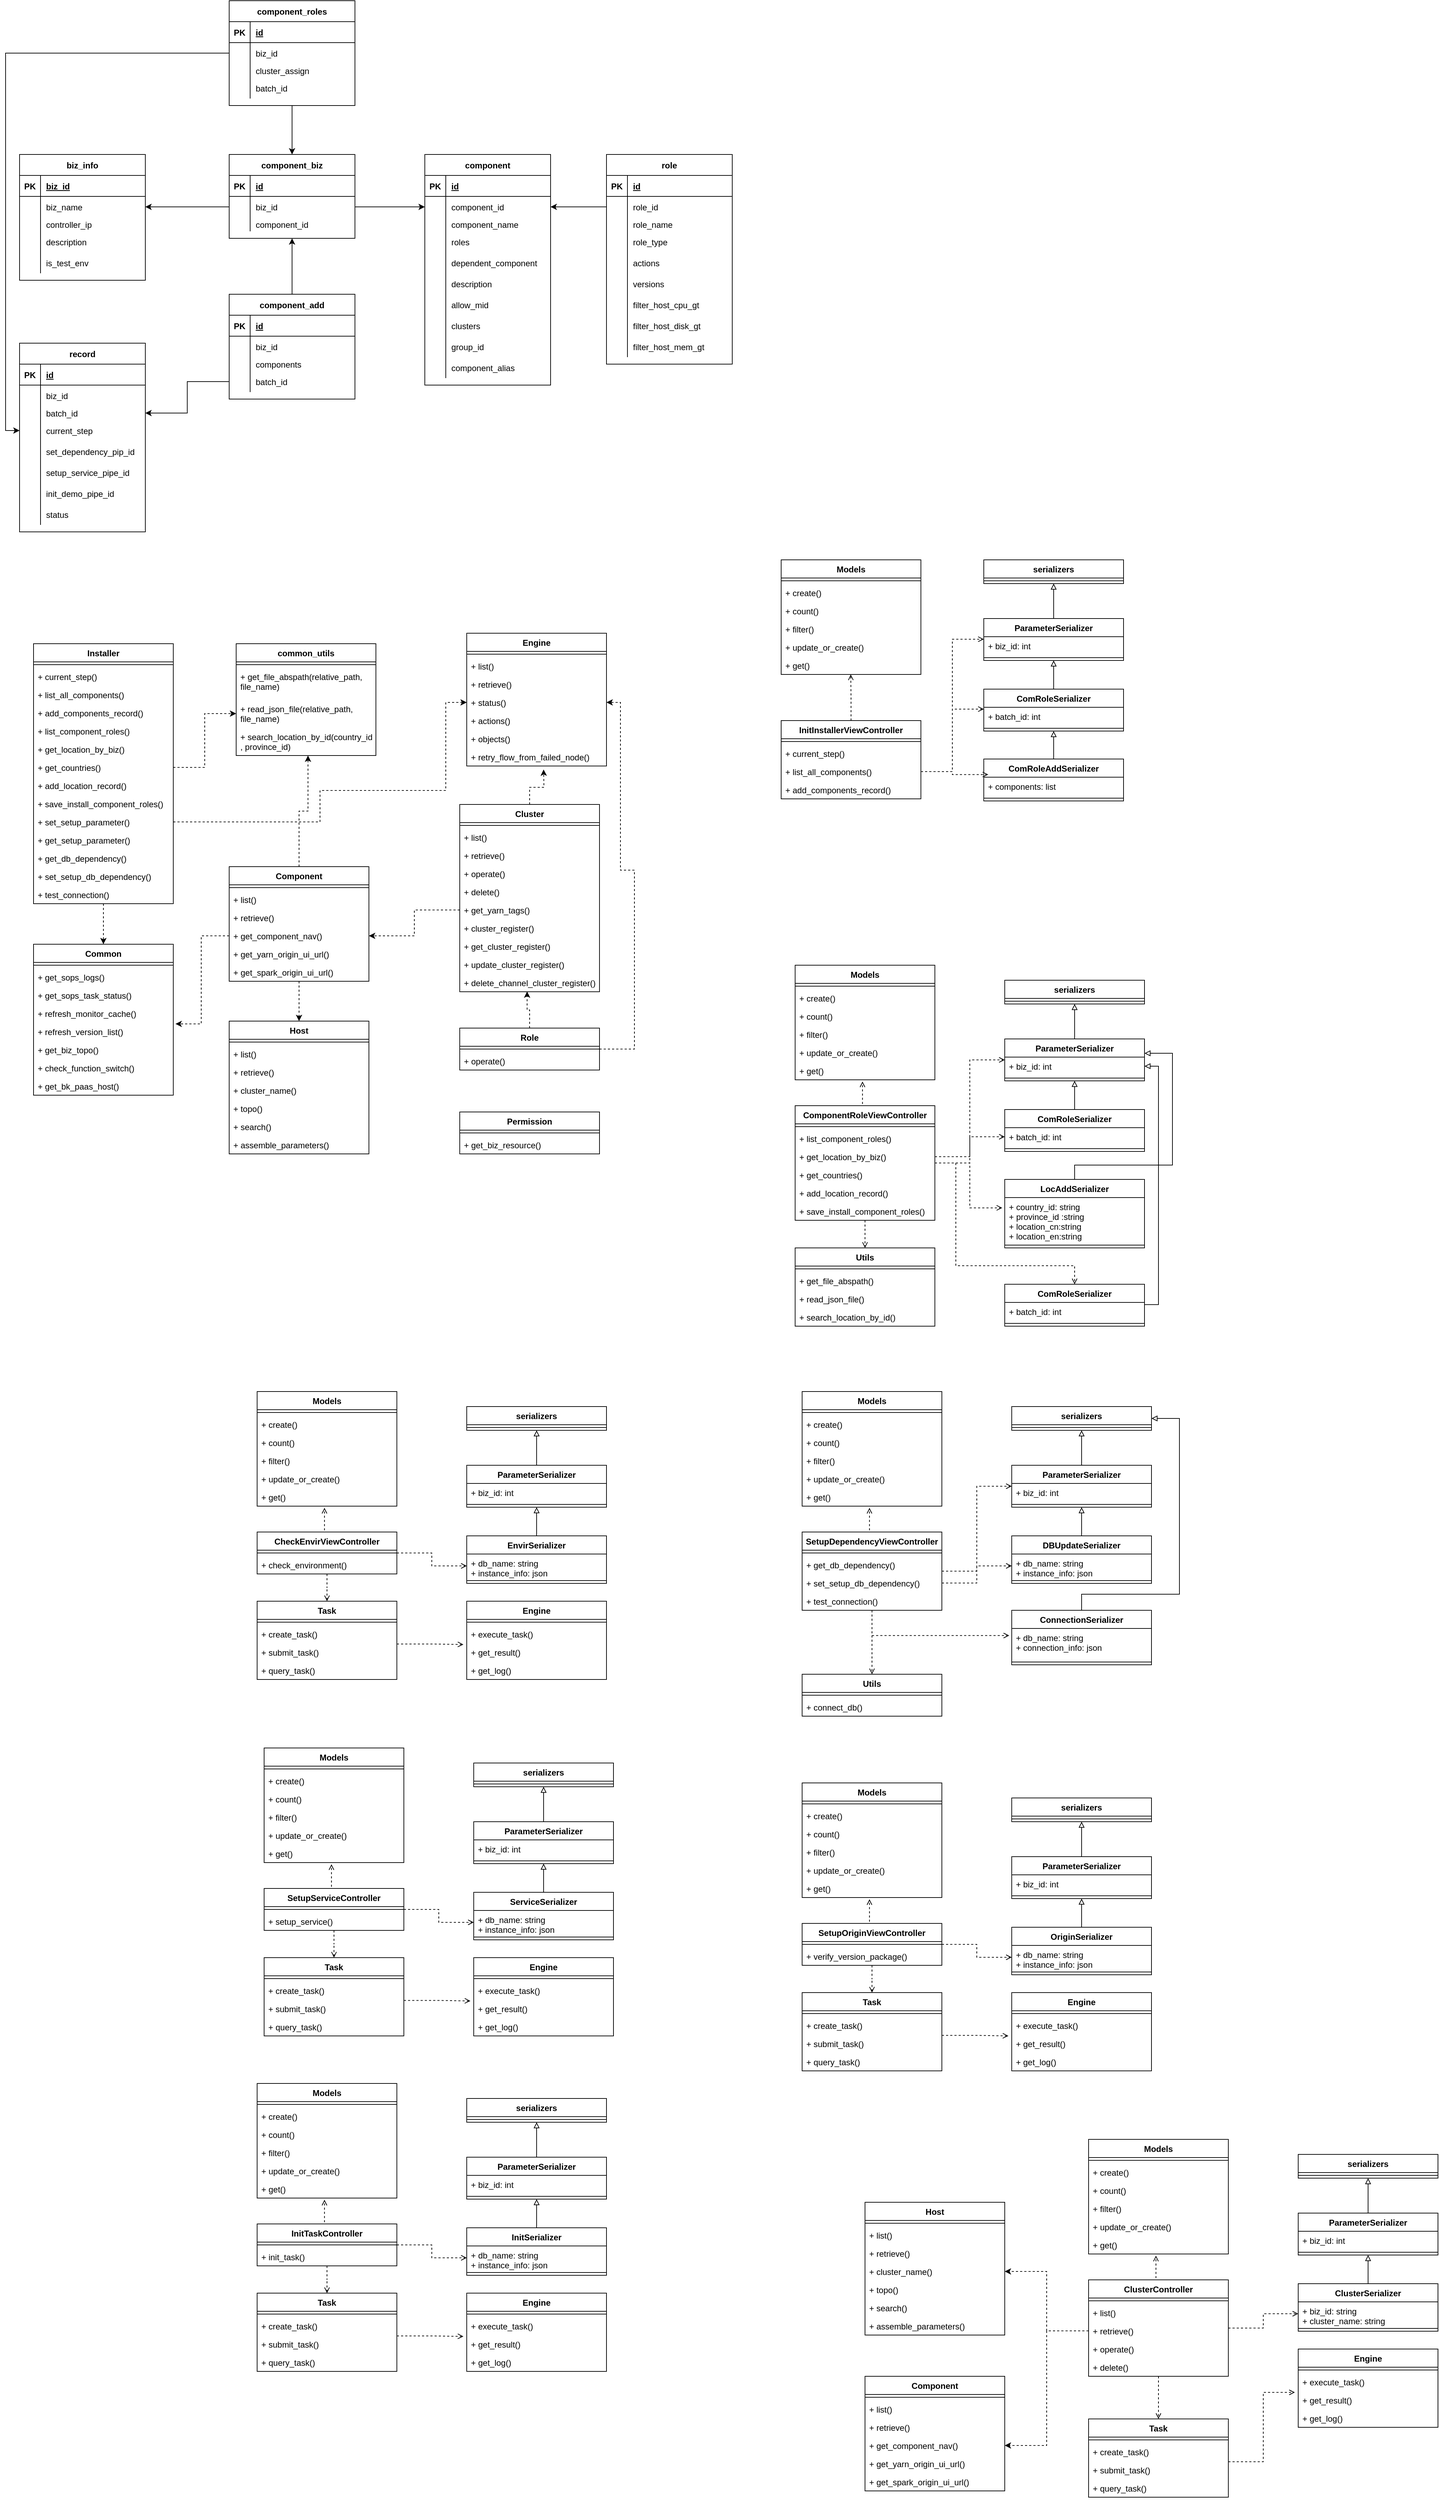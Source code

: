 <mxfile version="15.2.9" type="github">
  <diagram id="WYA4zc-nZJhorUhWMdsY" name="Page-1">
    <mxGraphModel dx="1550" dy="2004" grid="1" gridSize="10" guides="1" tooltips="1" connect="1" arrows="1" fold="1" page="1" pageScale="1" pageWidth="827" pageHeight="1169" math="0" shadow="0">
      <root>
        <mxCell id="0" />
        <mxCell id="1" parent="0" />
        <mxCell id="HtPZfuvC8SmNHy6tAAI0-1" value="biz_info" style="shape=table;startSize=30;container=1;collapsible=1;childLayout=tableLayout;fixedRows=1;rowLines=0;fontStyle=1;align=center;resizeLast=1;" parent="1" vertex="1">
          <mxGeometry x="90" y="150" width="180" height="180" as="geometry">
            <mxRectangle x="100" y="150" width="80" height="30" as="alternateBounds" />
          </mxGeometry>
        </mxCell>
        <mxCell id="HtPZfuvC8SmNHy6tAAI0-2" value="" style="shape=partialRectangle;collapsible=0;dropTarget=0;pointerEvents=0;fillColor=none;top=0;left=0;bottom=1;right=0;points=[[0,0.5],[1,0.5]];portConstraint=eastwest;" parent="HtPZfuvC8SmNHy6tAAI0-1" vertex="1">
          <mxGeometry y="30" width="180" height="30" as="geometry" />
        </mxCell>
        <mxCell id="HtPZfuvC8SmNHy6tAAI0-3" value="PK" style="shape=partialRectangle;connectable=0;fillColor=none;top=0;left=0;bottom=0;right=0;fontStyle=1;overflow=hidden;" parent="HtPZfuvC8SmNHy6tAAI0-2" vertex="1">
          <mxGeometry width="30" height="30" as="geometry" />
        </mxCell>
        <mxCell id="HtPZfuvC8SmNHy6tAAI0-4" value="biz_id" style="shape=partialRectangle;connectable=0;fillColor=none;top=0;left=0;bottom=0;right=0;align=left;spacingLeft=6;fontStyle=5;overflow=hidden;" parent="HtPZfuvC8SmNHy6tAAI0-2" vertex="1">
          <mxGeometry x="30" width="150" height="30" as="geometry" />
        </mxCell>
        <mxCell id="HtPZfuvC8SmNHy6tAAI0-5" value="" style="shape=partialRectangle;collapsible=0;dropTarget=0;pointerEvents=0;fillColor=none;top=0;left=0;bottom=0;right=0;points=[[0,0.5],[1,0.5]];portConstraint=eastwest;" parent="HtPZfuvC8SmNHy6tAAI0-1" vertex="1">
          <mxGeometry y="60" width="180" height="30" as="geometry" />
        </mxCell>
        <mxCell id="HtPZfuvC8SmNHy6tAAI0-6" value="" style="shape=partialRectangle;connectable=0;fillColor=none;top=0;left=0;bottom=0;right=0;editable=1;overflow=hidden;" parent="HtPZfuvC8SmNHy6tAAI0-5" vertex="1">
          <mxGeometry width="30" height="30" as="geometry" />
        </mxCell>
        <mxCell id="HtPZfuvC8SmNHy6tAAI0-7" value="biz_name" style="shape=partialRectangle;connectable=0;fillColor=none;top=0;left=0;bottom=0;right=0;align=left;spacingLeft=6;overflow=hidden;" parent="HtPZfuvC8SmNHy6tAAI0-5" vertex="1">
          <mxGeometry x="30" width="150" height="30" as="geometry" />
        </mxCell>
        <mxCell id="HtPZfuvC8SmNHy6tAAI0-8" value="" style="shape=partialRectangle;collapsible=0;dropTarget=0;pointerEvents=0;fillColor=none;top=0;left=0;bottom=0;right=0;points=[[0,0.5],[1,0.5]];portConstraint=eastwest;" parent="HtPZfuvC8SmNHy6tAAI0-1" vertex="1">
          <mxGeometry y="90" width="180" height="20" as="geometry" />
        </mxCell>
        <mxCell id="HtPZfuvC8SmNHy6tAAI0-9" value="" style="shape=partialRectangle;connectable=0;fillColor=none;top=0;left=0;bottom=0;right=0;editable=1;overflow=hidden;" parent="HtPZfuvC8SmNHy6tAAI0-8" vertex="1">
          <mxGeometry width="30" height="20" as="geometry" />
        </mxCell>
        <mxCell id="HtPZfuvC8SmNHy6tAAI0-10" value="controller_ip" style="shape=partialRectangle;connectable=0;fillColor=none;top=0;left=0;bottom=0;right=0;align=left;spacingLeft=6;overflow=hidden;" parent="HtPZfuvC8SmNHy6tAAI0-8" vertex="1">
          <mxGeometry x="30" width="150" height="20" as="geometry" />
        </mxCell>
        <mxCell id="HtPZfuvC8SmNHy6tAAI0-11" value="" style="shape=partialRectangle;collapsible=0;dropTarget=0;pointerEvents=0;fillColor=none;top=0;left=0;bottom=0;right=0;points=[[0,0.5],[1,0.5]];portConstraint=eastwest;" parent="HtPZfuvC8SmNHy6tAAI0-1" vertex="1">
          <mxGeometry y="110" width="180" height="30" as="geometry" />
        </mxCell>
        <mxCell id="HtPZfuvC8SmNHy6tAAI0-12" value="" style="shape=partialRectangle;connectable=0;fillColor=none;top=0;left=0;bottom=0;right=0;editable=1;overflow=hidden;" parent="HtPZfuvC8SmNHy6tAAI0-11" vertex="1">
          <mxGeometry width="30" height="30" as="geometry" />
        </mxCell>
        <mxCell id="HtPZfuvC8SmNHy6tAAI0-13" value="description" style="shape=partialRectangle;connectable=0;fillColor=none;top=0;left=0;bottom=0;right=0;align=left;spacingLeft=6;overflow=hidden;" parent="HtPZfuvC8SmNHy6tAAI0-11" vertex="1">
          <mxGeometry x="30" width="150" height="30" as="geometry" />
        </mxCell>
        <mxCell id="HtPZfuvC8SmNHy6tAAI0-14" value="" style="shape=partialRectangle;collapsible=0;dropTarget=0;pointerEvents=0;fillColor=none;top=0;left=0;bottom=0;right=0;points=[[0,0.5],[1,0.5]];portConstraint=eastwest;" parent="HtPZfuvC8SmNHy6tAAI0-1" vertex="1">
          <mxGeometry y="140" width="180" height="30" as="geometry" />
        </mxCell>
        <mxCell id="HtPZfuvC8SmNHy6tAAI0-15" value="" style="shape=partialRectangle;connectable=0;fillColor=none;top=0;left=0;bottom=0;right=0;editable=1;overflow=hidden;" parent="HtPZfuvC8SmNHy6tAAI0-14" vertex="1">
          <mxGeometry width="30" height="30" as="geometry" />
        </mxCell>
        <mxCell id="HtPZfuvC8SmNHy6tAAI0-16" value="is_test_env" style="shape=partialRectangle;connectable=0;fillColor=none;top=0;left=0;bottom=0;right=0;align=left;spacingLeft=6;overflow=hidden;" parent="HtPZfuvC8SmNHy6tAAI0-14" vertex="1">
          <mxGeometry x="30" width="150" height="30" as="geometry" />
        </mxCell>
        <mxCell id="HtPZfuvC8SmNHy6tAAI0-23" value="component_biz" style="shape=table;startSize=30;container=1;collapsible=1;childLayout=tableLayout;fixedRows=1;rowLines=0;fontStyle=1;align=center;resizeLast=1;" parent="1" vertex="1">
          <mxGeometry x="390" y="150" width="180" height="120" as="geometry">
            <mxRectangle x="100" y="150" width="80" height="30" as="alternateBounds" />
          </mxGeometry>
        </mxCell>
        <mxCell id="HtPZfuvC8SmNHy6tAAI0-24" value="" style="shape=partialRectangle;collapsible=0;dropTarget=0;pointerEvents=0;fillColor=none;top=0;left=0;bottom=1;right=0;points=[[0,0.5],[1,0.5]];portConstraint=eastwest;" parent="HtPZfuvC8SmNHy6tAAI0-23" vertex="1">
          <mxGeometry y="30" width="180" height="30" as="geometry" />
        </mxCell>
        <mxCell id="HtPZfuvC8SmNHy6tAAI0-25" value="PK" style="shape=partialRectangle;connectable=0;fillColor=none;top=0;left=0;bottom=0;right=0;fontStyle=1;overflow=hidden;" parent="HtPZfuvC8SmNHy6tAAI0-24" vertex="1">
          <mxGeometry width="30" height="30" as="geometry" />
        </mxCell>
        <mxCell id="HtPZfuvC8SmNHy6tAAI0-26" value="id" style="shape=partialRectangle;connectable=0;fillColor=none;top=0;left=0;bottom=0;right=0;align=left;spacingLeft=6;fontStyle=5;overflow=hidden;" parent="HtPZfuvC8SmNHy6tAAI0-24" vertex="1">
          <mxGeometry x="30" width="150" height="30" as="geometry" />
        </mxCell>
        <mxCell id="HtPZfuvC8SmNHy6tAAI0-27" value="" style="shape=partialRectangle;collapsible=0;dropTarget=0;pointerEvents=0;fillColor=none;top=0;left=0;bottom=0;right=0;points=[[0,0.5],[1,0.5]];portConstraint=eastwest;" parent="HtPZfuvC8SmNHy6tAAI0-23" vertex="1">
          <mxGeometry y="60" width="180" height="30" as="geometry" />
        </mxCell>
        <mxCell id="HtPZfuvC8SmNHy6tAAI0-28" value="" style="shape=partialRectangle;connectable=0;fillColor=none;top=0;left=0;bottom=0;right=0;editable=1;overflow=hidden;" parent="HtPZfuvC8SmNHy6tAAI0-27" vertex="1">
          <mxGeometry width="30" height="30" as="geometry" />
        </mxCell>
        <mxCell id="HtPZfuvC8SmNHy6tAAI0-29" value="biz_id" style="shape=partialRectangle;connectable=0;fillColor=none;top=0;left=0;bottom=0;right=0;align=left;spacingLeft=6;overflow=hidden;" parent="HtPZfuvC8SmNHy6tAAI0-27" vertex="1">
          <mxGeometry x="30" width="150" height="30" as="geometry" />
        </mxCell>
        <mxCell id="HtPZfuvC8SmNHy6tAAI0-30" value="" style="shape=partialRectangle;collapsible=0;dropTarget=0;pointerEvents=0;fillColor=none;top=0;left=0;bottom=0;right=0;points=[[0,0.5],[1,0.5]];portConstraint=eastwest;" parent="HtPZfuvC8SmNHy6tAAI0-23" vertex="1">
          <mxGeometry y="90" width="180" height="20" as="geometry" />
        </mxCell>
        <mxCell id="HtPZfuvC8SmNHy6tAAI0-31" value="" style="shape=partialRectangle;connectable=0;fillColor=none;top=0;left=0;bottom=0;right=0;editable=1;overflow=hidden;" parent="HtPZfuvC8SmNHy6tAAI0-30" vertex="1">
          <mxGeometry width="30" height="20" as="geometry" />
        </mxCell>
        <mxCell id="HtPZfuvC8SmNHy6tAAI0-32" value="component_id" style="shape=partialRectangle;connectable=0;fillColor=none;top=0;left=0;bottom=0;right=0;align=left;spacingLeft=6;overflow=hidden;" parent="HtPZfuvC8SmNHy6tAAI0-30" vertex="1">
          <mxGeometry x="30" width="150" height="20" as="geometry" />
        </mxCell>
        <mxCell id="HtPZfuvC8SmNHy6tAAI0-39" value="component" style="shape=table;startSize=30;container=1;collapsible=1;childLayout=tableLayout;fixedRows=1;rowLines=0;fontStyle=1;align=center;resizeLast=1;" parent="1" vertex="1">
          <mxGeometry x="670" y="150" width="180" height="330" as="geometry">
            <mxRectangle x="100" y="150" width="80" height="30" as="alternateBounds" />
          </mxGeometry>
        </mxCell>
        <mxCell id="HtPZfuvC8SmNHy6tAAI0-40" value="" style="shape=partialRectangle;collapsible=0;dropTarget=0;pointerEvents=0;fillColor=none;top=0;left=0;bottom=1;right=0;points=[[0,0.5],[1,0.5]];portConstraint=eastwest;" parent="HtPZfuvC8SmNHy6tAAI0-39" vertex="1">
          <mxGeometry y="30" width="180" height="30" as="geometry" />
        </mxCell>
        <mxCell id="HtPZfuvC8SmNHy6tAAI0-41" value="PK" style="shape=partialRectangle;connectable=0;fillColor=none;top=0;left=0;bottom=0;right=0;fontStyle=1;overflow=hidden;" parent="HtPZfuvC8SmNHy6tAAI0-40" vertex="1">
          <mxGeometry width="30" height="30" as="geometry" />
        </mxCell>
        <mxCell id="HtPZfuvC8SmNHy6tAAI0-42" value="id" style="shape=partialRectangle;connectable=0;fillColor=none;top=0;left=0;bottom=0;right=0;align=left;spacingLeft=6;fontStyle=5;overflow=hidden;" parent="HtPZfuvC8SmNHy6tAAI0-40" vertex="1">
          <mxGeometry x="30" width="150" height="30" as="geometry" />
        </mxCell>
        <mxCell id="HtPZfuvC8SmNHy6tAAI0-43" value="" style="shape=partialRectangle;collapsible=0;dropTarget=0;pointerEvents=0;fillColor=none;top=0;left=0;bottom=0;right=0;points=[[0,0.5],[1,0.5]];portConstraint=eastwest;" parent="HtPZfuvC8SmNHy6tAAI0-39" vertex="1">
          <mxGeometry y="60" width="180" height="30" as="geometry" />
        </mxCell>
        <mxCell id="HtPZfuvC8SmNHy6tAAI0-44" value="" style="shape=partialRectangle;connectable=0;fillColor=none;top=0;left=0;bottom=0;right=0;editable=1;overflow=hidden;" parent="HtPZfuvC8SmNHy6tAAI0-43" vertex="1">
          <mxGeometry width="30" height="30" as="geometry" />
        </mxCell>
        <mxCell id="HtPZfuvC8SmNHy6tAAI0-45" value="component_id" style="shape=partialRectangle;connectable=0;fillColor=none;top=0;left=0;bottom=0;right=0;align=left;spacingLeft=6;overflow=hidden;" parent="HtPZfuvC8SmNHy6tAAI0-43" vertex="1">
          <mxGeometry x="30" width="150" height="30" as="geometry" />
        </mxCell>
        <mxCell id="HtPZfuvC8SmNHy6tAAI0-46" value="" style="shape=partialRectangle;collapsible=0;dropTarget=0;pointerEvents=0;fillColor=none;top=0;left=0;bottom=0;right=0;points=[[0,0.5],[1,0.5]];portConstraint=eastwest;" parent="HtPZfuvC8SmNHy6tAAI0-39" vertex="1">
          <mxGeometry y="90" width="180" height="20" as="geometry" />
        </mxCell>
        <mxCell id="HtPZfuvC8SmNHy6tAAI0-47" value="" style="shape=partialRectangle;connectable=0;fillColor=none;top=0;left=0;bottom=0;right=0;editable=1;overflow=hidden;" parent="HtPZfuvC8SmNHy6tAAI0-46" vertex="1">
          <mxGeometry width="30" height="20" as="geometry" />
        </mxCell>
        <mxCell id="HtPZfuvC8SmNHy6tAAI0-48" value="component_name" style="shape=partialRectangle;connectable=0;fillColor=none;top=0;left=0;bottom=0;right=0;align=left;spacingLeft=6;overflow=hidden;" parent="HtPZfuvC8SmNHy6tAAI0-46" vertex="1">
          <mxGeometry x="30" width="150" height="20" as="geometry" />
        </mxCell>
        <mxCell id="HtPZfuvC8SmNHy6tAAI0-49" value="" style="shape=partialRectangle;collapsible=0;dropTarget=0;pointerEvents=0;fillColor=none;top=0;left=0;bottom=0;right=0;points=[[0,0.5],[1,0.5]];portConstraint=eastwest;" parent="HtPZfuvC8SmNHy6tAAI0-39" vertex="1">
          <mxGeometry y="110" width="180" height="30" as="geometry" />
        </mxCell>
        <mxCell id="HtPZfuvC8SmNHy6tAAI0-50" value="" style="shape=partialRectangle;connectable=0;fillColor=none;top=0;left=0;bottom=0;right=0;editable=1;overflow=hidden;" parent="HtPZfuvC8SmNHy6tAAI0-49" vertex="1">
          <mxGeometry width="30" height="30" as="geometry" />
        </mxCell>
        <mxCell id="HtPZfuvC8SmNHy6tAAI0-51" value="roles" style="shape=partialRectangle;connectable=0;fillColor=none;top=0;left=0;bottom=0;right=0;align=left;spacingLeft=6;overflow=hidden;" parent="HtPZfuvC8SmNHy6tAAI0-49" vertex="1">
          <mxGeometry x="30" width="150" height="30" as="geometry" />
        </mxCell>
        <mxCell id="HtPZfuvC8SmNHy6tAAI0-52" value="" style="shape=partialRectangle;collapsible=0;dropTarget=0;pointerEvents=0;fillColor=none;top=0;left=0;bottom=0;right=0;points=[[0,0.5],[1,0.5]];portConstraint=eastwest;" parent="HtPZfuvC8SmNHy6tAAI0-39" vertex="1">
          <mxGeometry y="140" width="180" height="30" as="geometry" />
        </mxCell>
        <mxCell id="HtPZfuvC8SmNHy6tAAI0-53" value="" style="shape=partialRectangle;connectable=0;fillColor=none;top=0;left=0;bottom=0;right=0;editable=1;overflow=hidden;" parent="HtPZfuvC8SmNHy6tAAI0-52" vertex="1">
          <mxGeometry width="30" height="30" as="geometry" />
        </mxCell>
        <mxCell id="HtPZfuvC8SmNHy6tAAI0-54" value="dependent_component" style="shape=partialRectangle;connectable=0;fillColor=none;top=0;left=0;bottom=0;right=0;align=left;spacingLeft=6;overflow=hidden;" parent="HtPZfuvC8SmNHy6tAAI0-52" vertex="1">
          <mxGeometry x="30" width="150" height="30" as="geometry" />
        </mxCell>
        <mxCell id="ujdDaW9fOg80H7sL67eY-1" value="" style="shape=partialRectangle;collapsible=0;dropTarget=0;pointerEvents=0;fillColor=none;top=0;left=0;bottom=0;right=0;points=[[0,0.5],[1,0.5]];portConstraint=eastwest;" parent="HtPZfuvC8SmNHy6tAAI0-39" vertex="1">
          <mxGeometry y="170" width="180" height="30" as="geometry" />
        </mxCell>
        <mxCell id="ujdDaW9fOg80H7sL67eY-2" value="" style="shape=partialRectangle;connectable=0;fillColor=none;top=0;left=0;bottom=0;right=0;editable=1;overflow=hidden;" parent="ujdDaW9fOg80H7sL67eY-1" vertex="1">
          <mxGeometry width="30" height="30" as="geometry" />
        </mxCell>
        <mxCell id="ujdDaW9fOg80H7sL67eY-3" value="description" style="shape=partialRectangle;connectable=0;fillColor=none;top=0;left=0;bottom=0;right=0;align=left;spacingLeft=6;overflow=hidden;" parent="ujdDaW9fOg80H7sL67eY-1" vertex="1">
          <mxGeometry x="30" width="150" height="30" as="geometry" />
        </mxCell>
        <mxCell id="ujdDaW9fOg80H7sL67eY-4" value="" style="shape=partialRectangle;collapsible=0;dropTarget=0;pointerEvents=0;fillColor=none;top=0;left=0;bottom=0;right=0;points=[[0,0.5],[1,0.5]];portConstraint=eastwest;" parent="HtPZfuvC8SmNHy6tAAI0-39" vertex="1">
          <mxGeometry y="200" width="180" height="30" as="geometry" />
        </mxCell>
        <mxCell id="ujdDaW9fOg80H7sL67eY-5" value="" style="shape=partialRectangle;connectable=0;fillColor=none;top=0;left=0;bottom=0;right=0;editable=1;overflow=hidden;" parent="ujdDaW9fOg80H7sL67eY-4" vertex="1">
          <mxGeometry width="30" height="30" as="geometry" />
        </mxCell>
        <mxCell id="ujdDaW9fOg80H7sL67eY-6" value="allow_mid" style="shape=partialRectangle;connectable=0;fillColor=none;top=0;left=0;bottom=0;right=0;align=left;spacingLeft=6;overflow=hidden;" parent="ujdDaW9fOg80H7sL67eY-4" vertex="1">
          <mxGeometry x="30" width="150" height="30" as="geometry" />
        </mxCell>
        <mxCell id="ujdDaW9fOg80H7sL67eY-29" value="" style="shape=partialRectangle;collapsible=0;dropTarget=0;pointerEvents=0;fillColor=none;top=0;left=0;bottom=0;right=0;points=[[0,0.5],[1,0.5]];portConstraint=eastwest;" parent="HtPZfuvC8SmNHy6tAAI0-39" vertex="1">
          <mxGeometry y="230" width="180" height="30" as="geometry" />
        </mxCell>
        <mxCell id="ujdDaW9fOg80H7sL67eY-30" value="" style="shape=partialRectangle;connectable=0;fillColor=none;top=0;left=0;bottom=0;right=0;editable=1;overflow=hidden;" parent="ujdDaW9fOg80H7sL67eY-29" vertex="1">
          <mxGeometry width="30" height="30" as="geometry" />
        </mxCell>
        <mxCell id="ujdDaW9fOg80H7sL67eY-31" value="clusters" style="shape=partialRectangle;connectable=0;fillColor=none;top=0;left=0;bottom=0;right=0;align=left;spacingLeft=6;overflow=hidden;" parent="ujdDaW9fOg80H7sL67eY-29" vertex="1">
          <mxGeometry x="30" width="150" height="30" as="geometry" />
        </mxCell>
        <mxCell id="ujdDaW9fOg80H7sL67eY-32" value="" style="shape=partialRectangle;collapsible=0;dropTarget=0;pointerEvents=0;fillColor=none;top=0;left=0;bottom=0;right=0;points=[[0,0.5],[1,0.5]];portConstraint=eastwest;" parent="HtPZfuvC8SmNHy6tAAI0-39" vertex="1">
          <mxGeometry y="260" width="180" height="30" as="geometry" />
        </mxCell>
        <mxCell id="ujdDaW9fOg80H7sL67eY-33" value="" style="shape=partialRectangle;connectable=0;fillColor=none;top=0;left=0;bottom=0;right=0;editable=1;overflow=hidden;" parent="ujdDaW9fOg80H7sL67eY-32" vertex="1">
          <mxGeometry width="30" height="30" as="geometry" />
        </mxCell>
        <mxCell id="ujdDaW9fOg80H7sL67eY-34" value="group_id" style="shape=partialRectangle;connectable=0;fillColor=none;top=0;left=0;bottom=0;right=0;align=left;spacingLeft=6;overflow=hidden;" parent="ujdDaW9fOg80H7sL67eY-32" vertex="1">
          <mxGeometry x="30" width="150" height="30" as="geometry" />
        </mxCell>
        <mxCell id="ujdDaW9fOg80H7sL67eY-35" value="" style="shape=partialRectangle;collapsible=0;dropTarget=0;pointerEvents=0;fillColor=none;top=0;left=0;bottom=0;right=0;points=[[0,0.5],[1,0.5]];portConstraint=eastwest;" parent="HtPZfuvC8SmNHy6tAAI0-39" vertex="1">
          <mxGeometry y="290" width="180" height="30" as="geometry" />
        </mxCell>
        <mxCell id="ujdDaW9fOg80H7sL67eY-36" value="" style="shape=partialRectangle;connectable=0;fillColor=none;top=0;left=0;bottom=0;right=0;editable=1;overflow=hidden;" parent="ujdDaW9fOg80H7sL67eY-35" vertex="1">
          <mxGeometry width="30" height="30" as="geometry" />
        </mxCell>
        <mxCell id="ujdDaW9fOg80H7sL67eY-37" value="component_alias" style="shape=partialRectangle;connectable=0;fillColor=none;top=0;left=0;bottom=0;right=0;align=left;spacingLeft=6;overflow=hidden;" parent="ujdDaW9fOg80H7sL67eY-35" vertex="1">
          <mxGeometry x="30" width="150" height="30" as="geometry" />
        </mxCell>
        <mxCell id="ujdDaW9fOg80H7sL67eY-38" style="edgeStyle=orthogonalEdgeStyle;rounded=0;orthogonalLoop=1;jettySize=auto;html=1;exitX=1;exitY=0.5;exitDx=0;exitDy=0;entryX=0;entryY=0.5;entryDx=0;entryDy=0;" parent="1" source="HtPZfuvC8SmNHy6tAAI0-27" target="HtPZfuvC8SmNHy6tAAI0-43" edge="1">
          <mxGeometry relative="1" as="geometry" />
        </mxCell>
        <mxCell id="ujdDaW9fOg80H7sL67eY-39" style="edgeStyle=orthogonalEdgeStyle;rounded=0;orthogonalLoop=1;jettySize=auto;html=1;exitX=0;exitY=0.5;exitDx=0;exitDy=0;entryX=1;entryY=0.5;entryDx=0;entryDy=0;" parent="1" source="HtPZfuvC8SmNHy6tAAI0-27" target="HtPZfuvC8SmNHy6tAAI0-5" edge="1">
          <mxGeometry relative="1" as="geometry" />
        </mxCell>
        <mxCell id="ujdDaW9fOg80H7sL67eY-40" value="role" style="shape=table;startSize=30;container=1;collapsible=1;childLayout=tableLayout;fixedRows=1;rowLines=0;fontStyle=1;align=center;resizeLast=1;" parent="1" vertex="1">
          <mxGeometry x="930" y="150" width="180" height="300" as="geometry">
            <mxRectangle x="100" y="150" width="80" height="30" as="alternateBounds" />
          </mxGeometry>
        </mxCell>
        <mxCell id="ujdDaW9fOg80H7sL67eY-41" value="" style="shape=partialRectangle;collapsible=0;dropTarget=0;pointerEvents=0;fillColor=none;top=0;left=0;bottom=1;right=0;points=[[0,0.5],[1,0.5]];portConstraint=eastwest;" parent="ujdDaW9fOg80H7sL67eY-40" vertex="1">
          <mxGeometry y="30" width="180" height="30" as="geometry" />
        </mxCell>
        <mxCell id="ujdDaW9fOg80H7sL67eY-42" value="PK" style="shape=partialRectangle;connectable=0;fillColor=none;top=0;left=0;bottom=0;right=0;fontStyle=1;overflow=hidden;" parent="ujdDaW9fOg80H7sL67eY-41" vertex="1">
          <mxGeometry width="30" height="30" as="geometry" />
        </mxCell>
        <mxCell id="ujdDaW9fOg80H7sL67eY-43" value="id" style="shape=partialRectangle;connectable=0;fillColor=none;top=0;left=0;bottom=0;right=0;align=left;spacingLeft=6;fontStyle=5;overflow=hidden;" parent="ujdDaW9fOg80H7sL67eY-41" vertex="1">
          <mxGeometry x="30" width="150" height="30" as="geometry" />
        </mxCell>
        <mxCell id="ujdDaW9fOg80H7sL67eY-44" value="" style="shape=partialRectangle;collapsible=0;dropTarget=0;pointerEvents=0;fillColor=none;top=0;left=0;bottom=0;right=0;points=[[0,0.5],[1,0.5]];portConstraint=eastwest;" parent="ujdDaW9fOg80H7sL67eY-40" vertex="1">
          <mxGeometry y="60" width="180" height="30" as="geometry" />
        </mxCell>
        <mxCell id="ujdDaW9fOg80H7sL67eY-45" value="" style="shape=partialRectangle;connectable=0;fillColor=none;top=0;left=0;bottom=0;right=0;editable=1;overflow=hidden;" parent="ujdDaW9fOg80H7sL67eY-44" vertex="1">
          <mxGeometry width="30" height="30" as="geometry" />
        </mxCell>
        <mxCell id="ujdDaW9fOg80H7sL67eY-46" value="role_id" style="shape=partialRectangle;connectable=0;fillColor=none;top=0;left=0;bottom=0;right=0;align=left;spacingLeft=6;overflow=hidden;" parent="ujdDaW9fOg80H7sL67eY-44" vertex="1">
          <mxGeometry x="30" width="150" height="30" as="geometry" />
        </mxCell>
        <mxCell id="ujdDaW9fOg80H7sL67eY-47" value="" style="shape=partialRectangle;collapsible=0;dropTarget=0;pointerEvents=0;fillColor=none;top=0;left=0;bottom=0;right=0;points=[[0,0.5],[1,0.5]];portConstraint=eastwest;" parent="ujdDaW9fOg80H7sL67eY-40" vertex="1">
          <mxGeometry y="90" width="180" height="20" as="geometry" />
        </mxCell>
        <mxCell id="ujdDaW9fOg80H7sL67eY-48" value="" style="shape=partialRectangle;connectable=0;fillColor=none;top=0;left=0;bottom=0;right=0;editable=1;overflow=hidden;" parent="ujdDaW9fOg80H7sL67eY-47" vertex="1">
          <mxGeometry width="30" height="20" as="geometry" />
        </mxCell>
        <mxCell id="ujdDaW9fOg80H7sL67eY-49" value="role_name" style="shape=partialRectangle;connectable=0;fillColor=none;top=0;left=0;bottom=0;right=0;align=left;spacingLeft=6;overflow=hidden;" parent="ujdDaW9fOg80H7sL67eY-47" vertex="1">
          <mxGeometry x="30" width="150" height="20" as="geometry" />
        </mxCell>
        <mxCell id="ujdDaW9fOg80H7sL67eY-50" value="" style="shape=partialRectangle;collapsible=0;dropTarget=0;pointerEvents=0;fillColor=none;top=0;left=0;bottom=0;right=0;points=[[0,0.5],[1,0.5]];portConstraint=eastwest;" parent="ujdDaW9fOg80H7sL67eY-40" vertex="1">
          <mxGeometry y="110" width="180" height="30" as="geometry" />
        </mxCell>
        <mxCell id="ujdDaW9fOg80H7sL67eY-51" value="" style="shape=partialRectangle;connectable=0;fillColor=none;top=0;left=0;bottom=0;right=0;editable=1;overflow=hidden;" parent="ujdDaW9fOg80H7sL67eY-50" vertex="1">
          <mxGeometry width="30" height="30" as="geometry" />
        </mxCell>
        <mxCell id="ujdDaW9fOg80H7sL67eY-52" value="role_type" style="shape=partialRectangle;connectable=0;fillColor=none;top=0;left=0;bottom=0;right=0;align=left;spacingLeft=6;overflow=hidden;" parent="ujdDaW9fOg80H7sL67eY-50" vertex="1">
          <mxGeometry x="30" width="150" height="30" as="geometry" />
        </mxCell>
        <mxCell id="ujdDaW9fOg80H7sL67eY-53" value="" style="shape=partialRectangle;collapsible=0;dropTarget=0;pointerEvents=0;fillColor=none;top=0;left=0;bottom=0;right=0;points=[[0,0.5],[1,0.5]];portConstraint=eastwest;" parent="ujdDaW9fOg80H7sL67eY-40" vertex="1">
          <mxGeometry y="140" width="180" height="30" as="geometry" />
        </mxCell>
        <mxCell id="ujdDaW9fOg80H7sL67eY-54" value="" style="shape=partialRectangle;connectable=0;fillColor=none;top=0;left=0;bottom=0;right=0;editable=1;overflow=hidden;" parent="ujdDaW9fOg80H7sL67eY-53" vertex="1">
          <mxGeometry width="30" height="30" as="geometry" />
        </mxCell>
        <mxCell id="ujdDaW9fOg80H7sL67eY-55" value="actions" style="shape=partialRectangle;connectable=0;fillColor=none;top=0;left=0;bottom=0;right=0;align=left;spacingLeft=6;overflow=hidden;" parent="ujdDaW9fOg80H7sL67eY-53" vertex="1">
          <mxGeometry x="30" width="150" height="30" as="geometry" />
        </mxCell>
        <mxCell id="ujdDaW9fOg80H7sL67eY-56" value="" style="shape=partialRectangle;collapsible=0;dropTarget=0;pointerEvents=0;fillColor=none;top=0;left=0;bottom=0;right=0;points=[[0,0.5],[1,0.5]];portConstraint=eastwest;" parent="ujdDaW9fOg80H7sL67eY-40" vertex="1">
          <mxGeometry y="170" width="180" height="30" as="geometry" />
        </mxCell>
        <mxCell id="ujdDaW9fOg80H7sL67eY-57" value="" style="shape=partialRectangle;connectable=0;fillColor=none;top=0;left=0;bottom=0;right=0;editable=1;overflow=hidden;" parent="ujdDaW9fOg80H7sL67eY-56" vertex="1">
          <mxGeometry width="30" height="30" as="geometry" />
        </mxCell>
        <mxCell id="ujdDaW9fOg80H7sL67eY-58" value="versions" style="shape=partialRectangle;connectable=0;fillColor=none;top=0;left=0;bottom=0;right=0;align=left;spacingLeft=6;overflow=hidden;" parent="ujdDaW9fOg80H7sL67eY-56" vertex="1">
          <mxGeometry x="30" width="150" height="30" as="geometry" />
        </mxCell>
        <mxCell id="ujdDaW9fOg80H7sL67eY-59" value="" style="shape=partialRectangle;collapsible=0;dropTarget=0;pointerEvents=0;fillColor=none;top=0;left=0;bottom=0;right=0;points=[[0,0.5],[1,0.5]];portConstraint=eastwest;" parent="ujdDaW9fOg80H7sL67eY-40" vertex="1">
          <mxGeometry y="200" width="180" height="30" as="geometry" />
        </mxCell>
        <mxCell id="ujdDaW9fOg80H7sL67eY-60" value="" style="shape=partialRectangle;connectable=0;fillColor=none;top=0;left=0;bottom=0;right=0;editable=1;overflow=hidden;" parent="ujdDaW9fOg80H7sL67eY-59" vertex="1">
          <mxGeometry width="30" height="30" as="geometry" />
        </mxCell>
        <mxCell id="ujdDaW9fOg80H7sL67eY-61" value="filter_host_cpu_gt" style="shape=partialRectangle;connectable=0;fillColor=none;top=0;left=0;bottom=0;right=0;align=left;spacingLeft=6;overflow=hidden;" parent="ujdDaW9fOg80H7sL67eY-59" vertex="1">
          <mxGeometry x="30" width="150" height="30" as="geometry" />
        </mxCell>
        <mxCell id="ujdDaW9fOg80H7sL67eY-62" value="" style="shape=partialRectangle;collapsible=0;dropTarget=0;pointerEvents=0;fillColor=none;top=0;left=0;bottom=0;right=0;points=[[0,0.5],[1,0.5]];portConstraint=eastwest;" parent="ujdDaW9fOg80H7sL67eY-40" vertex="1">
          <mxGeometry y="230" width="180" height="30" as="geometry" />
        </mxCell>
        <mxCell id="ujdDaW9fOg80H7sL67eY-63" value="" style="shape=partialRectangle;connectable=0;fillColor=none;top=0;left=0;bottom=0;right=0;editable=1;overflow=hidden;" parent="ujdDaW9fOg80H7sL67eY-62" vertex="1">
          <mxGeometry width="30" height="30" as="geometry" />
        </mxCell>
        <mxCell id="ujdDaW9fOg80H7sL67eY-64" value="filter_host_disk_gt" style="shape=partialRectangle;connectable=0;fillColor=none;top=0;left=0;bottom=0;right=0;align=left;spacingLeft=6;overflow=hidden;" parent="ujdDaW9fOg80H7sL67eY-62" vertex="1">
          <mxGeometry x="30" width="150" height="30" as="geometry" />
        </mxCell>
        <mxCell id="ujdDaW9fOg80H7sL67eY-65" value="" style="shape=partialRectangle;collapsible=0;dropTarget=0;pointerEvents=0;fillColor=none;top=0;left=0;bottom=0;right=0;points=[[0,0.5],[1,0.5]];portConstraint=eastwest;" parent="ujdDaW9fOg80H7sL67eY-40" vertex="1">
          <mxGeometry y="260" width="180" height="30" as="geometry" />
        </mxCell>
        <mxCell id="ujdDaW9fOg80H7sL67eY-66" value="" style="shape=partialRectangle;connectable=0;fillColor=none;top=0;left=0;bottom=0;right=0;editable=1;overflow=hidden;" parent="ujdDaW9fOg80H7sL67eY-65" vertex="1">
          <mxGeometry width="30" height="30" as="geometry" />
        </mxCell>
        <mxCell id="ujdDaW9fOg80H7sL67eY-67" value="filter_host_mem_gt" style="shape=partialRectangle;connectable=0;fillColor=none;top=0;left=0;bottom=0;right=0;align=left;spacingLeft=6;overflow=hidden;" parent="ujdDaW9fOg80H7sL67eY-65" vertex="1">
          <mxGeometry x="30" width="150" height="30" as="geometry" />
        </mxCell>
        <mxCell id="ujdDaW9fOg80H7sL67eY-71" style="edgeStyle=orthogonalEdgeStyle;rounded=0;orthogonalLoop=1;jettySize=auto;html=1;exitX=0;exitY=0.5;exitDx=0;exitDy=0;entryX=1;entryY=0.5;entryDx=0;entryDy=0;" parent="1" source="ujdDaW9fOg80H7sL67eY-44" target="HtPZfuvC8SmNHy6tAAI0-43" edge="1">
          <mxGeometry relative="1" as="geometry" />
        </mxCell>
        <mxCell id="ujdDaW9fOg80H7sL67eY-103" style="edgeStyle=orthogonalEdgeStyle;rounded=0;orthogonalLoop=1;jettySize=auto;html=1;exitX=0.5;exitY=0;exitDx=0;exitDy=0;entryX=0.5;entryY=1;entryDx=0;entryDy=0;" parent="1" source="ujdDaW9fOg80H7sL67eY-72" target="HtPZfuvC8SmNHy6tAAI0-23" edge="1">
          <mxGeometry relative="1" as="geometry" />
        </mxCell>
        <mxCell id="ujdDaW9fOg80H7sL67eY-72" value="component_add" style="shape=table;startSize=30;container=1;collapsible=1;childLayout=tableLayout;fixedRows=1;rowLines=0;fontStyle=1;align=center;resizeLast=1;" parent="1" vertex="1">
          <mxGeometry x="390" y="350" width="180" height="150" as="geometry">
            <mxRectangle x="100" y="150" width="80" height="30" as="alternateBounds" />
          </mxGeometry>
        </mxCell>
        <mxCell id="ujdDaW9fOg80H7sL67eY-73" value="" style="shape=partialRectangle;collapsible=0;dropTarget=0;pointerEvents=0;fillColor=none;top=0;left=0;bottom=1;right=0;points=[[0,0.5],[1,0.5]];portConstraint=eastwest;" parent="ujdDaW9fOg80H7sL67eY-72" vertex="1">
          <mxGeometry y="30" width="180" height="30" as="geometry" />
        </mxCell>
        <mxCell id="ujdDaW9fOg80H7sL67eY-74" value="PK" style="shape=partialRectangle;connectable=0;fillColor=none;top=0;left=0;bottom=0;right=0;fontStyle=1;overflow=hidden;" parent="ujdDaW9fOg80H7sL67eY-73" vertex="1">
          <mxGeometry width="30" height="30" as="geometry" />
        </mxCell>
        <mxCell id="ujdDaW9fOg80H7sL67eY-75" value="id" style="shape=partialRectangle;connectable=0;fillColor=none;top=0;left=0;bottom=0;right=0;align=left;spacingLeft=6;fontStyle=5;overflow=hidden;" parent="ujdDaW9fOg80H7sL67eY-73" vertex="1">
          <mxGeometry x="30" width="150" height="30" as="geometry" />
        </mxCell>
        <mxCell id="ujdDaW9fOg80H7sL67eY-76" value="" style="shape=partialRectangle;collapsible=0;dropTarget=0;pointerEvents=0;fillColor=none;top=0;left=0;bottom=0;right=0;points=[[0,0.5],[1,0.5]];portConstraint=eastwest;" parent="ujdDaW9fOg80H7sL67eY-72" vertex="1">
          <mxGeometry y="60" width="180" height="30" as="geometry" />
        </mxCell>
        <mxCell id="ujdDaW9fOg80H7sL67eY-77" value="" style="shape=partialRectangle;connectable=0;fillColor=none;top=0;left=0;bottom=0;right=0;editable=1;overflow=hidden;" parent="ujdDaW9fOg80H7sL67eY-76" vertex="1">
          <mxGeometry width="30" height="30" as="geometry" />
        </mxCell>
        <mxCell id="ujdDaW9fOg80H7sL67eY-78" value="biz_id" style="shape=partialRectangle;connectable=0;fillColor=none;top=0;left=0;bottom=0;right=0;align=left;spacingLeft=6;overflow=hidden;" parent="ujdDaW9fOg80H7sL67eY-76" vertex="1">
          <mxGeometry x="30" width="150" height="30" as="geometry" />
        </mxCell>
        <mxCell id="ujdDaW9fOg80H7sL67eY-79" value="" style="shape=partialRectangle;collapsible=0;dropTarget=0;pointerEvents=0;fillColor=none;top=0;left=0;bottom=0;right=0;points=[[0,0.5],[1,0.5]];portConstraint=eastwest;" parent="ujdDaW9fOg80H7sL67eY-72" vertex="1">
          <mxGeometry y="90" width="180" height="20" as="geometry" />
        </mxCell>
        <mxCell id="ujdDaW9fOg80H7sL67eY-80" value="" style="shape=partialRectangle;connectable=0;fillColor=none;top=0;left=0;bottom=0;right=0;editable=1;overflow=hidden;" parent="ujdDaW9fOg80H7sL67eY-79" vertex="1">
          <mxGeometry width="30" height="20" as="geometry" />
        </mxCell>
        <mxCell id="ujdDaW9fOg80H7sL67eY-81" value="components" style="shape=partialRectangle;connectable=0;fillColor=none;top=0;left=0;bottom=0;right=0;align=left;spacingLeft=6;overflow=hidden;" parent="ujdDaW9fOg80H7sL67eY-79" vertex="1">
          <mxGeometry x="30" width="150" height="20" as="geometry" />
        </mxCell>
        <mxCell id="ujdDaW9fOg80H7sL67eY-82" value="" style="shape=partialRectangle;collapsible=0;dropTarget=0;pointerEvents=0;fillColor=none;top=0;left=0;bottom=0;right=0;points=[[0,0.5],[1,0.5]];portConstraint=eastwest;" parent="ujdDaW9fOg80H7sL67eY-72" vertex="1">
          <mxGeometry y="110" width="180" height="30" as="geometry" />
        </mxCell>
        <mxCell id="ujdDaW9fOg80H7sL67eY-83" value="" style="shape=partialRectangle;connectable=0;fillColor=none;top=0;left=0;bottom=0;right=0;editable=1;overflow=hidden;" parent="ujdDaW9fOg80H7sL67eY-82" vertex="1">
          <mxGeometry width="30" height="30" as="geometry" />
        </mxCell>
        <mxCell id="ujdDaW9fOg80H7sL67eY-84" value="batch_id" style="shape=partialRectangle;connectable=0;fillColor=none;top=0;left=0;bottom=0;right=0;align=left;spacingLeft=6;overflow=hidden;" parent="ujdDaW9fOg80H7sL67eY-82" vertex="1">
          <mxGeometry x="30" width="150" height="30" as="geometry" />
        </mxCell>
        <mxCell id="ujdDaW9fOg80H7sL67eY-104" value="record" style="shape=table;startSize=30;container=1;collapsible=1;childLayout=tableLayout;fixedRows=1;rowLines=0;fontStyle=1;align=center;resizeLast=1;" parent="1" vertex="1">
          <mxGeometry x="90" y="420" width="180" height="270" as="geometry">
            <mxRectangle x="100" y="150" width="80" height="30" as="alternateBounds" />
          </mxGeometry>
        </mxCell>
        <mxCell id="ujdDaW9fOg80H7sL67eY-105" value="" style="shape=partialRectangle;collapsible=0;dropTarget=0;pointerEvents=0;fillColor=none;top=0;left=0;bottom=1;right=0;points=[[0,0.5],[1,0.5]];portConstraint=eastwest;" parent="ujdDaW9fOg80H7sL67eY-104" vertex="1">
          <mxGeometry y="30" width="180" height="30" as="geometry" />
        </mxCell>
        <mxCell id="ujdDaW9fOg80H7sL67eY-106" value="PK" style="shape=partialRectangle;connectable=0;fillColor=none;top=0;left=0;bottom=0;right=0;fontStyle=1;overflow=hidden;" parent="ujdDaW9fOg80H7sL67eY-105" vertex="1">
          <mxGeometry width="30" height="30" as="geometry" />
        </mxCell>
        <mxCell id="ujdDaW9fOg80H7sL67eY-107" value="id" style="shape=partialRectangle;connectable=0;fillColor=none;top=0;left=0;bottom=0;right=0;align=left;spacingLeft=6;fontStyle=5;overflow=hidden;" parent="ujdDaW9fOg80H7sL67eY-105" vertex="1">
          <mxGeometry x="30" width="150" height="30" as="geometry" />
        </mxCell>
        <mxCell id="ujdDaW9fOg80H7sL67eY-108" value="" style="shape=partialRectangle;collapsible=0;dropTarget=0;pointerEvents=0;fillColor=none;top=0;left=0;bottom=0;right=0;points=[[0,0.5],[1,0.5]];portConstraint=eastwest;" parent="ujdDaW9fOg80H7sL67eY-104" vertex="1">
          <mxGeometry y="60" width="180" height="30" as="geometry" />
        </mxCell>
        <mxCell id="ujdDaW9fOg80H7sL67eY-109" value="" style="shape=partialRectangle;connectable=0;fillColor=none;top=0;left=0;bottom=0;right=0;editable=1;overflow=hidden;" parent="ujdDaW9fOg80H7sL67eY-108" vertex="1">
          <mxGeometry width="30" height="30" as="geometry" />
        </mxCell>
        <mxCell id="ujdDaW9fOg80H7sL67eY-110" value="biz_id" style="shape=partialRectangle;connectable=0;fillColor=none;top=0;left=0;bottom=0;right=0;align=left;spacingLeft=6;overflow=hidden;" parent="ujdDaW9fOg80H7sL67eY-108" vertex="1">
          <mxGeometry x="30" width="150" height="30" as="geometry" />
        </mxCell>
        <mxCell id="ujdDaW9fOg80H7sL67eY-111" value="" style="shape=partialRectangle;collapsible=0;dropTarget=0;pointerEvents=0;fillColor=none;top=0;left=0;bottom=0;right=0;points=[[0,0.5],[1,0.5]];portConstraint=eastwest;" parent="ujdDaW9fOg80H7sL67eY-104" vertex="1">
          <mxGeometry y="90" width="180" height="20" as="geometry" />
        </mxCell>
        <mxCell id="ujdDaW9fOg80H7sL67eY-112" value="" style="shape=partialRectangle;connectable=0;fillColor=none;top=0;left=0;bottom=0;right=0;editable=1;overflow=hidden;" parent="ujdDaW9fOg80H7sL67eY-111" vertex="1">
          <mxGeometry width="30" height="20" as="geometry" />
        </mxCell>
        <mxCell id="ujdDaW9fOg80H7sL67eY-113" value="batch_id" style="shape=partialRectangle;connectable=0;fillColor=none;top=0;left=0;bottom=0;right=0;align=left;spacingLeft=6;overflow=hidden;" parent="ujdDaW9fOg80H7sL67eY-111" vertex="1">
          <mxGeometry x="30" width="150" height="20" as="geometry" />
        </mxCell>
        <mxCell id="ujdDaW9fOg80H7sL67eY-114" value="" style="shape=partialRectangle;collapsible=0;dropTarget=0;pointerEvents=0;fillColor=none;top=0;left=0;bottom=0;right=0;points=[[0,0.5],[1,0.5]];portConstraint=eastwest;" parent="ujdDaW9fOg80H7sL67eY-104" vertex="1">
          <mxGeometry y="110" width="180" height="30" as="geometry" />
        </mxCell>
        <mxCell id="ujdDaW9fOg80H7sL67eY-115" value="" style="shape=partialRectangle;connectable=0;fillColor=none;top=0;left=0;bottom=0;right=0;editable=1;overflow=hidden;" parent="ujdDaW9fOg80H7sL67eY-114" vertex="1">
          <mxGeometry width="30" height="30" as="geometry" />
        </mxCell>
        <mxCell id="ujdDaW9fOg80H7sL67eY-116" value="current_step" style="shape=partialRectangle;connectable=0;fillColor=none;top=0;left=0;bottom=0;right=0;align=left;spacingLeft=6;overflow=hidden;" parent="ujdDaW9fOg80H7sL67eY-114" vertex="1">
          <mxGeometry x="30" width="150" height="30" as="geometry" />
        </mxCell>
        <mxCell id="ujdDaW9fOg80H7sL67eY-117" value="" style="shape=partialRectangle;collapsible=0;dropTarget=0;pointerEvents=0;fillColor=none;top=0;left=0;bottom=0;right=0;points=[[0,0.5],[1,0.5]];portConstraint=eastwest;" parent="ujdDaW9fOg80H7sL67eY-104" vertex="1">
          <mxGeometry y="140" width="180" height="30" as="geometry" />
        </mxCell>
        <mxCell id="ujdDaW9fOg80H7sL67eY-118" value="" style="shape=partialRectangle;connectable=0;fillColor=none;top=0;left=0;bottom=0;right=0;editable=1;overflow=hidden;" parent="ujdDaW9fOg80H7sL67eY-117" vertex="1">
          <mxGeometry width="30" height="30" as="geometry" />
        </mxCell>
        <mxCell id="ujdDaW9fOg80H7sL67eY-119" value="set_dependency_pip_id" style="shape=partialRectangle;connectable=0;fillColor=none;top=0;left=0;bottom=0;right=0;align=left;spacingLeft=6;overflow=hidden;" parent="ujdDaW9fOg80H7sL67eY-117" vertex="1">
          <mxGeometry x="30" width="150" height="30" as="geometry" />
        </mxCell>
        <mxCell id="ujdDaW9fOg80H7sL67eY-120" value="" style="shape=partialRectangle;collapsible=0;dropTarget=0;pointerEvents=0;fillColor=none;top=0;left=0;bottom=0;right=0;points=[[0,0.5],[1,0.5]];portConstraint=eastwest;" parent="ujdDaW9fOg80H7sL67eY-104" vertex="1">
          <mxGeometry y="170" width="180" height="30" as="geometry" />
        </mxCell>
        <mxCell id="ujdDaW9fOg80H7sL67eY-121" value="" style="shape=partialRectangle;connectable=0;fillColor=none;top=0;left=0;bottom=0;right=0;editable=1;overflow=hidden;" parent="ujdDaW9fOg80H7sL67eY-120" vertex="1">
          <mxGeometry width="30" height="30" as="geometry" />
        </mxCell>
        <mxCell id="ujdDaW9fOg80H7sL67eY-122" value="setup_service_pipe_id" style="shape=partialRectangle;connectable=0;fillColor=none;top=0;left=0;bottom=0;right=0;align=left;spacingLeft=6;overflow=hidden;" parent="ujdDaW9fOg80H7sL67eY-120" vertex="1">
          <mxGeometry x="30" width="150" height="30" as="geometry" />
        </mxCell>
        <mxCell id="ujdDaW9fOg80H7sL67eY-123" value="" style="shape=partialRectangle;collapsible=0;dropTarget=0;pointerEvents=0;fillColor=none;top=0;left=0;bottom=0;right=0;points=[[0,0.5],[1,0.5]];portConstraint=eastwest;" parent="ujdDaW9fOg80H7sL67eY-104" vertex="1">
          <mxGeometry y="200" width="180" height="30" as="geometry" />
        </mxCell>
        <mxCell id="ujdDaW9fOg80H7sL67eY-124" value="" style="shape=partialRectangle;connectable=0;fillColor=none;top=0;left=0;bottom=0;right=0;editable=1;overflow=hidden;" parent="ujdDaW9fOg80H7sL67eY-123" vertex="1">
          <mxGeometry width="30" height="30" as="geometry" />
        </mxCell>
        <mxCell id="ujdDaW9fOg80H7sL67eY-125" value="init_demo_pipe_id" style="shape=partialRectangle;connectable=0;fillColor=none;top=0;left=0;bottom=0;right=0;align=left;spacingLeft=6;overflow=hidden;" parent="ujdDaW9fOg80H7sL67eY-123" vertex="1">
          <mxGeometry x="30" width="150" height="30" as="geometry" />
        </mxCell>
        <mxCell id="ujdDaW9fOg80H7sL67eY-126" value="" style="shape=partialRectangle;collapsible=0;dropTarget=0;pointerEvents=0;fillColor=none;top=0;left=0;bottom=0;right=0;points=[[0,0.5],[1,0.5]];portConstraint=eastwest;" parent="ujdDaW9fOg80H7sL67eY-104" vertex="1">
          <mxGeometry y="230" width="180" height="30" as="geometry" />
        </mxCell>
        <mxCell id="ujdDaW9fOg80H7sL67eY-127" value="" style="shape=partialRectangle;connectable=0;fillColor=none;top=0;left=0;bottom=0;right=0;editable=1;overflow=hidden;" parent="ujdDaW9fOg80H7sL67eY-126" vertex="1">
          <mxGeometry width="30" height="30" as="geometry" />
        </mxCell>
        <mxCell id="ujdDaW9fOg80H7sL67eY-128" value="status" style="shape=partialRectangle;connectable=0;fillColor=none;top=0;left=0;bottom=0;right=0;align=left;spacingLeft=6;overflow=hidden;" parent="ujdDaW9fOg80H7sL67eY-126" vertex="1">
          <mxGeometry x="30" width="150" height="30" as="geometry" />
        </mxCell>
        <mxCell id="ujdDaW9fOg80H7sL67eY-129" style="edgeStyle=orthogonalEdgeStyle;rounded=0;orthogonalLoop=1;jettySize=auto;html=1;exitX=0;exitY=0.5;exitDx=0;exitDy=0;entryX=1;entryY=0.5;entryDx=0;entryDy=0;" parent="1" source="ujdDaW9fOg80H7sL67eY-82" target="ujdDaW9fOg80H7sL67eY-111" edge="1">
          <mxGeometry relative="1" as="geometry" />
        </mxCell>
        <mxCell id="ujdDaW9fOg80H7sL67eY-144" style="edgeStyle=orthogonalEdgeStyle;rounded=0;orthogonalLoop=1;jettySize=auto;html=1;exitX=0.5;exitY=1;exitDx=0;exitDy=0;entryX=0.5;entryY=0;entryDx=0;entryDy=0;" parent="1" source="ujdDaW9fOg80H7sL67eY-130" target="HtPZfuvC8SmNHy6tAAI0-23" edge="1">
          <mxGeometry relative="1" as="geometry" />
        </mxCell>
        <mxCell id="ujdDaW9fOg80H7sL67eY-130" value="component_roles" style="shape=table;startSize=30;container=1;collapsible=1;childLayout=tableLayout;fixedRows=1;rowLines=0;fontStyle=1;align=center;resizeLast=1;" parent="1" vertex="1">
          <mxGeometry x="390" y="-70" width="180" height="150" as="geometry">
            <mxRectangle x="100" y="150" width="80" height="30" as="alternateBounds" />
          </mxGeometry>
        </mxCell>
        <mxCell id="ujdDaW9fOg80H7sL67eY-131" value="" style="shape=partialRectangle;collapsible=0;dropTarget=0;pointerEvents=0;fillColor=none;top=0;left=0;bottom=1;right=0;points=[[0,0.5],[1,0.5]];portConstraint=eastwest;" parent="ujdDaW9fOg80H7sL67eY-130" vertex="1">
          <mxGeometry y="30" width="180" height="30" as="geometry" />
        </mxCell>
        <mxCell id="ujdDaW9fOg80H7sL67eY-132" value="PK" style="shape=partialRectangle;connectable=0;fillColor=none;top=0;left=0;bottom=0;right=0;fontStyle=1;overflow=hidden;" parent="ujdDaW9fOg80H7sL67eY-131" vertex="1">
          <mxGeometry width="30" height="30" as="geometry" />
        </mxCell>
        <mxCell id="ujdDaW9fOg80H7sL67eY-133" value="id" style="shape=partialRectangle;connectable=0;fillColor=none;top=0;left=0;bottom=0;right=0;align=left;spacingLeft=6;fontStyle=5;overflow=hidden;" parent="ujdDaW9fOg80H7sL67eY-131" vertex="1">
          <mxGeometry x="30" width="150" height="30" as="geometry" />
        </mxCell>
        <mxCell id="ujdDaW9fOg80H7sL67eY-134" value="" style="shape=partialRectangle;collapsible=0;dropTarget=0;pointerEvents=0;fillColor=none;top=0;left=0;bottom=0;right=0;points=[[0,0.5],[1,0.5]];portConstraint=eastwest;" parent="ujdDaW9fOg80H7sL67eY-130" vertex="1">
          <mxGeometry y="60" width="180" height="30" as="geometry" />
        </mxCell>
        <mxCell id="ujdDaW9fOg80H7sL67eY-135" value="" style="shape=partialRectangle;connectable=0;fillColor=none;top=0;left=0;bottom=0;right=0;editable=1;overflow=hidden;" parent="ujdDaW9fOg80H7sL67eY-134" vertex="1">
          <mxGeometry width="30" height="30" as="geometry" />
        </mxCell>
        <mxCell id="ujdDaW9fOg80H7sL67eY-136" value="biz_id" style="shape=partialRectangle;connectable=0;fillColor=none;top=0;left=0;bottom=0;right=0;align=left;spacingLeft=6;overflow=hidden;" parent="ujdDaW9fOg80H7sL67eY-134" vertex="1">
          <mxGeometry x="30" width="150" height="30" as="geometry" />
        </mxCell>
        <mxCell id="ujdDaW9fOg80H7sL67eY-137" value="" style="shape=partialRectangle;collapsible=0;dropTarget=0;pointerEvents=0;fillColor=none;top=0;left=0;bottom=0;right=0;points=[[0,0.5],[1,0.5]];portConstraint=eastwest;" parent="ujdDaW9fOg80H7sL67eY-130" vertex="1">
          <mxGeometry y="90" width="180" height="20" as="geometry" />
        </mxCell>
        <mxCell id="ujdDaW9fOg80H7sL67eY-138" value="" style="shape=partialRectangle;connectable=0;fillColor=none;top=0;left=0;bottom=0;right=0;editable=1;overflow=hidden;" parent="ujdDaW9fOg80H7sL67eY-137" vertex="1">
          <mxGeometry width="30" height="20" as="geometry" />
        </mxCell>
        <mxCell id="ujdDaW9fOg80H7sL67eY-139" value="cluster_assign" style="shape=partialRectangle;connectable=0;fillColor=none;top=0;left=0;bottom=0;right=0;align=left;spacingLeft=6;overflow=hidden;" parent="ujdDaW9fOg80H7sL67eY-137" vertex="1">
          <mxGeometry x="30" width="150" height="20" as="geometry" />
        </mxCell>
        <mxCell id="ujdDaW9fOg80H7sL67eY-140" value="" style="shape=partialRectangle;collapsible=0;dropTarget=0;pointerEvents=0;fillColor=none;top=0;left=0;bottom=0;right=0;points=[[0,0.5],[1,0.5]];portConstraint=eastwest;" parent="ujdDaW9fOg80H7sL67eY-130" vertex="1">
          <mxGeometry y="110" width="180" height="30" as="geometry" />
        </mxCell>
        <mxCell id="ujdDaW9fOg80H7sL67eY-141" value="" style="shape=partialRectangle;connectable=0;fillColor=none;top=0;left=0;bottom=0;right=0;editable=1;overflow=hidden;" parent="ujdDaW9fOg80H7sL67eY-140" vertex="1">
          <mxGeometry width="30" height="30" as="geometry" />
        </mxCell>
        <mxCell id="ujdDaW9fOg80H7sL67eY-142" value="batch_id" style="shape=partialRectangle;connectable=0;fillColor=none;top=0;left=0;bottom=0;right=0;align=left;spacingLeft=6;overflow=hidden;" parent="ujdDaW9fOg80H7sL67eY-140" vertex="1">
          <mxGeometry x="30" width="150" height="30" as="geometry" />
        </mxCell>
        <mxCell id="ujdDaW9fOg80H7sL67eY-145" style="edgeStyle=orthogonalEdgeStyle;rounded=0;orthogonalLoop=1;jettySize=auto;html=1;exitX=0;exitY=0.5;exitDx=0;exitDy=0;entryX=0;entryY=0.5;entryDx=0;entryDy=0;" parent="1" source="ujdDaW9fOg80H7sL67eY-134" target="ujdDaW9fOg80H7sL67eY-114" edge="1">
          <mxGeometry relative="1" as="geometry" />
        </mxCell>
        <mxCell id="ujdDaW9fOg80H7sL67eY-244" style="edgeStyle=orthogonalEdgeStyle;rounded=0;orthogonalLoop=1;jettySize=auto;html=1;entryX=0.5;entryY=0;entryDx=0;entryDy=0;dashed=1;" parent="1" source="ujdDaW9fOg80H7sL67eY-147" target="ujdDaW9fOg80H7sL67eY-194" edge="1">
          <mxGeometry relative="1" as="geometry" />
        </mxCell>
        <mxCell id="ujdDaW9fOg80H7sL67eY-147" value="Installer" style="swimlane;fontStyle=1;align=center;verticalAlign=top;childLayout=stackLayout;horizontal=1;startSize=26;horizontalStack=0;resizeParent=1;resizeParentMax=0;resizeLast=0;collapsible=1;marginBottom=0;" parent="1" vertex="1">
          <mxGeometry x="110" y="850" width="200" height="372" as="geometry" />
        </mxCell>
        <mxCell id="ujdDaW9fOg80H7sL67eY-149" value="" style="line;strokeWidth=1;fillColor=none;align=left;verticalAlign=middle;spacingTop=-1;spacingLeft=3;spacingRight=3;rotatable=0;labelPosition=right;points=[];portConstraint=eastwest;" parent="ujdDaW9fOg80H7sL67eY-147" vertex="1">
          <mxGeometry y="26" width="200" height="8" as="geometry" />
        </mxCell>
        <mxCell id="ujdDaW9fOg80H7sL67eY-150" value="+ current_step()" style="text;strokeColor=none;fillColor=none;align=left;verticalAlign=top;spacingLeft=4;spacingRight=4;overflow=hidden;rotatable=0;points=[[0,0.5],[1,0.5]];portConstraint=eastwest;" parent="ujdDaW9fOg80H7sL67eY-147" vertex="1">
          <mxGeometry y="34" width="200" height="26" as="geometry" />
        </mxCell>
        <mxCell id="ujdDaW9fOg80H7sL67eY-151" value="+ list_all_components()" style="text;strokeColor=none;fillColor=none;align=left;verticalAlign=top;spacingLeft=4;spacingRight=4;overflow=hidden;rotatable=0;points=[[0,0.5],[1,0.5]];portConstraint=eastwest;" parent="ujdDaW9fOg80H7sL67eY-147" vertex="1">
          <mxGeometry y="60" width="200" height="26" as="geometry" />
        </mxCell>
        <mxCell id="ujdDaW9fOg80H7sL67eY-152" value="+ add_components_record()" style="text;strokeColor=none;fillColor=none;align=left;verticalAlign=top;spacingLeft=4;spacingRight=4;overflow=hidden;rotatable=0;points=[[0,0.5],[1,0.5]];portConstraint=eastwest;" parent="ujdDaW9fOg80H7sL67eY-147" vertex="1">
          <mxGeometry y="86" width="200" height="26" as="geometry" />
        </mxCell>
        <mxCell id="ujdDaW9fOg80H7sL67eY-153" value="+ list_component_roles()" style="text;strokeColor=none;fillColor=none;align=left;verticalAlign=top;spacingLeft=4;spacingRight=4;overflow=hidden;rotatable=0;points=[[0,0.5],[1,0.5]];portConstraint=eastwest;" parent="ujdDaW9fOg80H7sL67eY-147" vertex="1">
          <mxGeometry y="112" width="200" height="26" as="geometry" />
        </mxCell>
        <mxCell id="ujdDaW9fOg80H7sL67eY-154" value="+ get_location_by_biz()" style="text;strokeColor=none;fillColor=none;align=left;verticalAlign=top;spacingLeft=4;spacingRight=4;overflow=hidden;rotatable=0;points=[[0,0.5],[1,0.5]];portConstraint=eastwest;" parent="ujdDaW9fOg80H7sL67eY-147" vertex="1">
          <mxGeometry y="138" width="200" height="26" as="geometry" />
        </mxCell>
        <mxCell id="ujdDaW9fOg80H7sL67eY-155" value="+ get_countries()" style="text;strokeColor=none;fillColor=none;align=left;verticalAlign=top;spacingLeft=4;spacingRight=4;overflow=hidden;rotatable=0;points=[[0,0.5],[1,0.5]];portConstraint=eastwest;" parent="ujdDaW9fOg80H7sL67eY-147" vertex="1">
          <mxGeometry y="164" width="200" height="26" as="geometry" />
        </mxCell>
        <mxCell id="ujdDaW9fOg80H7sL67eY-156" value="+ add_location_record()" style="text;strokeColor=none;fillColor=none;align=left;verticalAlign=top;spacingLeft=4;spacingRight=4;overflow=hidden;rotatable=0;points=[[0,0.5],[1,0.5]];portConstraint=eastwest;" parent="ujdDaW9fOg80H7sL67eY-147" vertex="1">
          <mxGeometry y="190" width="200" height="26" as="geometry" />
        </mxCell>
        <mxCell id="ujdDaW9fOg80H7sL67eY-157" value="+ save_install_component_roles()" style="text;strokeColor=none;fillColor=none;align=left;verticalAlign=top;spacingLeft=4;spacingRight=4;overflow=hidden;rotatable=0;points=[[0,0.5],[1,0.5]];portConstraint=eastwest;" parent="ujdDaW9fOg80H7sL67eY-147" vertex="1">
          <mxGeometry y="216" width="200" height="26" as="geometry" />
        </mxCell>
        <mxCell id="ujdDaW9fOg80H7sL67eY-158" value="+ set_setup_parameter()" style="text;strokeColor=none;fillColor=none;align=left;verticalAlign=top;spacingLeft=4;spacingRight=4;overflow=hidden;rotatable=0;points=[[0,0.5],[1,0.5]];portConstraint=eastwest;" parent="ujdDaW9fOg80H7sL67eY-147" vertex="1">
          <mxGeometry y="242" width="200" height="26" as="geometry" />
        </mxCell>
        <mxCell id="ujdDaW9fOg80H7sL67eY-159" value="+ get_setup_parameter()" style="text;strokeColor=none;fillColor=none;align=left;verticalAlign=top;spacingLeft=4;spacingRight=4;overflow=hidden;rotatable=0;points=[[0,0.5],[1,0.5]];portConstraint=eastwest;" parent="ujdDaW9fOg80H7sL67eY-147" vertex="1">
          <mxGeometry y="268" width="200" height="26" as="geometry" />
        </mxCell>
        <mxCell id="ujdDaW9fOg80H7sL67eY-160" value="+ get_db_dependency()" style="text;strokeColor=none;fillColor=none;align=left;verticalAlign=top;spacingLeft=4;spacingRight=4;overflow=hidden;rotatable=0;points=[[0,0.5],[1,0.5]];portConstraint=eastwest;" parent="ujdDaW9fOg80H7sL67eY-147" vertex="1">
          <mxGeometry y="294" width="200" height="26" as="geometry" />
        </mxCell>
        <mxCell id="ujdDaW9fOg80H7sL67eY-161" value="+ set_setup_db_dependency()" style="text;strokeColor=none;fillColor=none;align=left;verticalAlign=top;spacingLeft=4;spacingRight=4;overflow=hidden;rotatable=0;points=[[0,0.5],[1,0.5]];portConstraint=eastwest;" parent="ujdDaW9fOg80H7sL67eY-147" vertex="1">
          <mxGeometry y="320" width="200" height="26" as="geometry" />
        </mxCell>
        <mxCell id="ujdDaW9fOg80H7sL67eY-162" value="+ test_connection()" style="text;strokeColor=none;fillColor=none;align=left;verticalAlign=top;spacingLeft=4;spacingRight=4;overflow=hidden;rotatable=0;points=[[0,0.5],[1,0.5]];portConstraint=eastwest;" parent="ujdDaW9fOg80H7sL67eY-147" vertex="1">
          <mxGeometry y="346" width="200" height="26" as="geometry" />
        </mxCell>
        <mxCell id="ujdDaW9fOg80H7sL67eY-163" value="common_utils" style="swimlane;fontStyle=1;align=center;verticalAlign=top;childLayout=stackLayout;horizontal=1;startSize=26;horizontalStack=0;resizeParent=1;resizeParentMax=0;resizeLast=0;collapsible=1;marginBottom=0;" parent="1" vertex="1">
          <mxGeometry x="400" y="850" width="200" height="160" as="geometry" />
        </mxCell>
        <mxCell id="ujdDaW9fOg80H7sL67eY-164" value="" style="line;strokeWidth=1;fillColor=none;align=left;verticalAlign=middle;spacingTop=-1;spacingLeft=3;spacingRight=3;rotatable=0;labelPosition=right;points=[];portConstraint=eastwest;" parent="ujdDaW9fOg80H7sL67eY-163" vertex="1">
          <mxGeometry y="26" width="200" height="8" as="geometry" />
        </mxCell>
        <mxCell id="ujdDaW9fOg80H7sL67eY-165" value="+ get_file_abspath(relative_path, &#xa;file_name)" style="text;strokeColor=none;fillColor=none;align=left;verticalAlign=top;spacingLeft=4;spacingRight=4;overflow=hidden;rotatable=0;points=[[0,0.5],[1,0.5]];portConstraint=eastwest;" parent="ujdDaW9fOg80H7sL67eY-163" vertex="1">
          <mxGeometry y="34" width="200" height="46" as="geometry" />
        </mxCell>
        <mxCell id="ujdDaW9fOg80H7sL67eY-166" value="+ read_json_file(relative_path, &#xa;file_name)" style="text;strokeColor=none;fillColor=none;align=left;verticalAlign=top;spacingLeft=4;spacingRight=4;overflow=hidden;rotatable=0;points=[[0,0.5],[1,0.5]];portConstraint=eastwest;" parent="ujdDaW9fOg80H7sL67eY-163" vertex="1">
          <mxGeometry y="80" width="200" height="40" as="geometry" />
        </mxCell>
        <mxCell id="ujdDaW9fOg80H7sL67eY-167" value="+ search_location_by_id(country_id&#xa;, province_id)" style="text;strokeColor=none;fillColor=none;align=left;verticalAlign=top;spacingLeft=4;spacingRight=4;overflow=hidden;rotatable=0;points=[[0,0.5],[1,0.5]];portConstraint=eastwest;" parent="ujdDaW9fOg80H7sL67eY-163" vertex="1">
          <mxGeometry y="120" width="200" height="40" as="geometry" />
        </mxCell>
        <mxCell id="ujdDaW9fOg80H7sL67eY-178" style="edgeStyle=orthogonalEdgeStyle;rounded=0;orthogonalLoop=1;jettySize=auto;html=1;exitX=1;exitY=0.5;exitDx=0;exitDy=0;entryX=0;entryY=0.5;entryDx=0;entryDy=0;dashed=1;" parent="1" source="ujdDaW9fOg80H7sL67eY-155" target="ujdDaW9fOg80H7sL67eY-166" edge="1">
          <mxGeometry relative="1" as="geometry" />
        </mxCell>
        <mxCell id="ujdDaW9fOg80H7sL67eY-252" style="edgeStyle=orthogonalEdgeStyle;rounded=0;orthogonalLoop=1;jettySize=auto;html=1;dashed=1;" parent="1" source="ujdDaW9fOg80H7sL67eY-179" edge="1">
          <mxGeometry relative="1" as="geometry">
            <mxPoint x="840" y="1030" as="targetPoint" />
          </mxGeometry>
        </mxCell>
        <mxCell id="ujdDaW9fOg80H7sL67eY-179" value="Cluster" style="swimlane;fontStyle=1;align=center;verticalAlign=top;childLayout=stackLayout;horizontal=1;startSize=26;horizontalStack=0;resizeParent=1;resizeParentMax=0;resizeLast=0;collapsible=1;marginBottom=0;" parent="1" vertex="1">
          <mxGeometry x="720" y="1080" width="200" height="268" as="geometry" />
        </mxCell>
        <mxCell id="ujdDaW9fOg80H7sL67eY-180" value="" style="line;strokeWidth=1;fillColor=none;align=left;verticalAlign=middle;spacingTop=-1;spacingLeft=3;spacingRight=3;rotatable=0;labelPosition=right;points=[];portConstraint=eastwest;" parent="ujdDaW9fOg80H7sL67eY-179" vertex="1">
          <mxGeometry y="26" width="200" height="8" as="geometry" />
        </mxCell>
        <mxCell id="ujdDaW9fOg80H7sL67eY-181" value="+ list()" style="text;strokeColor=none;fillColor=none;align=left;verticalAlign=top;spacingLeft=4;spacingRight=4;overflow=hidden;rotatable=0;points=[[0,0.5],[1,0.5]];portConstraint=eastwest;" parent="ujdDaW9fOg80H7sL67eY-179" vertex="1">
          <mxGeometry y="34" width="200" height="26" as="geometry" />
        </mxCell>
        <mxCell id="ujdDaW9fOg80H7sL67eY-182" value="+ retrieve()" style="text;strokeColor=none;fillColor=none;align=left;verticalAlign=top;spacingLeft=4;spacingRight=4;overflow=hidden;rotatable=0;points=[[0,0.5],[1,0.5]];portConstraint=eastwest;" parent="ujdDaW9fOg80H7sL67eY-179" vertex="1">
          <mxGeometry y="60" width="200" height="26" as="geometry" />
        </mxCell>
        <mxCell id="ujdDaW9fOg80H7sL67eY-183" value="+ operate()" style="text;strokeColor=none;fillColor=none;align=left;verticalAlign=top;spacingLeft=4;spacingRight=4;overflow=hidden;rotatable=0;points=[[0,0.5],[1,0.5]];portConstraint=eastwest;" parent="ujdDaW9fOg80H7sL67eY-179" vertex="1">
          <mxGeometry y="86" width="200" height="26" as="geometry" />
        </mxCell>
        <mxCell id="ujdDaW9fOg80H7sL67eY-184" value="+ delete()" style="text;strokeColor=none;fillColor=none;align=left;verticalAlign=top;spacingLeft=4;spacingRight=4;overflow=hidden;rotatable=0;points=[[0,0.5],[1,0.5]];portConstraint=eastwest;" parent="ujdDaW9fOg80H7sL67eY-179" vertex="1">
          <mxGeometry y="112" width="200" height="26" as="geometry" />
        </mxCell>
        <mxCell id="ujdDaW9fOg80H7sL67eY-185" value="+ get_yarn_tags()" style="text;strokeColor=none;fillColor=none;align=left;verticalAlign=top;spacingLeft=4;spacingRight=4;overflow=hidden;rotatable=0;points=[[0,0.5],[1,0.5]];portConstraint=eastwest;" parent="ujdDaW9fOg80H7sL67eY-179" vertex="1">
          <mxGeometry y="138" width="200" height="26" as="geometry" />
        </mxCell>
        <mxCell id="ujdDaW9fOg80H7sL67eY-186" value="+ cluster_register()" style="text;strokeColor=none;fillColor=none;align=left;verticalAlign=top;spacingLeft=4;spacingRight=4;overflow=hidden;rotatable=0;points=[[0,0.5],[1,0.5]];portConstraint=eastwest;" parent="ujdDaW9fOg80H7sL67eY-179" vertex="1">
          <mxGeometry y="164" width="200" height="26" as="geometry" />
        </mxCell>
        <mxCell id="ujdDaW9fOg80H7sL67eY-187" value="+ get_cluster_register()" style="text;strokeColor=none;fillColor=none;align=left;verticalAlign=top;spacingLeft=4;spacingRight=4;overflow=hidden;rotatable=0;points=[[0,0.5],[1,0.5]];portConstraint=eastwest;" parent="ujdDaW9fOg80H7sL67eY-179" vertex="1">
          <mxGeometry y="190" width="200" height="26" as="geometry" />
        </mxCell>
        <mxCell id="ujdDaW9fOg80H7sL67eY-188" value="+ update_cluster_register()" style="text;strokeColor=none;fillColor=none;align=left;verticalAlign=top;spacingLeft=4;spacingRight=4;overflow=hidden;rotatable=0;points=[[0,0.5],[1,0.5]];portConstraint=eastwest;" parent="ujdDaW9fOg80H7sL67eY-179" vertex="1">
          <mxGeometry y="216" width="200" height="26" as="geometry" />
        </mxCell>
        <mxCell id="ujdDaW9fOg80H7sL67eY-189" value="+ delete_channel_cluster_register()" style="text;strokeColor=none;fillColor=none;align=left;verticalAlign=top;spacingLeft=4;spacingRight=4;overflow=hidden;rotatable=0;points=[[0,0.5],[1,0.5]];portConstraint=eastwest;" parent="ujdDaW9fOg80H7sL67eY-179" vertex="1">
          <mxGeometry y="242" width="200" height="26" as="geometry" />
        </mxCell>
        <mxCell id="ujdDaW9fOg80H7sL67eY-194" value="Common" style="swimlane;fontStyle=1;align=center;verticalAlign=top;childLayout=stackLayout;horizontal=1;startSize=26;horizontalStack=0;resizeParent=1;resizeParentMax=0;resizeLast=0;collapsible=1;marginBottom=0;" parent="1" vertex="1">
          <mxGeometry x="110" y="1280" width="200" height="216" as="geometry" />
        </mxCell>
        <mxCell id="ujdDaW9fOg80H7sL67eY-195" value="" style="line;strokeWidth=1;fillColor=none;align=left;verticalAlign=middle;spacingTop=-1;spacingLeft=3;spacingRight=3;rotatable=0;labelPosition=right;points=[];portConstraint=eastwest;" parent="ujdDaW9fOg80H7sL67eY-194" vertex="1">
          <mxGeometry y="26" width="200" height="8" as="geometry" />
        </mxCell>
        <mxCell id="ujdDaW9fOg80H7sL67eY-196" value="+ get_sops_logs()" style="text;strokeColor=none;fillColor=none;align=left;verticalAlign=top;spacingLeft=4;spacingRight=4;overflow=hidden;rotatable=0;points=[[0,0.5],[1,0.5]];portConstraint=eastwest;" parent="ujdDaW9fOg80H7sL67eY-194" vertex="1">
          <mxGeometry y="34" width="200" height="26" as="geometry" />
        </mxCell>
        <mxCell id="ujdDaW9fOg80H7sL67eY-197" value="+ get_sops_task_status()" style="text;strokeColor=none;fillColor=none;align=left;verticalAlign=top;spacingLeft=4;spacingRight=4;overflow=hidden;rotatable=0;points=[[0,0.5],[1,0.5]];portConstraint=eastwest;" parent="ujdDaW9fOg80H7sL67eY-194" vertex="1">
          <mxGeometry y="60" width="200" height="26" as="geometry" />
        </mxCell>
        <mxCell id="ujdDaW9fOg80H7sL67eY-198" value="+ refresh_monitor_cache()" style="text;strokeColor=none;fillColor=none;align=left;verticalAlign=top;spacingLeft=4;spacingRight=4;overflow=hidden;rotatable=0;points=[[0,0.5],[1,0.5]];portConstraint=eastwest;" parent="ujdDaW9fOg80H7sL67eY-194" vertex="1">
          <mxGeometry y="86" width="200" height="26" as="geometry" />
        </mxCell>
        <mxCell id="ujdDaW9fOg80H7sL67eY-199" value="+ refresh_version_list()" style="text;strokeColor=none;fillColor=none;align=left;verticalAlign=top;spacingLeft=4;spacingRight=4;overflow=hidden;rotatable=0;points=[[0,0.5],[1,0.5]];portConstraint=eastwest;" parent="ujdDaW9fOg80H7sL67eY-194" vertex="1">
          <mxGeometry y="112" width="200" height="26" as="geometry" />
        </mxCell>
        <mxCell id="ujdDaW9fOg80H7sL67eY-200" value="+ get_biz_topo()" style="text;strokeColor=none;fillColor=none;align=left;verticalAlign=top;spacingLeft=4;spacingRight=4;overflow=hidden;rotatable=0;points=[[0,0.5],[1,0.5]];portConstraint=eastwest;" parent="ujdDaW9fOg80H7sL67eY-194" vertex="1">
          <mxGeometry y="138" width="200" height="26" as="geometry" />
        </mxCell>
        <mxCell id="ujdDaW9fOg80H7sL67eY-201" value="+ check_function_switch()" style="text;strokeColor=none;fillColor=none;align=left;verticalAlign=top;spacingLeft=4;spacingRight=4;overflow=hidden;rotatable=0;points=[[0,0.5],[1,0.5]];portConstraint=eastwest;" parent="ujdDaW9fOg80H7sL67eY-194" vertex="1">
          <mxGeometry y="164" width="200" height="26" as="geometry" />
        </mxCell>
        <mxCell id="ujdDaW9fOg80H7sL67eY-202" value="+ get_bk_paas_host()" style="text;strokeColor=none;fillColor=none;align=left;verticalAlign=top;spacingLeft=4;spacingRight=4;overflow=hidden;rotatable=0;points=[[0,0.5],[1,0.5]];portConstraint=eastwest;" parent="ujdDaW9fOg80H7sL67eY-194" vertex="1">
          <mxGeometry y="190" width="200" height="26" as="geometry" />
        </mxCell>
        <mxCell id="ujdDaW9fOg80H7sL67eY-246" style="edgeStyle=orthogonalEdgeStyle;rounded=0;orthogonalLoop=1;jettySize=auto;html=1;dashed=1;" parent="1" source="ujdDaW9fOg80H7sL67eY-205" target="ujdDaW9fOg80H7sL67eY-223" edge="1">
          <mxGeometry relative="1" as="geometry" />
        </mxCell>
        <mxCell id="ujdDaW9fOg80H7sL67eY-247" style="edgeStyle=orthogonalEdgeStyle;rounded=0;orthogonalLoop=1;jettySize=auto;html=1;entryX=0.514;entryY=1;entryDx=0;entryDy=0;entryPerimeter=0;dashed=1;" parent="1" source="ujdDaW9fOg80H7sL67eY-205" target="ujdDaW9fOg80H7sL67eY-167" edge="1">
          <mxGeometry relative="1" as="geometry" />
        </mxCell>
        <mxCell id="ujdDaW9fOg80H7sL67eY-205" value="Component" style="swimlane;fontStyle=1;align=center;verticalAlign=top;childLayout=stackLayout;horizontal=1;startSize=26;horizontalStack=0;resizeParent=1;resizeParentMax=0;resizeLast=0;collapsible=1;marginBottom=0;" parent="1" vertex="1">
          <mxGeometry x="390" y="1169" width="200" height="164" as="geometry" />
        </mxCell>
        <mxCell id="ujdDaW9fOg80H7sL67eY-206" value="" style="line;strokeWidth=1;fillColor=none;align=left;verticalAlign=middle;spacingTop=-1;spacingLeft=3;spacingRight=3;rotatable=0;labelPosition=right;points=[];portConstraint=eastwest;" parent="ujdDaW9fOg80H7sL67eY-205" vertex="1">
          <mxGeometry y="26" width="200" height="8" as="geometry" />
        </mxCell>
        <mxCell id="ujdDaW9fOg80H7sL67eY-207" value="+ list()" style="text;strokeColor=none;fillColor=none;align=left;verticalAlign=top;spacingLeft=4;spacingRight=4;overflow=hidden;rotatable=0;points=[[0,0.5],[1,0.5]];portConstraint=eastwest;" parent="ujdDaW9fOg80H7sL67eY-205" vertex="1">
          <mxGeometry y="34" width="200" height="26" as="geometry" />
        </mxCell>
        <mxCell id="ujdDaW9fOg80H7sL67eY-208" value="+ retrieve()" style="text;strokeColor=none;fillColor=none;align=left;verticalAlign=top;spacingLeft=4;spacingRight=4;overflow=hidden;rotatable=0;points=[[0,0.5],[1,0.5]];portConstraint=eastwest;" parent="ujdDaW9fOg80H7sL67eY-205" vertex="1">
          <mxGeometry y="60" width="200" height="26" as="geometry" />
        </mxCell>
        <mxCell id="ujdDaW9fOg80H7sL67eY-209" value="+ get_component_nav()" style="text;strokeColor=none;fillColor=none;align=left;verticalAlign=top;spacingLeft=4;spacingRight=4;overflow=hidden;rotatable=0;points=[[0,0.5],[1,0.5]];portConstraint=eastwest;" parent="ujdDaW9fOg80H7sL67eY-205" vertex="1">
          <mxGeometry y="86" width="200" height="26" as="geometry" />
        </mxCell>
        <mxCell id="ujdDaW9fOg80H7sL67eY-210" value="+ get_yarn_origin_ui_url()" style="text;strokeColor=none;fillColor=none;align=left;verticalAlign=top;spacingLeft=4;spacingRight=4;overflow=hidden;rotatable=0;points=[[0,0.5],[1,0.5]];portConstraint=eastwest;" parent="ujdDaW9fOg80H7sL67eY-205" vertex="1">
          <mxGeometry y="112" width="200" height="26" as="geometry" />
        </mxCell>
        <mxCell id="ujdDaW9fOg80H7sL67eY-211" value="+ get_spark_origin_ui_url()" style="text;strokeColor=none;fillColor=none;align=left;verticalAlign=top;spacingLeft=4;spacingRight=4;overflow=hidden;rotatable=0;points=[[0,0.5],[1,0.5]];portConstraint=eastwest;" parent="ujdDaW9fOg80H7sL67eY-205" vertex="1">
          <mxGeometry y="138" width="200" height="26" as="geometry" />
        </mxCell>
        <mxCell id="ujdDaW9fOg80H7sL67eY-214" value="Engine" style="swimlane;fontStyle=1;align=center;verticalAlign=top;childLayout=stackLayout;horizontal=1;startSize=26;horizontalStack=0;resizeParent=1;resizeParentMax=0;resizeLast=0;collapsible=1;marginBottom=0;" parent="1" vertex="1">
          <mxGeometry x="730" y="835" width="200" height="190" as="geometry" />
        </mxCell>
        <mxCell id="ujdDaW9fOg80H7sL67eY-215" value="" style="line;strokeWidth=1;fillColor=none;align=left;verticalAlign=middle;spacingTop=-1;spacingLeft=3;spacingRight=3;rotatable=0;labelPosition=right;points=[];portConstraint=eastwest;" parent="ujdDaW9fOg80H7sL67eY-214" vertex="1">
          <mxGeometry y="26" width="200" height="8" as="geometry" />
        </mxCell>
        <mxCell id="ujdDaW9fOg80H7sL67eY-216" value="+ list()" style="text;strokeColor=none;fillColor=none;align=left;verticalAlign=top;spacingLeft=4;spacingRight=4;overflow=hidden;rotatable=0;points=[[0,0.5],[1,0.5]];portConstraint=eastwest;" parent="ujdDaW9fOg80H7sL67eY-214" vertex="1">
          <mxGeometry y="34" width="200" height="26" as="geometry" />
        </mxCell>
        <mxCell id="ujdDaW9fOg80H7sL67eY-217" value="+ retrieve()" style="text;strokeColor=none;fillColor=none;align=left;verticalAlign=top;spacingLeft=4;spacingRight=4;overflow=hidden;rotatable=0;points=[[0,0.5],[1,0.5]];portConstraint=eastwest;" parent="ujdDaW9fOg80H7sL67eY-214" vertex="1">
          <mxGeometry y="60" width="200" height="26" as="geometry" />
        </mxCell>
        <mxCell id="ujdDaW9fOg80H7sL67eY-218" value="+ status()" style="text;strokeColor=none;fillColor=none;align=left;verticalAlign=top;spacingLeft=4;spacingRight=4;overflow=hidden;rotatable=0;points=[[0,0.5],[1,0.5]];portConstraint=eastwest;" parent="ujdDaW9fOg80H7sL67eY-214" vertex="1">
          <mxGeometry y="86" width="200" height="26" as="geometry" />
        </mxCell>
        <mxCell id="ujdDaW9fOg80H7sL67eY-219" value="+ actions()" style="text;strokeColor=none;fillColor=none;align=left;verticalAlign=top;spacingLeft=4;spacingRight=4;overflow=hidden;rotatable=0;points=[[0,0.5],[1,0.5]];portConstraint=eastwest;" parent="ujdDaW9fOg80H7sL67eY-214" vertex="1">
          <mxGeometry y="112" width="200" height="26" as="geometry" />
        </mxCell>
        <mxCell id="ujdDaW9fOg80H7sL67eY-220" value="+ objects()" style="text;strokeColor=none;fillColor=none;align=left;verticalAlign=top;spacingLeft=4;spacingRight=4;overflow=hidden;rotatable=0;points=[[0,0.5],[1,0.5]];portConstraint=eastwest;" parent="ujdDaW9fOg80H7sL67eY-214" vertex="1">
          <mxGeometry y="138" width="200" height="26" as="geometry" />
        </mxCell>
        <mxCell id="ujdDaW9fOg80H7sL67eY-221" value="+ retry_flow_from_failed_node()" style="text;strokeColor=none;fillColor=none;align=left;verticalAlign=top;spacingLeft=4;spacingRight=4;overflow=hidden;rotatable=0;points=[[0,0.5],[1,0.5]];portConstraint=eastwest;" parent="ujdDaW9fOg80H7sL67eY-214" vertex="1">
          <mxGeometry y="164" width="200" height="26" as="geometry" />
        </mxCell>
        <mxCell id="ujdDaW9fOg80H7sL67eY-223" value="Host" style="swimlane;fontStyle=1;align=center;verticalAlign=top;childLayout=stackLayout;horizontal=1;startSize=26;horizontalStack=0;resizeParent=1;resizeParentMax=0;resizeLast=0;collapsible=1;marginBottom=0;" parent="1" vertex="1">
          <mxGeometry x="390" y="1390" width="200" height="190" as="geometry" />
        </mxCell>
        <mxCell id="ujdDaW9fOg80H7sL67eY-224" value="" style="line;strokeWidth=1;fillColor=none;align=left;verticalAlign=middle;spacingTop=-1;spacingLeft=3;spacingRight=3;rotatable=0;labelPosition=right;points=[];portConstraint=eastwest;" parent="ujdDaW9fOg80H7sL67eY-223" vertex="1">
          <mxGeometry y="26" width="200" height="8" as="geometry" />
        </mxCell>
        <mxCell id="ujdDaW9fOg80H7sL67eY-225" value="+ list()" style="text;strokeColor=none;fillColor=none;align=left;verticalAlign=top;spacingLeft=4;spacingRight=4;overflow=hidden;rotatable=0;points=[[0,0.5],[1,0.5]];portConstraint=eastwest;" parent="ujdDaW9fOg80H7sL67eY-223" vertex="1">
          <mxGeometry y="34" width="200" height="26" as="geometry" />
        </mxCell>
        <mxCell id="ujdDaW9fOg80H7sL67eY-226" value="+ retrieve()" style="text;strokeColor=none;fillColor=none;align=left;verticalAlign=top;spacingLeft=4;spacingRight=4;overflow=hidden;rotatable=0;points=[[0,0.5],[1,0.5]];portConstraint=eastwest;" parent="ujdDaW9fOg80H7sL67eY-223" vertex="1">
          <mxGeometry y="60" width="200" height="26" as="geometry" />
        </mxCell>
        <mxCell id="ujdDaW9fOg80H7sL67eY-227" value="+ cluster_name()" style="text;strokeColor=none;fillColor=none;align=left;verticalAlign=top;spacingLeft=4;spacingRight=4;overflow=hidden;rotatable=0;points=[[0,0.5],[1,0.5]];portConstraint=eastwest;" parent="ujdDaW9fOg80H7sL67eY-223" vertex="1">
          <mxGeometry y="86" width="200" height="26" as="geometry" />
        </mxCell>
        <mxCell id="ujdDaW9fOg80H7sL67eY-228" value="+ topo()" style="text;strokeColor=none;fillColor=none;align=left;verticalAlign=top;spacingLeft=4;spacingRight=4;overflow=hidden;rotatable=0;points=[[0,0.5],[1,0.5]];portConstraint=eastwest;" parent="ujdDaW9fOg80H7sL67eY-223" vertex="1">
          <mxGeometry y="112" width="200" height="26" as="geometry" />
        </mxCell>
        <mxCell id="ujdDaW9fOg80H7sL67eY-229" value="+ search()" style="text;strokeColor=none;fillColor=none;align=left;verticalAlign=top;spacingLeft=4;spacingRight=4;overflow=hidden;rotatable=0;points=[[0,0.5],[1,0.5]];portConstraint=eastwest;" parent="ujdDaW9fOg80H7sL67eY-223" vertex="1">
          <mxGeometry y="138" width="200" height="26" as="geometry" />
        </mxCell>
        <mxCell id="ujdDaW9fOg80H7sL67eY-230" value="+ assemble_parameters()" style="text;strokeColor=none;fillColor=none;align=left;verticalAlign=top;spacingLeft=4;spacingRight=4;overflow=hidden;rotatable=0;points=[[0,0.5],[1,0.5]];portConstraint=eastwest;" parent="ujdDaW9fOg80H7sL67eY-223" vertex="1">
          <mxGeometry y="164" width="200" height="26" as="geometry" />
        </mxCell>
        <mxCell id="ujdDaW9fOg80H7sL67eY-231" value="Permission" style="swimlane;fontStyle=1;align=center;verticalAlign=top;childLayout=stackLayout;horizontal=1;startSize=26;horizontalStack=0;resizeParent=1;resizeParentMax=0;resizeLast=0;collapsible=1;marginBottom=0;" parent="1" vertex="1">
          <mxGeometry x="720" y="1520" width="200" height="60" as="geometry" />
        </mxCell>
        <mxCell id="ujdDaW9fOg80H7sL67eY-232" value="" style="line;strokeWidth=1;fillColor=none;align=left;verticalAlign=middle;spacingTop=-1;spacingLeft=3;spacingRight=3;rotatable=0;labelPosition=right;points=[];portConstraint=eastwest;" parent="ujdDaW9fOg80H7sL67eY-231" vertex="1">
          <mxGeometry y="26" width="200" height="8" as="geometry" />
        </mxCell>
        <mxCell id="ujdDaW9fOg80H7sL67eY-233" value="+ get_biz_resource()" style="text;strokeColor=none;fillColor=none;align=left;verticalAlign=top;spacingLeft=4;spacingRight=4;overflow=hidden;rotatable=0;points=[[0,0.5],[1,0.5]];portConstraint=eastwest;" parent="ujdDaW9fOg80H7sL67eY-231" vertex="1">
          <mxGeometry y="34" width="200" height="26" as="geometry" />
        </mxCell>
        <mxCell id="ujdDaW9fOg80H7sL67eY-250" style="edgeStyle=orthogonalEdgeStyle;rounded=0;orthogonalLoop=1;jettySize=auto;html=1;exitX=0.5;exitY=0;exitDx=0;exitDy=0;entryX=0.482;entryY=0.985;entryDx=0;entryDy=0;entryPerimeter=0;dashed=1;" parent="1" source="ujdDaW9fOg80H7sL67eY-239" target="ujdDaW9fOg80H7sL67eY-189" edge="1">
          <mxGeometry relative="1" as="geometry" />
        </mxCell>
        <mxCell id="ujdDaW9fOg80H7sL67eY-253" style="edgeStyle=orthogonalEdgeStyle;rounded=0;orthogonalLoop=1;jettySize=auto;html=1;entryX=1;entryY=0.5;entryDx=0;entryDy=0;dashed=1;" parent="1" source="ujdDaW9fOg80H7sL67eY-239" target="ujdDaW9fOg80H7sL67eY-218" edge="1">
          <mxGeometry relative="1" as="geometry">
            <Array as="points">
              <mxPoint x="970" y="1430" />
              <mxPoint x="970" y="1174" />
              <mxPoint x="950" y="1174" />
              <mxPoint x="950" y="934" />
            </Array>
          </mxGeometry>
        </mxCell>
        <mxCell id="ujdDaW9fOg80H7sL67eY-239" value="Role" style="swimlane;fontStyle=1;align=center;verticalAlign=top;childLayout=stackLayout;horizontal=1;startSize=26;horizontalStack=0;resizeParent=1;resizeParentMax=0;resizeLast=0;collapsible=1;marginBottom=0;" parent="1" vertex="1">
          <mxGeometry x="720" y="1400" width="200" height="60" as="geometry" />
        </mxCell>
        <mxCell id="ujdDaW9fOg80H7sL67eY-240" value="" style="line;strokeWidth=1;fillColor=none;align=left;verticalAlign=middle;spacingTop=-1;spacingLeft=3;spacingRight=3;rotatable=0;labelPosition=right;points=[];portConstraint=eastwest;" parent="ujdDaW9fOg80H7sL67eY-239" vertex="1">
          <mxGeometry y="26" width="200" height="8" as="geometry" />
        </mxCell>
        <mxCell id="ujdDaW9fOg80H7sL67eY-241" value="+ operate()" style="text;strokeColor=none;fillColor=none;align=left;verticalAlign=top;spacingLeft=4;spacingRight=4;overflow=hidden;rotatable=0;points=[[0,0.5],[1,0.5]];portConstraint=eastwest;" parent="ujdDaW9fOg80H7sL67eY-239" vertex="1">
          <mxGeometry y="34" width="200" height="26" as="geometry" />
        </mxCell>
        <mxCell id="ujdDaW9fOg80H7sL67eY-243" style="edgeStyle=orthogonalEdgeStyle;rounded=0;orthogonalLoop=1;jettySize=auto;html=1;exitX=0;exitY=0.5;exitDx=0;exitDy=0;entryX=1;entryY=0.5;entryDx=0;entryDy=0;dashed=1;" parent="1" source="ujdDaW9fOg80H7sL67eY-185" target="ujdDaW9fOg80H7sL67eY-209" edge="1">
          <mxGeometry relative="1" as="geometry" />
        </mxCell>
        <mxCell id="ujdDaW9fOg80H7sL67eY-245" style="edgeStyle=orthogonalEdgeStyle;rounded=0;orthogonalLoop=1;jettySize=auto;html=1;exitX=0;exitY=0.5;exitDx=0;exitDy=0;entryX=1.016;entryY=0.077;entryDx=0;entryDy=0;entryPerimeter=0;dashed=1;" parent="1" source="ujdDaW9fOg80H7sL67eY-209" target="ujdDaW9fOg80H7sL67eY-199" edge="1">
          <mxGeometry relative="1" as="geometry" />
        </mxCell>
        <mxCell id="ujdDaW9fOg80H7sL67eY-249" style="edgeStyle=orthogonalEdgeStyle;rounded=0;orthogonalLoop=1;jettySize=auto;html=1;entryX=0;entryY=0.5;entryDx=0;entryDy=0;dashed=1;" parent="1" source="ujdDaW9fOg80H7sL67eY-158" target="ujdDaW9fOg80H7sL67eY-218" edge="1">
          <mxGeometry relative="1" as="geometry">
            <Array as="points">
              <mxPoint x="520" y="1105" />
              <mxPoint x="520" y="1060" />
              <mxPoint x="700" y="1060" />
              <mxPoint x="700" y="934" />
            </Array>
          </mxGeometry>
        </mxCell>
        <mxCell id="ujdDaW9fOg80H7sL67eY-315" style="edgeStyle=orthogonalEdgeStyle;rounded=0;orthogonalLoop=1;jettySize=auto;html=1;entryX=0.498;entryY=1;entryDx=0;entryDy=0;entryPerimeter=0;endArrow=open;endFill=0;dashed=1;" parent="1" source="ujdDaW9fOg80H7sL67eY-254" target="ujdDaW9fOg80H7sL67eY-314" edge="1">
          <mxGeometry relative="1" as="geometry" />
        </mxCell>
        <mxCell id="ujdDaW9fOg80H7sL67eY-254" value="InitInstallerViewController" style="swimlane;fontStyle=1;align=center;verticalAlign=top;childLayout=stackLayout;horizontal=1;startSize=26;horizontalStack=0;resizeParent=1;resizeParentMax=0;resizeLast=0;collapsible=1;marginBottom=0;" parent="1" vertex="1">
          <mxGeometry x="1180" y="960" width="200" height="112" as="geometry" />
        </mxCell>
        <mxCell id="ujdDaW9fOg80H7sL67eY-255" value="" style="line;strokeWidth=1;fillColor=none;align=left;verticalAlign=middle;spacingTop=-1;spacingLeft=3;spacingRight=3;rotatable=0;labelPosition=right;points=[];portConstraint=eastwest;" parent="ujdDaW9fOg80H7sL67eY-254" vertex="1">
          <mxGeometry y="26" width="200" height="8" as="geometry" />
        </mxCell>
        <mxCell id="ujdDaW9fOg80H7sL67eY-256" value="+ current_step()" style="text;strokeColor=none;fillColor=none;align=left;verticalAlign=top;spacingLeft=4;spacingRight=4;overflow=hidden;rotatable=0;points=[[0,0.5],[1,0.5]];portConstraint=eastwest;" parent="ujdDaW9fOg80H7sL67eY-254" vertex="1">
          <mxGeometry y="34" width="200" height="26" as="geometry" />
        </mxCell>
        <mxCell id="ujdDaW9fOg80H7sL67eY-257" value="+ list_all_components()" style="text;strokeColor=none;fillColor=none;align=left;verticalAlign=top;spacingLeft=4;spacingRight=4;overflow=hidden;rotatable=0;points=[[0,0.5],[1,0.5]];portConstraint=eastwest;" parent="ujdDaW9fOg80H7sL67eY-254" vertex="1">
          <mxGeometry y="60" width="200" height="26" as="geometry" />
        </mxCell>
        <mxCell id="ujdDaW9fOg80H7sL67eY-258" value="+ add_components_record()" style="text;strokeColor=none;fillColor=none;align=left;verticalAlign=top;spacingLeft=4;spacingRight=4;overflow=hidden;rotatable=0;points=[[0,0.5],[1,0.5]];portConstraint=eastwest;" parent="ujdDaW9fOg80H7sL67eY-254" vertex="1">
          <mxGeometry y="86" width="200" height="26" as="geometry" />
        </mxCell>
        <mxCell id="ujdDaW9fOg80H7sL67eY-285" value="serializers" style="swimlane;fontStyle=1;align=center;verticalAlign=top;childLayout=stackLayout;horizontal=1;startSize=26;horizontalStack=0;resizeParent=1;resizeParentMax=0;resizeLast=0;collapsible=1;marginBottom=0;" parent="1" vertex="1">
          <mxGeometry x="1470" y="730" width="200" height="34" as="geometry" />
        </mxCell>
        <mxCell id="ujdDaW9fOg80H7sL67eY-286" value="" style="line;strokeWidth=1;fillColor=none;align=left;verticalAlign=middle;spacingTop=-1;spacingLeft=3;spacingRight=3;rotatable=0;labelPosition=right;points=[];portConstraint=eastwest;" parent="ujdDaW9fOg80H7sL67eY-285" vertex="1">
          <mxGeometry y="26" width="200" height="8" as="geometry" />
        </mxCell>
        <mxCell id="ujdDaW9fOg80H7sL67eY-299" style="edgeStyle=orthogonalEdgeStyle;rounded=0;orthogonalLoop=1;jettySize=auto;html=1;exitX=0.5;exitY=0;exitDx=0;exitDy=0;entryX=0.5;entryY=1;entryDx=0;entryDy=0;endArrow=block;endFill=0;" parent="1" source="ujdDaW9fOg80H7sL67eY-295" target="ujdDaW9fOg80H7sL67eY-285" edge="1">
          <mxGeometry relative="1" as="geometry" />
        </mxCell>
        <mxCell id="ujdDaW9fOg80H7sL67eY-295" value="ParameterSerializer" style="swimlane;fontStyle=1;align=center;verticalAlign=top;childLayout=stackLayout;horizontal=1;startSize=26;horizontalStack=0;resizeParent=1;resizeParentMax=0;resizeLast=0;collapsible=1;marginBottom=0;" parent="1" vertex="1">
          <mxGeometry x="1470" y="814" width="200" height="60" as="geometry" />
        </mxCell>
        <mxCell id="ujdDaW9fOg80H7sL67eY-296" value="+ biz_id: int" style="text;strokeColor=none;fillColor=none;align=left;verticalAlign=top;spacingLeft=4;spacingRight=4;overflow=hidden;rotatable=0;points=[[0,0.5],[1,0.5]];portConstraint=eastwest;" parent="ujdDaW9fOg80H7sL67eY-295" vertex="1">
          <mxGeometry y="26" width="200" height="26" as="geometry" />
        </mxCell>
        <mxCell id="ujdDaW9fOg80H7sL67eY-297" value="" style="line;strokeWidth=1;fillColor=none;align=left;verticalAlign=middle;spacingTop=-1;spacingLeft=3;spacingRight=3;rotatable=0;labelPosition=right;points=[];portConstraint=eastwest;" parent="ujdDaW9fOg80H7sL67eY-295" vertex="1">
          <mxGeometry y="52" width="200" height="8" as="geometry" />
        </mxCell>
        <mxCell id="ujdDaW9fOg80H7sL67eY-303" style="edgeStyle=orthogonalEdgeStyle;rounded=0;orthogonalLoop=1;jettySize=auto;html=1;exitX=0.5;exitY=0;exitDx=0;exitDy=0;entryX=0.5;entryY=1;entryDx=0;entryDy=0;endArrow=block;endFill=0;" parent="1" source="ujdDaW9fOg80H7sL67eY-300" target="ujdDaW9fOg80H7sL67eY-295" edge="1">
          <mxGeometry relative="1" as="geometry" />
        </mxCell>
        <mxCell id="ujdDaW9fOg80H7sL67eY-300" value="ComRoleSerializer" style="swimlane;fontStyle=1;align=center;verticalAlign=top;childLayout=stackLayout;horizontal=1;startSize=26;horizontalStack=0;resizeParent=1;resizeParentMax=0;resizeLast=0;collapsible=1;marginBottom=0;" parent="1" vertex="1">
          <mxGeometry x="1470" y="915" width="200" height="60" as="geometry" />
        </mxCell>
        <mxCell id="ujdDaW9fOg80H7sL67eY-301" value="+ batch_id: int" style="text;strokeColor=none;fillColor=none;align=left;verticalAlign=top;spacingLeft=4;spacingRight=4;overflow=hidden;rotatable=0;points=[[0,0.5],[1,0.5]];portConstraint=eastwest;" parent="ujdDaW9fOg80H7sL67eY-300" vertex="1">
          <mxGeometry y="26" width="200" height="26" as="geometry" />
        </mxCell>
        <mxCell id="ujdDaW9fOg80H7sL67eY-302" value="" style="line;strokeWidth=1;fillColor=none;align=left;verticalAlign=middle;spacingTop=-1;spacingLeft=3;spacingRight=3;rotatable=0;labelPosition=right;points=[];portConstraint=eastwest;" parent="ujdDaW9fOg80H7sL67eY-300" vertex="1">
          <mxGeometry y="52" width="200" height="8" as="geometry" />
        </mxCell>
        <mxCell id="ujdDaW9fOg80H7sL67eY-307" style="edgeStyle=orthogonalEdgeStyle;rounded=0;orthogonalLoop=1;jettySize=auto;html=1;exitX=0.5;exitY=0;exitDx=0;exitDy=0;entryX=0.5;entryY=1;entryDx=0;entryDy=0;entryPerimeter=0;endArrow=block;endFill=0;" parent="1" source="ujdDaW9fOg80H7sL67eY-304" target="ujdDaW9fOg80H7sL67eY-302" edge="1">
          <mxGeometry relative="1" as="geometry" />
        </mxCell>
        <mxCell id="ujdDaW9fOg80H7sL67eY-304" value="ComRoleAddSerializer" style="swimlane;fontStyle=1;align=center;verticalAlign=top;childLayout=stackLayout;horizontal=1;startSize=26;horizontalStack=0;resizeParent=1;resizeParentMax=0;resizeLast=0;collapsible=1;marginBottom=0;" parent="1" vertex="1">
          <mxGeometry x="1470" y="1015" width="200" height="60" as="geometry" />
        </mxCell>
        <mxCell id="ujdDaW9fOg80H7sL67eY-305" value="+ components: list" style="text;strokeColor=none;fillColor=none;align=left;verticalAlign=top;spacingLeft=4;spacingRight=4;overflow=hidden;rotatable=0;points=[[0,0.5],[1,0.5]];portConstraint=eastwest;" parent="ujdDaW9fOg80H7sL67eY-304" vertex="1">
          <mxGeometry y="26" width="200" height="26" as="geometry" />
        </mxCell>
        <mxCell id="ujdDaW9fOg80H7sL67eY-306" value="" style="line;strokeWidth=1;fillColor=none;align=left;verticalAlign=middle;spacingTop=-1;spacingLeft=3;spacingRight=3;rotatable=0;labelPosition=right;points=[];portConstraint=eastwest;" parent="ujdDaW9fOg80H7sL67eY-304" vertex="1">
          <mxGeometry y="52" width="200" height="8" as="geometry" />
        </mxCell>
        <mxCell id="ujdDaW9fOg80H7sL67eY-308" value="Models" style="swimlane;fontStyle=1;align=center;verticalAlign=top;childLayout=stackLayout;horizontal=1;startSize=26;horizontalStack=0;resizeParent=1;resizeParentMax=0;resizeLast=0;collapsible=1;marginBottom=0;" parent="1" vertex="1">
          <mxGeometry x="1180" y="730" width="200" height="164" as="geometry" />
        </mxCell>
        <mxCell id="ujdDaW9fOg80H7sL67eY-309" value="" style="line;strokeWidth=1;fillColor=none;align=left;verticalAlign=middle;spacingTop=-1;spacingLeft=3;spacingRight=3;rotatable=0;labelPosition=right;points=[];portConstraint=eastwest;" parent="ujdDaW9fOg80H7sL67eY-308" vertex="1">
          <mxGeometry y="26" width="200" height="8" as="geometry" />
        </mxCell>
        <mxCell id="ujdDaW9fOg80H7sL67eY-310" value="+ create()" style="text;strokeColor=none;fillColor=none;align=left;verticalAlign=top;spacingLeft=4;spacingRight=4;overflow=hidden;rotatable=0;points=[[0,0.5],[1,0.5]];portConstraint=eastwest;" parent="ujdDaW9fOg80H7sL67eY-308" vertex="1">
          <mxGeometry y="34" width="200" height="26" as="geometry" />
        </mxCell>
        <mxCell id="ujdDaW9fOg80H7sL67eY-311" value="+ count()" style="text;strokeColor=none;fillColor=none;align=left;verticalAlign=top;spacingLeft=4;spacingRight=4;overflow=hidden;rotatable=0;points=[[0,0.5],[1,0.5]];portConstraint=eastwest;" parent="ujdDaW9fOg80H7sL67eY-308" vertex="1">
          <mxGeometry y="60" width="200" height="26" as="geometry" />
        </mxCell>
        <mxCell id="ujdDaW9fOg80H7sL67eY-312" value="+ filter()" style="text;strokeColor=none;fillColor=none;align=left;verticalAlign=top;spacingLeft=4;spacingRight=4;overflow=hidden;rotatable=0;points=[[0,0.5],[1,0.5]];portConstraint=eastwest;" parent="ujdDaW9fOg80H7sL67eY-308" vertex="1">
          <mxGeometry y="86" width="200" height="26" as="geometry" />
        </mxCell>
        <mxCell id="ujdDaW9fOg80H7sL67eY-313" value="+ update_or_create()" style="text;strokeColor=none;fillColor=none;align=left;verticalAlign=top;spacingLeft=4;spacingRight=4;overflow=hidden;rotatable=0;points=[[0,0.5],[1,0.5]];portConstraint=eastwest;" parent="ujdDaW9fOg80H7sL67eY-308" vertex="1">
          <mxGeometry y="112" width="200" height="26" as="geometry" />
        </mxCell>
        <mxCell id="ujdDaW9fOg80H7sL67eY-314" value="+ get()" style="text;strokeColor=none;fillColor=none;align=left;verticalAlign=top;spacingLeft=4;spacingRight=4;overflow=hidden;rotatable=0;points=[[0,0.5],[1,0.5]];portConstraint=eastwest;" parent="ujdDaW9fOg80H7sL67eY-308" vertex="1">
          <mxGeometry y="138" width="200" height="26" as="geometry" />
        </mxCell>
        <mxCell id="ujdDaW9fOg80H7sL67eY-316" style="edgeStyle=orthogonalEdgeStyle;rounded=0;orthogonalLoop=1;jettySize=auto;html=1;exitX=1;exitY=0.5;exitDx=0;exitDy=0;entryX=0.032;entryY=0.37;entryDx=0;entryDy=0;entryPerimeter=0;endArrow=open;endFill=0;dashed=1;" parent="1" source="ujdDaW9fOg80H7sL67eY-257" target="ujdDaW9fOg80H7sL67eY-304" edge="1">
          <mxGeometry relative="1" as="geometry" />
        </mxCell>
        <mxCell id="ujdDaW9fOg80H7sL67eY-317" style="edgeStyle=orthogonalEdgeStyle;rounded=0;orthogonalLoop=1;jettySize=auto;html=1;entryX=0;entryY=0.1;entryDx=0;entryDy=0;entryPerimeter=0;endArrow=open;endFill=0;dashed=1;" parent="1" source="ujdDaW9fOg80H7sL67eY-257" target="ujdDaW9fOg80H7sL67eY-301" edge="1">
          <mxGeometry relative="1" as="geometry" />
        </mxCell>
        <mxCell id="ujdDaW9fOg80H7sL67eY-318" style="edgeStyle=orthogonalEdgeStyle;rounded=0;orthogonalLoop=1;jettySize=auto;html=1;entryX=0;entryY=0.138;entryDx=0;entryDy=0;entryPerimeter=0;endArrow=open;endFill=0;dashed=1;" parent="1" source="ujdDaW9fOg80H7sL67eY-257" target="ujdDaW9fOg80H7sL67eY-296" edge="1">
          <mxGeometry relative="1" as="geometry" />
        </mxCell>
        <mxCell id="ujdDaW9fOg80H7sL67eY-362" style="edgeStyle=orthogonalEdgeStyle;rounded=0;orthogonalLoop=1;jettySize=auto;html=1;exitX=0.5;exitY=0;exitDx=0;exitDy=0;entryX=0.482;entryY=1.092;entryDx=0;entryDy=0;entryPerimeter=0;dashed=1;endArrow=open;endFill=0;" parent="1" source="ujdDaW9fOg80H7sL67eY-319" target="ujdDaW9fOg80H7sL67eY-353" edge="1">
          <mxGeometry relative="1" as="geometry" />
        </mxCell>
        <mxCell id="ujdDaW9fOg80H7sL67eY-363" style="edgeStyle=orthogonalEdgeStyle;rounded=0;orthogonalLoop=1;jettySize=auto;html=1;entryX=0.5;entryY=0;entryDx=0;entryDy=0;dashed=1;endArrow=open;endFill=0;" parent="1" source="ujdDaW9fOg80H7sL67eY-319" target="ujdDaW9fOg80H7sL67eY-326" edge="1">
          <mxGeometry relative="1" as="geometry" />
        </mxCell>
        <mxCell id="ujdDaW9fOg80H7sL67eY-365" style="edgeStyle=orthogonalEdgeStyle;rounded=0;orthogonalLoop=1;jettySize=auto;html=1;dashed=1;endArrow=open;endFill=0;" parent="1" source="ujdDaW9fOg80H7sL67eY-319" target="ujdDaW9fOg80H7sL67eY-341" edge="1">
          <mxGeometry relative="1" as="geometry" />
        </mxCell>
        <mxCell id="ujdDaW9fOg80H7sL67eY-366" style="edgeStyle=orthogonalEdgeStyle;rounded=0;orthogonalLoop=1;jettySize=auto;html=1;entryX=-0.018;entryY=0.23;entryDx=0;entryDy=0;entryPerimeter=0;dashed=1;endArrow=open;endFill=0;" parent="1" source="ujdDaW9fOg80H7sL67eY-319" target="ujdDaW9fOg80H7sL67eY-345" edge="1">
          <mxGeometry relative="1" as="geometry" />
        </mxCell>
        <mxCell id="ujdDaW9fOg80H7sL67eY-367" style="edgeStyle=orthogonalEdgeStyle;rounded=0;orthogonalLoop=1;jettySize=auto;html=1;entryX=0.5;entryY=0;entryDx=0;entryDy=0;dashed=1;endArrow=open;endFill=0;" parent="1" source="ujdDaW9fOg80H7sL67eY-319" target="ujdDaW9fOg80H7sL67eY-356" edge="1">
          <mxGeometry relative="1" as="geometry">
            <Array as="points">
              <mxPoint x="1430" y="1593" />
              <mxPoint x="1430" y="1740" />
              <mxPoint x="1600" y="1740" />
            </Array>
          </mxGeometry>
        </mxCell>
        <mxCell id="ujdDaW9fOg80H7sL67eY-319" value="ComponentRoleViewController" style="swimlane;fontStyle=1;align=center;verticalAlign=top;childLayout=stackLayout;horizontal=1;startSize=26;horizontalStack=0;resizeParent=1;resizeParentMax=0;resizeLast=0;collapsible=1;marginBottom=0;" parent="1" vertex="1">
          <mxGeometry x="1200" y="1511" width="200" height="164" as="geometry" />
        </mxCell>
        <mxCell id="ujdDaW9fOg80H7sL67eY-320" value="" style="line;strokeWidth=1;fillColor=none;align=left;verticalAlign=middle;spacingTop=-1;spacingLeft=3;spacingRight=3;rotatable=0;labelPosition=right;points=[];portConstraint=eastwest;" parent="ujdDaW9fOg80H7sL67eY-319" vertex="1">
          <mxGeometry y="26" width="200" height="8" as="geometry" />
        </mxCell>
        <mxCell id="ujdDaW9fOg80H7sL67eY-321" value="+ list_component_roles()" style="text;strokeColor=none;fillColor=none;align=left;verticalAlign=top;spacingLeft=4;spacingRight=4;overflow=hidden;rotatable=0;points=[[0,0.5],[1,0.5]];portConstraint=eastwest;" parent="ujdDaW9fOg80H7sL67eY-319" vertex="1">
          <mxGeometry y="34" width="200" height="26" as="geometry" />
        </mxCell>
        <mxCell id="ujdDaW9fOg80H7sL67eY-322" value="+ get_location_by_biz()" style="text;strokeColor=none;fillColor=none;align=left;verticalAlign=top;spacingLeft=4;spacingRight=4;overflow=hidden;rotatable=0;points=[[0,0.5],[1,0.5]];portConstraint=eastwest;" parent="ujdDaW9fOg80H7sL67eY-319" vertex="1">
          <mxGeometry y="60" width="200" height="26" as="geometry" />
        </mxCell>
        <mxCell id="ujdDaW9fOg80H7sL67eY-323" value="+ get_countries()" style="text;strokeColor=none;fillColor=none;align=left;verticalAlign=top;spacingLeft=4;spacingRight=4;overflow=hidden;rotatable=0;points=[[0,0.5],[1,0.5]];portConstraint=eastwest;" parent="ujdDaW9fOg80H7sL67eY-319" vertex="1">
          <mxGeometry y="86" width="200" height="26" as="geometry" />
        </mxCell>
        <mxCell id="ujdDaW9fOg80H7sL67eY-324" value="+ add_location_record()" style="text;strokeColor=none;fillColor=none;align=left;verticalAlign=top;spacingLeft=4;spacingRight=4;overflow=hidden;rotatable=0;points=[[0,0.5],[1,0.5]];portConstraint=eastwest;" parent="ujdDaW9fOg80H7sL67eY-319" vertex="1">
          <mxGeometry y="112" width="200" height="26" as="geometry" />
        </mxCell>
        <mxCell id="ujdDaW9fOg80H7sL67eY-325" value="+ save_install_component_roles()" style="text;strokeColor=none;fillColor=none;align=left;verticalAlign=top;spacingLeft=4;spacingRight=4;overflow=hidden;rotatable=0;points=[[0,0.5],[1,0.5]];portConstraint=eastwest;" parent="ujdDaW9fOg80H7sL67eY-319" vertex="1">
          <mxGeometry y="138" width="200" height="26" as="geometry" />
        </mxCell>
        <mxCell id="ujdDaW9fOg80H7sL67eY-326" value="Utils" style="swimlane;fontStyle=1;align=center;verticalAlign=top;childLayout=stackLayout;horizontal=1;startSize=26;horizontalStack=0;resizeParent=1;resizeParentMax=0;resizeLast=0;collapsible=1;marginBottom=0;" parent="1" vertex="1">
          <mxGeometry x="1200" y="1714.5" width="200" height="112" as="geometry" />
        </mxCell>
        <mxCell id="ujdDaW9fOg80H7sL67eY-327" value="" style="line;strokeWidth=1;fillColor=none;align=left;verticalAlign=middle;spacingTop=-1;spacingLeft=3;spacingRight=3;rotatable=0;labelPosition=right;points=[];portConstraint=eastwest;" parent="ujdDaW9fOg80H7sL67eY-326" vertex="1">
          <mxGeometry y="26" width="200" height="8" as="geometry" />
        </mxCell>
        <mxCell id="ujdDaW9fOg80H7sL67eY-328" value="+ get_file_abspath()" style="text;strokeColor=none;fillColor=none;align=left;verticalAlign=top;spacingLeft=4;spacingRight=4;overflow=hidden;rotatable=0;points=[[0,0.5],[1,0.5]];portConstraint=eastwest;" parent="ujdDaW9fOg80H7sL67eY-326" vertex="1">
          <mxGeometry y="34" width="200" height="26" as="geometry" />
        </mxCell>
        <mxCell id="ujdDaW9fOg80H7sL67eY-329" value="+ read_json_file()" style="text;strokeColor=none;fillColor=none;align=left;verticalAlign=top;spacingLeft=4;spacingRight=4;overflow=hidden;rotatable=0;points=[[0,0.5],[1,0.5]];portConstraint=eastwest;" parent="ujdDaW9fOg80H7sL67eY-326" vertex="1">
          <mxGeometry y="60" width="200" height="26" as="geometry" />
        </mxCell>
        <mxCell id="ujdDaW9fOg80H7sL67eY-330" value="+ search_location_by_id()" style="text;strokeColor=none;fillColor=none;align=left;verticalAlign=top;spacingLeft=4;spacingRight=4;overflow=hidden;rotatable=0;points=[[0,0.5],[1,0.5]];portConstraint=eastwest;" parent="ujdDaW9fOg80H7sL67eY-326" vertex="1">
          <mxGeometry y="86" width="200" height="26" as="geometry" />
        </mxCell>
        <mxCell id="ujdDaW9fOg80H7sL67eY-333" value="serializers" style="swimlane;fontStyle=1;align=center;verticalAlign=top;childLayout=stackLayout;horizontal=1;startSize=26;horizontalStack=0;resizeParent=1;resizeParentMax=0;resizeLast=0;collapsible=1;marginBottom=0;" parent="1" vertex="1">
          <mxGeometry x="1500" y="1331.5" width="200" height="34" as="geometry" />
        </mxCell>
        <mxCell id="ujdDaW9fOg80H7sL67eY-334" value="" style="line;strokeWidth=1;fillColor=none;align=left;verticalAlign=middle;spacingTop=-1;spacingLeft=3;spacingRight=3;rotatable=0;labelPosition=right;points=[];portConstraint=eastwest;" parent="ujdDaW9fOg80H7sL67eY-333" vertex="1">
          <mxGeometry y="26" width="200" height="8" as="geometry" />
        </mxCell>
        <mxCell id="ujdDaW9fOg80H7sL67eY-335" style="edgeStyle=orthogonalEdgeStyle;rounded=0;orthogonalLoop=1;jettySize=auto;html=1;exitX=0.5;exitY=0;exitDx=0;exitDy=0;entryX=0.5;entryY=1;entryDx=0;entryDy=0;endArrow=block;endFill=0;" parent="1" source="ujdDaW9fOg80H7sL67eY-336" target="ujdDaW9fOg80H7sL67eY-333" edge="1">
          <mxGeometry relative="1" as="geometry" />
        </mxCell>
        <mxCell id="ujdDaW9fOg80H7sL67eY-336" value="ParameterSerializer" style="swimlane;fontStyle=1;align=center;verticalAlign=top;childLayout=stackLayout;horizontal=1;startSize=26;horizontalStack=0;resizeParent=1;resizeParentMax=0;resizeLast=0;collapsible=1;marginBottom=0;" parent="1" vertex="1">
          <mxGeometry x="1500" y="1415.5" width="200" height="60" as="geometry" />
        </mxCell>
        <mxCell id="ujdDaW9fOg80H7sL67eY-337" value="+ biz_id: int" style="text;strokeColor=none;fillColor=none;align=left;verticalAlign=top;spacingLeft=4;spacingRight=4;overflow=hidden;rotatable=0;points=[[0,0.5],[1,0.5]];portConstraint=eastwest;" parent="ujdDaW9fOg80H7sL67eY-336" vertex="1">
          <mxGeometry y="26" width="200" height="26" as="geometry" />
        </mxCell>
        <mxCell id="ujdDaW9fOg80H7sL67eY-338" value="" style="line;strokeWidth=1;fillColor=none;align=left;verticalAlign=middle;spacingTop=-1;spacingLeft=3;spacingRight=3;rotatable=0;labelPosition=right;points=[];portConstraint=eastwest;" parent="ujdDaW9fOg80H7sL67eY-336" vertex="1">
          <mxGeometry y="52" width="200" height="8" as="geometry" />
        </mxCell>
        <mxCell id="ujdDaW9fOg80H7sL67eY-339" style="edgeStyle=orthogonalEdgeStyle;rounded=0;orthogonalLoop=1;jettySize=auto;html=1;exitX=0.5;exitY=0;exitDx=0;exitDy=0;entryX=0.5;entryY=1;entryDx=0;entryDy=0;endArrow=block;endFill=0;" parent="1" source="ujdDaW9fOg80H7sL67eY-340" target="ujdDaW9fOg80H7sL67eY-336" edge="1">
          <mxGeometry relative="1" as="geometry" />
        </mxCell>
        <mxCell id="ujdDaW9fOg80H7sL67eY-340" value="ComRoleSerializer" style="swimlane;fontStyle=1;align=center;verticalAlign=top;childLayout=stackLayout;horizontal=1;startSize=26;horizontalStack=0;resizeParent=1;resizeParentMax=0;resizeLast=0;collapsible=1;marginBottom=0;" parent="1" vertex="1">
          <mxGeometry x="1500" y="1516.5" width="200" height="60" as="geometry" />
        </mxCell>
        <mxCell id="ujdDaW9fOg80H7sL67eY-341" value="+ batch_id: int" style="text;strokeColor=none;fillColor=none;align=left;verticalAlign=top;spacingLeft=4;spacingRight=4;overflow=hidden;rotatable=0;points=[[0,0.5],[1,0.5]];portConstraint=eastwest;" parent="ujdDaW9fOg80H7sL67eY-340" vertex="1">
          <mxGeometry y="26" width="200" height="26" as="geometry" />
        </mxCell>
        <mxCell id="ujdDaW9fOg80H7sL67eY-342" value="" style="line;strokeWidth=1;fillColor=none;align=left;verticalAlign=middle;spacingTop=-1;spacingLeft=3;spacingRight=3;rotatable=0;labelPosition=right;points=[];portConstraint=eastwest;" parent="ujdDaW9fOg80H7sL67eY-340" vertex="1">
          <mxGeometry y="52" width="200" height="8" as="geometry" />
        </mxCell>
        <mxCell id="ujdDaW9fOg80H7sL67eY-343" style="edgeStyle=orthogonalEdgeStyle;rounded=0;orthogonalLoop=1;jettySize=auto;html=1;exitX=0.5;exitY=0;exitDx=0;exitDy=0;endArrow=block;endFill=0;entryX=1;entryY=0.342;entryDx=0;entryDy=0;entryPerimeter=0;" parent="1" source="ujdDaW9fOg80H7sL67eY-344" target="ujdDaW9fOg80H7sL67eY-336" edge="1">
          <mxGeometry relative="1" as="geometry">
            <mxPoint x="1706" y="1436" as="targetPoint" />
            <Array as="points">
              <mxPoint x="1600" y="1596" />
              <mxPoint x="1740" y="1596" />
              <mxPoint x="1740" y="1436" />
            </Array>
          </mxGeometry>
        </mxCell>
        <mxCell id="ujdDaW9fOg80H7sL67eY-344" value="LocAddSerializer" style="swimlane;fontStyle=1;align=center;verticalAlign=top;childLayout=stackLayout;horizontal=1;startSize=26;horizontalStack=0;resizeParent=1;resizeParentMax=0;resizeLast=0;collapsible=1;marginBottom=0;" parent="1" vertex="1">
          <mxGeometry x="1500" y="1616.5" width="200" height="98" as="geometry" />
        </mxCell>
        <mxCell id="ujdDaW9fOg80H7sL67eY-345" value="+ country_id: string&#xa;+ province_id :string&#xa;+ location_cn:string&#xa;+ location_en:string" style="text;strokeColor=none;fillColor=none;align=left;verticalAlign=top;spacingLeft=4;spacingRight=4;overflow=hidden;rotatable=0;points=[[0,0.5],[1,0.5]];portConstraint=eastwest;" parent="ujdDaW9fOg80H7sL67eY-344" vertex="1">
          <mxGeometry y="26" width="200" height="64" as="geometry" />
        </mxCell>
        <mxCell id="ujdDaW9fOg80H7sL67eY-346" value="" style="line;strokeWidth=1;fillColor=none;align=left;verticalAlign=middle;spacingTop=-1;spacingLeft=3;spacingRight=3;rotatable=0;labelPosition=right;points=[];portConstraint=eastwest;" parent="ujdDaW9fOg80H7sL67eY-344" vertex="1">
          <mxGeometry y="90" width="200" height="8" as="geometry" />
        </mxCell>
        <mxCell id="ujdDaW9fOg80H7sL67eY-347" value="Models" style="swimlane;fontStyle=1;align=center;verticalAlign=top;childLayout=stackLayout;horizontal=1;startSize=26;horizontalStack=0;resizeParent=1;resizeParentMax=0;resizeLast=0;collapsible=1;marginBottom=0;" parent="1" vertex="1">
          <mxGeometry x="1200" y="1310" width="200" height="164" as="geometry" />
        </mxCell>
        <mxCell id="ujdDaW9fOg80H7sL67eY-348" value="" style="line;strokeWidth=1;fillColor=none;align=left;verticalAlign=middle;spacingTop=-1;spacingLeft=3;spacingRight=3;rotatable=0;labelPosition=right;points=[];portConstraint=eastwest;" parent="ujdDaW9fOg80H7sL67eY-347" vertex="1">
          <mxGeometry y="26" width="200" height="8" as="geometry" />
        </mxCell>
        <mxCell id="ujdDaW9fOg80H7sL67eY-349" value="+ create()" style="text;strokeColor=none;fillColor=none;align=left;verticalAlign=top;spacingLeft=4;spacingRight=4;overflow=hidden;rotatable=0;points=[[0,0.5],[1,0.5]];portConstraint=eastwest;" parent="ujdDaW9fOg80H7sL67eY-347" vertex="1">
          <mxGeometry y="34" width="200" height="26" as="geometry" />
        </mxCell>
        <mxCell id="ujdDaW9fOg80H7sL67eY-350" value="+ count()" style="text;strokeColor=none;fillColor=none;align=left;verticalAlign=top;spacingLeft=4;spacingRight=4;overflow=hidden;rotatable=0;points=[[0,0.5],[1,0.5]];portConstraint=eastwest;" parent="ujdDaW9fOg80H7sL67eY-347" vertex="1">
          <mxGeometry y="60" width="200" height="26" as="geometry" />
        </mxCell>
        <mxCell id="ujdDaW9fOg80H7sL67eY-351" value="+ filter()" style="text;strokeColor=none;fillColor=none;align=left;verticalAlign=top;spacingLeft=4;spacingRight=4;overflow=hidden;rotatable=0;points=[[0,0.5],[1,0.5]];portConstraint=eastwest;" parent="ujdDaW9fOg80H7sL67eY-347" vertex="1">
          <mxGeometry y="86" width="200" height="26" as="geometry" />
        </mxCell>
        <mxCell id="ujdDaW9fOg80H7sL67eY-352" value="+ update_or_create()" style="text;strokeColor=none;fillColor=none;align=left;verticalAlign=top;spacingLeft=4;spacingRight=4;overflow=hidden;rotatable=0;points=[[0,0.5],[1,0.5]];portConstraint=eastwest;" parent="ujdDaW9fOg80H7sL67eY-347" vertex="1">
          <mxGeometry y="112" width="200" height="26" as="geometry" />
        </mxCell>
        <mxCell id="ujdDaW9fOg80H7sL67eY-353" value="+ get()" style="text;strokeColor=none;fillColor=none;align=left;verticalAlign=top;spacingLeft=4;spacingRight=4;overflow=hidden;rotatable=0;points=[[0,0.5],[1,0.5]];portConstraint=eastwest;" parent="ujdDaW9fOg80H7sL67eY-347" vertex="1">
          <mxGeometry y="138" width="200" height="26" as="geometry" />
        </mxCell>
        <mxCell id="ujdDaW9fOg80H7sL67eY-356" value="ComRoleSerializer" style="swimlane;fontStyle=1;align=center;verticalAlign=top;childLayout=stackLayout;horizontal=1;startSize=26;horizontalStack=0;resizeParent=1;resizeParentMax=0;resizeLast=0;collapsible=1;marginBottom=0;" parent="1" vertex="1">
          <mxGeometry x="1500" y="1766.5" width="200" height="60" as="geometry" />
        </mxCell>
        <mxCell id="ujdDaW9fOg80H7sL67eY-357" value="+ batch_id: int" style="text;strokeColor=none;fillColor=none;align=left;verticalAlign=top;spacingLeft=4;spacingRight=4;overflow=hidden;rotatable=0;points=[[0,0.5],[1,0.5]];portConstraint=eastwest;" parent="ujdDaW9fOg80H7sL67eY-356" vertex="1">
          <mxGeometry y="26" width="200" height="26" as="geometry" />
        </mxCell>
        <mxCell id="ujdDaW9fOg80H7sL67eY-358" value="" style="line;strokeWidth=1;fillColor=none;align=left;verticalAlign=middle;spacingTop=-1;spacingLeft=3;spacingRight=3;rotatable=0;labelPosition=right;points=[];portConstraint=eastwest;" parent="ujdDaW9fOg80H7sL67eY-356" vertex="1">
          <mxGeometry y="52" width="200" height="8" as="geometry" />
        </mxCell>
        <mxCell id="ujdDaW9fOg80H7sL67eY-361" style="edgeStyle=orthogonalEdgeStyle;rounded=0;orthogonalLoop=1;jettySize=auto;html=1;exitX=1.002;exitY=0.119;exitDx=0;exitDy=0;entryX=1;entryY=0.5;entryDx=0;entryDy=0;endArrow=block;endFill=0;exitPerimeter=0;" parent="1" source="ujdDaW9fOg80H7sL67eY-357" target="ujdDaW9fOg80H7sL67eY-337" edge="1">
          <mxGeometry relative="1" as="geometry">
            <mxPoint x="1610" y="1526.5" as="sourcePoint" />
            <mxPoint x="1610" y="1485.5" as="targetPoint" />
          </mxGeometry>
        </mxCell>
        <mxCell id="ujdDaW9fOg80H7sL67eY-364" style="edgeStyle=orthogonalEdgeStyle;rounded=0;orthogonalLoop=1;jettySize=auto;html=1;exitX=1;exitY=0.5;exitDx=0;exitDy=0;entryX=0;entryY=0.5;entryDx=0;entryDy=0;dashed=1;endArrow=open;endFill=0;" parent="1" source="ujdDaW9fOg80H7sL67eY-322" target="ujdDaW9fOg80H7sL67eY-336" edge="1">
          <mxGeometry relative="1" as="geometry" />
        </mxCell>
        <mxCell id="WYl98xJiu3r6x-xH9Nji-1" style="edgeStyle=orthogonalEdgeStyle;rounded=0;orthogonalLoop=1;jettySize=auto;html=1;exitX=0.5;exitY=0;exitDx=0;exitDy=0;entryX=0.482;entryY=1.092;entryDx=0;entryDy=0;entryPerimeter=0;dashed=1;endArrow=open;endFill=0;" edge="1" parent="1" source="WYl98xJiu3r6x-xH9Nji-6" target="WYl98xJiu3r6x-xH9Nji-38">
          <mxGeometry relative="1" as="geometry" />
        </mxCell>
        <mxCell id="WYl98xJiu3r6x-xH9Nji-2" style="edgeStyle=orthogonalEdgeStyle;rounded=0;orthogonalLoop=1;jettySize=auto;html=1;entryX=0.5;entryY=0;entryDx=0;entryDy=0;dashed=1;endArrow=open;endFill=0;" edge="1" parent="1" source="WYl98xJiu3r6x-xH9Nji-6" target="WYl98xJiu3r6x-xH9Nji-13">
          <mxGeometry relative="1" as="geometry" />
        </mxCell>
        <mxCell id="WYl98xJiu3r6x-xH9Nji-3" style="edgeStyle=orthogonalEdgeStyle;rounded=0;orthogonalLoop=1;jettySize=auto;html=1;dashed=1;endArrow=open;endFill=0;" edge="1" parent="1" source="WYl98xJiu3r6x-xH9Nji-6" target="WYl98xJiu3r6x-xH9Nji-26">
          <mxGeometry relative="1" as="geometry" />
        </mxCell>
        <mxCell id="WYl98xJiu3r6x-xH9Nji-4" style="edgeStyle=orthogonalEdgeStyle;rounded=0;orthogonalLoop=1;jettySize=auto;html=1;entryX=-0.018;entryY=0.23;entryDx=0;entryDy=0;entryPerimeter=0;dashed=1;endArrow=open;endFill=0;" edge="1" parent="1" source="WYl98xJiu3r6x-xH9Nji-6" target="WYl98xJiu3r6x-xH9Nji-30">
          <mxGeometry relative="1" as="geometry" />
        </mxCell>
        <mxCell id="WYl98xJiu3r6x-xH9Nji-6" value="SetupDependencyViewController" style="swimlane;fontStyle=1;align=center;verticalAlign=top;childLayout=stackLayout;horizontal=1;startSize=26;horizontalStack=0;resizeParent=1;resizeParentMax=0;resizeLast=0;collapsible=1;marginBottom=0;" vertex="1" parent="1">
          <mxGeometry x="1210" y="2121" width="200" height="112" as="geometry" />
        </mxCell>
        <mxCell id="WYl98xJiu3r6x-xH9Nji-7" value="" style="line;strokeWidth=1;fillColor=none;align=left;verticalAlign=middle;spacingTop=-1;spacingLeft=3;spacingRight=3;rotatable=0;labelPosition=right;points=[];portConstraint=eastwest;" vertex="1" parent="WYl98xJiu3r6x-xH9Nji-6">
          <mxGeometry y="26" width="200" height="8" as="geometry" />
        </mxCell>
        <mxCell id="WYl98xJiu3r6x-xH9Nji-8" value="+ get_db_dependency()" style="text;strokeColor=none;fillColor=none;align=left;verticalAlign=top;spacingLeft=4;spacingRight=4;overflow=hidden;rotatable=0;points=[[0,0.5],[1,0.5]];portConstraint=eastwest;" vertex="1" parent="WYl98xJiu3r6x-xH9Nji-6">
          <mxGeometry y="34" width="200" height="26" as="geometry" />
        </mxCell>
        <mxCell id="WYl98xJiu3r6x-xH9Nji-9" value="+ set_setup_db_dependency()" style="text;strokeColor=none;fillColor=none;align=left;verticalAlign=top;spacingLeft=4;spacingRight=4;overflow=hidden;rotatable=0;points=[[0,0.5],[1,0.5]];portConstraint=eastwest;" vertex="1" parent="WYl98xJiu3r6x-xH9Nji-6">
          <mxGeometry y="60" width="200" height="26" as="geometry" />
        </mxCell>
        <mxCell id="WYl98xJiu3r6x-xH9Nji-10" value="+ test_connection()" style="text;strokeColor=none;fillColor=none;align=left;verticalAlign=top;spacingLeft=4;spacingRight=4;overflow=hidden;rotatable=0;points=[[0,0.5],[1,0.5]];portConstraint=eastwest;" vertex="1" parent="WYl98xJiu3r6x-xH9Nji-6">
          <mxGeometry y="86" width="200" height="26" as="geometry" />
        </mxCell>
        <mxCell id="WYl98xJiu3r6x-xH9Nji-13" value="Utils" style="swimlane;fontStyle=1;align=center;verticalAlign=top;childLayout=stackLayout;horizontal=1;startSize=26;horizontalStack=0;resizeParent=1;resizeParentMax=0;resizeLast=0;collapsible=1;marginBottom=0;" vertex="1" parent="1">
          <mxGeometry x="1210" y="2324.5" width="200" height="60" as="geometry" />
        </mxCell>
        <mxCell id="WYl98xJiu3r6x-xH9Nji-14" value="" style="line;strokeWidth=1;fillColor=none;align=left;verticalAlign=middle;spacingTop=-1;spacingLeft=3;spacingRight=3;rotatable=0;labelPosition=right;points=[];portConstraint=eastwest;" vertex="1" parent="WYl98xJiu3r6x-xH9Nji-13">
          <mxGeometry y="26" width="200" height="8" as="geometry" />
        </mxCell>
        <mxCell id="WYl98xJiu3r6x-xH9Nji-15" value="+ connect_db()" style="text;strokeColor=none;fillColor=none;align=left;verticalAlign=top;spacingLeft=4;spacingRight=4;overflow=hidden;rotatable=0;points=[[0,0.5],[1,0.5]];portConstraint=eastwest;" vertex="1" parent="WYl98xJiu3r6x-xH9Nji-13">
          <mxGeometry y="34" width="200" height="26" as="geometry" />
        </mxCell>
        <mxCell id="WYl98xJiu3r6x-xH9Nji-18" value="serializers" style="swimlane;fontStyle=1;align=center;verticalAlign=top;childLayout=stackLayout;horizontal=1;startSize=26;horizontalStack=0;resizeParent=1;resizeParentMax=0;resizeLast=0;collapsible=1;marginBottom=0;" vertex="1" parent="1">
          <mxGeometry x="1510" y="1941.5" width="200" height="34" as="geometry" />
        </mxCell>
        <mxCell id="WYl98xJiu3r6x-xH9Nji-19" value="" style="line;strokeWidth=1;fillColor=none;align=left;verticalAlign=middle;spacingTop=-1;spacingLeft=3;spacingRight=3;rotatable=0;labelPosition=right;points=[];portConstraint=eastwest;" vertex="1" parent="WYl98xJiu3r6x-xH9Nji-18">
          <mxGeometry y="26" width="200" height="8" as="geometry" />
        </mxCell>
        <mxCell id="WYl98xJiu3r6x-xH9Nji-20" style="edgeStyle=orthogonalEdgeStyle;rounded=0;orthogonalLoop=1;jettySize=auto;html=1;exitX=0.5;exitY=0;exitDx=0;exitDy=0;entryX=0.5;entryY=1;entryDx=0;entryDy=0;endArrow=block;endFill=0;" edge="1" parent="1" source="WYl98xJiu3r6x-xH9Nji-21" target="WYl98xJiu3r6x-xH9Nji-18">
          <mxGeometry relative="1" as="geometry" />
        </mxCell>
        <mxCell id="WYl98xJiu3r6x-xH9Nji-21" value="ParameterSerializer" style="swimlane;fontStyle=1;align=center;verticalAlign=top;childLayout=stackLayout;horizontal=1;startSize=26;horizontalStack=0;resizeParent=1;resizeParentMax=0;resizeLast=0;collapsible=1;marginBottom=0;" vertex="1" parent="1">
          <mxGeometry x="1510" y="2025.5" width="200" height="60" as="geometry" />
        </mxCell>
        <mxCell id="WYl98xJiu3r6x-xH9Nji-22" value="+ biz_id: int" style="text;strokeColor=none;fillColor=none;align=left;verticalAlign=top;spacingLeft=4;spacingRight=4;overflow=hidden;rotatable=0;points=[[0,0.5],[1,0.5]];portConstraint=eastwest;" vertex="1" parent="WYl98xJiu3r6x-xH9Nji-21">
          <mxGeometry y="26" width="200" height="26" as="geometry" />
        </mxCell>
        <mxCell id="WYl98xJiu3r6x-xH9Nji-23" value="" style="line;strokeWidth=1;fillColor=none;align=left;verticalAlign=middle;spacingTop=-1;spacingLeft=3;spacingRight=3;rotatable=0;labelPosition=right;points=[];portConstraint=eastwest;" vertex="1" parent="WYl98xJiu3r6x-xH9Nji-21">
          <mxGeometry y="52" width="200" height="8" as="geometry" />
        </mxCell>
        <mxCell id="WYl98xJiu3r6x-xH9Nji-24" style="edgeStyle=orthogonalEdgeStyle;rounded=0;orthogonalLoop=1;jettySize=auto;html=1;exitX=0.5;exitY=0;exitDx=0;exitDy=0;entryX=0.5;entryY=1;entryDx=0;entryDy=0;endArrow=block;endFill=0;" edge="1" parent="1" source="WYl98xJiu3r6x-xH9Nji-25" target="WYl98xJiu3r6x-xH9Nji-21">
          <mxGeometry relative="1" as="geometry" />
        </mxCell>
        <mxCell id="WYl98xJiu3r6x-xH9Nji-25" value="DBUpdateSerializer" style="swimlane;fontStyle=1;align=center;verticalAlign=top;childLayout=stackLayout;horizontal=1;startSize=26;horizontalStack=0;resizeParent=1;resizeParentMax=0;resizeLast=0;collapsible=1;marginBottom=0;" vertex="1" parent="1">
          <mxGeometry x="1510" y="2126.5" width="200" height="68" as="geometry" />
        </mxCell>
        <mxCell id="WYl98xJiu3r6x-xH9Nji-26" value="+ db_name: string&#xa;+ instance_info: json" style="text;strokeColor=none;fillColor=none;align=left;verticalAlign=top;spacingLeft=4;spacingRight=4;overflow=hidden;rotatable=0;points=[[0,0.5],[1,0.5]];portConstraint=eastwest;" vertex="1" parent="WYl98xJiu3r6x-xH9Nji-25">
          <mxGeometry y="26" width="200" height="34" as="geometry" />
        </mxCell>
        <mxCell id="WYl98xJiu3r6x-xH9Nji-27" value="" style="line;strokeWidth=1;fillColor=none;align=left;verticalAlign=middle;spacingTop=-1;spacingLeft=3;spacingRight=3;rotatable=0;labelPosition=right;points=[];portConstraint=eastwest;" vertex="1" parent="WYl98xJiu3r6x-xH9Nji-25">
          <mxGeometry y="60" width="200" height="8" as="geometry" />
        </mxCell>
        <mxCell id="WYl98xJiu3r6x-xH9Nji-28" style="edgeStyle=orthogonalEdgeStyle;rounded=0;orthogonalLoop=1;jettySize=auto;html=1;exitX=0.5;exitY=0;exitDx=0;exitDy=0;endArrow=block;endFill=0;entryX=1;entryY=0.5;entryDx=0;entryDy=0;" edge="1" parent="1" source="WYl98xJiu3r6x-xH9Nji-29" target="WYl98xJiu3r6x-xH9Nji-18">
          <mxGeometry relative="1" as="geometry">
            <mxPoint x="1716" y="2046" as="targetPoint" />
            <Array as="points">
              <mxPoint x="1610" y="2210" />
              <mxPoint x="1750" y="2210" />
              <mxPoint x="1750" y="1959" />
            </Array>
          </mxGeometry>
        </mxCell>
        <mxCell id="WYl98xJiu3r6x-xH9Nji-29" value="ConnectionSerializer" style="swimlane;fontStyle=1;align=center;verticalAlign=top;childLayout=stackLayout;horizontal=1;startSize=26;horizontalStack=0;resizeParent=1;resizeParentMax=0;resizeLast=0;collapsible=1;marginBottom=0;" vertex="1" parent="1">
          <mxGeometry x="1510" y="2233" width="200" height="78" as="geometry" />
        </mxCell>
        <mxCell id="WYl98xJiu3r6x-xH9Nji-30" value="+ db_name: string&#xa;+ connection_info: json" style="text;strokeColor=none;fillColor=none;align=left;verticalAlign=top;spacingLeft=4;spacingRight=4;overflow=hidden;rotatable=0;points=[[0,0.5],[1,0.5]];portConstraint=eastwest;" vertex="1" parent="WYl98xJiu3r6x-xH9Nji-29">
          <mxGeometry y="26" width="200" height="44" as="geometry" />
        </mxCell>
        <mxCell id="WYl98xJiu3r6x-xH9Nji-31" value="" style="line;strokeWidth=1;fillColor=none;align=left;verticalAlign=middle;spacingTop=-1;spacingLeft=3;spacingRight=3;rotatable=0;labelPosition=right;points=[];portConstraint=eastwest;" vertex="1" parent="WYl98xJiu3r6x-xH9Nji-29">
          <mxGeometry y="70" width="200" height="8" as="geometry" />
        </mxCell>
        <mxCell id="WYl98xJiu3r6x-xH9Nji-32" value="Models" style="swimlane;fontStyle=1;align=center;verticalAlign=top;childLayout=stackLayout;horizontal=1;startSize=26;horizontalStack=0;resizeParent=1;resizeParentMax=0;resizeLast=0;collapsible=1;marginBottom=0;" vertex="1" parent="1">
          <mxGeometry x="1210" y="1920" width="200" height="164" as="geometry" />
        </mxCell>
        <mxCell id="WYl98xJiu3r6x-xH9Nji-33" value="" style="line;strokeWidth=1;fillColor=none;align=left;verticalAlign=middle;spacingTop=-1;spacingLeft=3;spacingRight=3;rotatable=0;labelPosition=right;points=[];portConstraint=eastwest;" vertex="1" parent="WYl98xJiu3r6x-xH9Nji-32">
          <mxGeometry y="26" width="200" height="8" as="geometry" />
        </mxCell>
        <mxCell id="WYl98xJiu3r6x-xH9Nji-34" value="+ create()" style="text;strokeColor=none;fillColor=none;align=left;verticalAlign=top;spacingLeft=4;spacingRight=4;overflow=hidden;rotatable=0;points=[[0,0.5],[1,0.5]];portConstraint=eastwest;" vertex="1" parent="WYl98xJiu3r6x-xH9Nji-32">
          <mxGeometry y="34" width="200" height="26" as="geometry" />
        </mxCell>
        <mxCell id="WYl98xJiu3r6x-xH9Nji-35" value="+ count()" style="text;strokeColor=none;fillColor=none;align=left;verticalAlign=top;spacingLeft=4;spacingRight=4;overflow=hidden;rotatable=0;points=[[0,0.5],[1,0.5]];portConstraint=eastwest;" vertex="1" parent="WYl98xJiu3r6x-xH9Nji-32">
          <mxGeometry y="60" width="200" height="26" as="geometry" />
        </mxCell>
        <mxCell id="WYl98xJiu3r6x-xH9Nji-36" value="+ filter()" style="text;strokeColor=none;fillColor=none;align=left;verticalAlign=top;spacingLeft=4;spacingRight=4;overflow=hidden;rotatable=0;points=[[0,0.5],[1,0.5]];portConstraint=eastwest;" vertex="1" parent="WYl98xJiu3r6x-xH9Nji-32">
          <mxGeometry y="86" width="200" height="26" as="geometry" />
        </mxCell>
        <mxCell id="WYl98xJiu3r6x-xH9Nji-37" value="+ update_or_create()" style="text;strokeColor=none;fillColor=none;align=left;verticalAlign=top;spacingLeft=4;spacingRight=4;overflow=hidden;rotatable=0;points=[[0,0.5],[1,0.5]];portConstraint=eastwest;" vertex="1" parent="WYl98xJiu3r6x-xH9Nji-32">
          <mxGeometry y="112" width="200" height="26" as="geometry" />
        </mxCell>
        <mxCell id="WYl98xJiu3r6x-xH9Nji-38" value="+ get()" style="text;strokeColor=none;fillColor=none;align=left;verticalAlign=top;spacingLeft=4;spacingRight=4;overflow=hidden;rotatable=0;points=[[0,0.5],[1,0.5]];portConstraint=eastwest;" vertex="1" parent="WYl98xJiu3r6x-xH9Nji-32">
          <mxGeometry y="138" width="200" height="26" as="geometry" />
        </mxCell>
        <mxCell id="WYl98xJiu3r6x-xH9Nji-43" style="edgeStyle=orthogonalEdgeStyle;rounded=0;orthogonalLoop=1;jettySize=auto;html=1;exitX=1;exitY=0.5;exitDx=0;exitDy=0;entryX=0;entryY=0.5;entryDx=0;entryDy=0;dashed=1;endArrow=open;endFill=0;" edge="1" parent="1" source="WYl98xJiu3r6x-xH9Nji-9" target="WYl98xJiu3r6x-xH9Nji-21">
          <mxGeometry relative="1" as="geometry" />
        </mxCell>
        <mxCell id="WYl98xJiu3r6x-xH9Nji-47" style="edgeStyle=orthogonalEdgeStyle;rounded=0;orthogonalLoop=1;jettySize=auto;html=1;exitX=0.5;exitY=0;exitDx=0;exitDy=0;entryX=0.482;entryY=1.092;entryDx=0;entryDy=0;entryPerimeter=0;dashed=1;endArrow=open;endFill=0;" edge="1" parent="1" source="WYl98xJiu3r6x-xH9Nji-51" target="WYl98xJiu3r6x-xH9Nji-79">
          <mxGeometry relative="1" as="geometry" />
        </mxCell>
        <mxCell id="WYl98xJiu3r6x-xH9Nji-48" style="edgeStyle=orthogonalEdgeStyle;rounded=0;orthogonalLoop=1;jettySize=auto;html=1;entryX=0.5;entryY=0;entryDx=0;entryDy=0;dashed=1;endArrow=open;endFill=0;" edge="1" parent="1" source="WYl98xJiu3r6x-xH9Nji-51" target="WYl98xJiu3r6x-xH9Nji-56">
          <mxGeometry relative="1" as="geometry" />
        </mxCell>
        <mxCell id="WYl98xJiu3r6x-xH9Nji-49" style="edgeStyle=orthogonalEdgeStyle;rounded=0;orthogonalLoop=1;jettySize=auto;html=1;dashed=1;endArrow=open;endFill=0;" edge="1" parent="1" source="WYl98xJiu3r6x-xH9Nji-51" target="WYl98xJiu3r6x-xH9Nji-67">
          <mxGeometry relative="1" as="geometry" />
        </mxCell>
        <mxCell id="WYl98xJiu3r6x-xH9Nji-51" value="SetupOriginViewController" style="swimlane;fontStyle=1;align=center;verticalAlign=top;childLayout=stackLayout;horizontal=1;startSize=26;horizontalStack=0;resizeParent=1;resizeParentMax=0;resizeLast=0;collapsible=1;marginBottom=0;" vertex="1" parent="1">
          <mxGeometry x="1210" y="2681" width="200" height="60" as="geometry" />
        </mxCell>
        <mxCell id="WYl98xJiu3r6x-xH9Nji-52" value="" style="line;strokeWidth=1;fillColor=none;align=left;verticalAlign=middle;spacingTop=-1;spacingLeft=3;spacingRight=3;rotatable=0;labelPosition=right;points=[];portConstraint=eastwest;" vertex="1" parent="WYl98xJiu3r6x-xH9Nji-51">
          <mxGeometry y="26" width="200" height="8" as="geometry" />
        </mxCell>
        <mxCell id="WYl98xJiu3r6x-xH9Nji-53" value="+ verify_version_package()" style="text;strokeColor=none;fillColor=none;align=left;verticalAlign=top;spacingLeft=4;spacingRight=4;overflow=hidden;rotatable=0;points=[[0,0.5],[1,0.5]];portConstraint=eastwest;" vertex="1" parent="WYl98xJiu3r6x-xH9Nji-51">
          <mxGeometry y="34" width="200" height="26" as="geometry" />
        </mxCell>
        <mxCell id="WYl98xJiu3r6x-xH9Nji-56" value="Task" style="swimlane;fontStyle=1;align=center;verticalAlign=top;childLayout=stackLayout;horizontal=1;startSize=26;horizontalStack=0;resizeParent=1;resizeParentMax=0;resizeLast=0;collapsible=1;marginBottom=0;" vertex="1" parent="1">
          <mxGeometry x="1210" y="2780" width="200" height="112" as="geometry" />
        </mxCell>
        <mxCell id="WYl98xJiu3r6x-xH9Nji-57" value="" style="line;strokeWidth=1;fillColor=none;align=left;verticalAlign=middle;spacingTop=-1;spacingLeft=3;spacingRight=3;rotatable=0;labelPosition=right;points=[];portConstraint=eastwest;" vertex="1" parent="WYl98xJiu3r6x-xH9Nji-56">
          <mxGeometry y="26" width="200" height="8" as="geometry" />
        </mxCell>
        <mxCell id="WYl98xJiu3r6x-xH9Nji-58" value="+ create_task()" style="text;strokeColor=none;fillColor=none;align=left;verticalAlign=top;spacingLeft=4;spacingRight=4;overflow=hidden;rotatable=0;points=[[0,0.5],[1,0.5]];portConstraint=eastwest;" vertex="1" parent="WYl98xJiu3r6x-xH9Nji-56">
          <mxGeometry y="34" width="200" height="26" as="geometry" />
        </mxCell>
        <mxCell id="WYl98xJiu3r6x-xH9Nji-81" value="+ submit_task()" style="text;strokeColor=none;fillColor=none;align=left;verticalAlign=top;spacingLeft=4;spacingRight=4;overflow=hidden;rotatable=0;points=[[0,0.5],[1,0.5]];portConstraint=eastwest;" vertex="1" parent="WYl98xJiu3r6x-xH9Nji-56">
          <mxGeometry y="60" width="200" height="26" as="geometry" />
        </mxCell>
        <mxCell id="WYl98xJiu3r6x-xH9Nji-82" value="+ query_task()" style="text;strokeColor=none;fillColor=none;align=left;verticalAlign=top;spacingLeft=4;spacingRight=4;overflow=hidden;rotatable=0;points=[[0,0.5],[1,0.5]];portConstraint=eastwest;" vertex="1" parent="WYl98xJiu3r6x-xH9Nji-56">
          <mxGeometry y="86" width="200" height="26" as="geometry" />
        </mxCell>
        <mxCell id="WYl98xJiu3r6x-xH9Nji-59" value="serializers" style="swimlane;fontStyle=1;align=center;verticalAlign=top;childLayout=stackLayout;horizontal=1;startSize=26;horizontalStack=0;resizeParent=1;resizeParentMax=0;resizeLast=0;collapsible=1;marginBottom=0;" vertex="1" parent="1">
          <mxGeometry x="1510" y="2501.5" width="200" height="34" as="geometry" />
        </mxCell>
        <mxCell id="WYl98xJiu3r6x-xH9Nji-60" value="" style="line;strokeWidth=1;fillColor=none;align=left;verticalAlign=middle;spacingTop=-1;spacingLeft=3;spacingRight=3;rotatable=0;labelPosition=right;points=[];portConstraint=eastwest;" vertex="1" parent="WYl98xJiu3r6x-xH9Nji-59">
          <mxGeometry y="26" width="200" height="8" as="geometry" />
        </mxCell>
        <mxCell id="WYl98xJiu3r6x-xH9Nji-61" style="edgeStyle=orthogonalEdgeStyle;rounded=0;orthogonalLoop=1;jettySize=auto;html=1;exitX=0.5;exitY=0;exitDx=0;exitDy=0;entryX=0.5;entryY=1;entryDx=0;entryDy=0;endArrow=block;endFill=0;" edge="1" parent="1" source="WYl98xJiu3r6x-xH9Nji-62" target="WYl98xJiu3r6x-xH9Nji-59">
          <mxGeometry relative="1" as="geometry" />
        </mxCell>
        <mxCell id="WYl98xJiu3r6x-xH9Nji-62" value="ParameterSerializer" style="swimlane;fontStyle=1;align=center;verticalAlign=top;childLayout=stackLayout;horizontal=1;startSize=26;horizontalStack=0;resizeParent=1;resizeParentMax=0;resizeLast=0;collapsible=1;marginBottom=0;" vertex="1" parent="1">
          <mxGeometry x="1510" y="2585.5" width="200" height="60" as="geometry" />
        </mxCell>
        <mxCell id="WYl98xJiu3r6x-xH9Nji-63" value="+ biz_id: int" style="text;strokeColor=none;fillColor=none;align=left;verticalAlign=top;spacingLeft=4;spacingRight=4;overflow=hidden;rotatable=0;points=[[0,0.5],[1,0.5]];portConstraint=eastwest;" vertex="1" parent="WYl98xJiu3r6x-xH9Nji-62">
          <mxGeometry y="26" width="200" height="26" as="geometry" />
        </mxCell>
        <mxCell id="WYl98xJiu3r6x-xH9Nji-64" value="" style="line;strokeWidth=1;fillColor=none;align=left;verticalAlign=middle;spacingTop=-1;spacingLeft=3;spacingRight=3;rotatable=0;labelPosition=right;points=[];portConstraint=eastwest;" vertex="1" parent="WYl98xJiu3r6x-xH9Nji-62">
          <mxGeometry y="52" width="200" height="8" as="geometry" />
        </mxCell>
        <mxCell id="WYl98xJiu3r6x-xH9Nji-65" style="edgeStyle=orthogonalEdgeStyle;rounded=0;orthogonalLoop=1;jettySize=auto;html=1;exitX=0.5;exitY=0;exitDx=0;exitDy=0;entryX=0.5;entryY=1;entryDx=0;entryDy=0;endArrow=block;endFill=0;" edge="1" parent="1" source="WYl98xJiu3r6x-xH9Nji-66" target="WYl98xJiu3r6x-xH9Nji-62">
          <mxGeometry relative="1" as="geometry" />
        </mxCell>
        <mxCell id="WYl98xJiu3r6x-xH9Nji-66" value="OriginSerializer" style="swimlane;fontStyle=1;align=center;verticalAlign=top;childLayout=stackLayout;horizontal=1;startSize=26;horizontalStack=0;resizeParent=1;resizeParentMax=0;resizeLast=0;collapsible=1;marginBottom=0;" vertex="1" parent="1">
          <mxGeometry x="1510" y="2686.5" width="200" height="68" as="geometry" />
        </mxCell>
        <mxCell id="WYl98xJiu3r6x-xH9Nji-67" value="+ db_name: string&#xa;+ instance_info: json" style="text;strokeColor=none;fillColor=none;align=left;verticalAlign=top;spacingLeft=4;spacingRight=4;overflow=hidden;rotatable=0;points=[[0,0.5],[1,0.5]];portConstraint=eastwest;" vertex="1" parent="WYl98xJiu3r6x-xH9Nji-66">
          <mxGeometry y="26" width="200" height="34" as="geometry" />
        </mxCell>
        <mxCell id="WYl98xJiu3r6x-xH9Nji-68" value="" style="line;strokeWidth=1;fillColor=none;align=left;verticalAlign=middle;spacingTop=-1;spacingLeft=3;spacingRight=3;rotatable=0;labelPosition=right;points=[];portConstraint=eastwest;" vertex="1" parent="WYl98xJiu3r6x-xH9Nji-66">
          <mxGeometry y="60" width="200" height="8" as="geometry" />
        </mxCell>
        <mxCell id="WYl98xJiu3r6x-xH9Nji-73" value="Models" style="swimlane;fontStyle=1;align=center;verticalAlign=top;childLayout=stackLayout;horizontal=1;startSize=26;horizontalStack=0;resizeParent=1;resizeParentMax=0;resizeLast=0;collapsible=1;marginBottom=0;" vertex="1" parent="1">
          <mxGeometry x="1210" y="2480" width="200" height="164" as="geometry" />
        </mxCell>
        <mxCell id="WYl98xJiu3r6x-xH9Nji-74" value="" style="line;strokeWidth=1;fillColor=none;align=left;verticalAlign=middle;spacingTop=-1;spacingLeft=3;spacingRight=3;rotatable=0;labelPosition=right;points=[];portConstraint=eastwest;" vertex="1" parent="WYl98xJiu3r6x-xH9Nji-73">
          <mxGeometry y="26" width="200" height="8" as="geometry" />
        </mxCell>
        <mxCell id="WYl98xJiu3r6x-xH9Nji-75" value="+ create()" style="text;strokeColor=none;fillColor=none;align=left;verticalAlign=top;spacingLeft=4;spacingRight=4;overflow=hidden;rotatable=0;points=[[0,0.5],[1,0.5]];portConstraint=eastwest;" vertex="1" parent="WYl98xJiu3r6x-xH9Nji-73">
          <mxGeometry y="34" width="200" height="26" as="geometry" />
        </mxCell>
        <mxCell id="WYl98xJiu3r6x-xH9Nji-76" value="+ count()" style="text;strokeColor=none;fillColor=none;align=left;verticalAlign=top;spacingLeft=4;spacingRight=4;overflow=hidden;rotatable=0;points=[[0,0.5],[1,0.5]];portConstraint=eastwest;" vertex="1" parent="WYl98xJiu3r6x-xH9Nji-73">
          <mxGeometry y="60" width="200" height="26" as="geometry" />
        </mxCell>
        <mxCell id="WYl98xJiu3r6x-xH9Nji-77" value="+ filter()" style="text;strokeColor=none;fillColor=none;align=left;verticalAlign=top;spacingLeft=4;spacingRight=4;overflow=hidden;rotatable=0;points=[[0,0.5],[1,0.5]];portConstraint=eastwest;" vertex="1" parent="WYl98xJiu3r6x-xH9Nji-73">
          <mxGeometry y="86" width="200" height="26" as="geometry" />
        </mxCell>
        <mxCell id="WYl98xJiu3r6x-xH9Nji-78" value="+ update_or_create()" style="text;strokeColor=none;fillColor=none;align=left;verticalAlign=top;spacingLeft=4;spacingRight=4;overflow=hidden;rotatable=0;points=[[0,0.5],[1,0.5]];portConstraint=eastwest;" vertex="1" parent="WYl98xJiu3r6x-xH9Nji-73">
          <mxGeometry y="112" width="200" height="26" as="geometry" />
        </mxCell>
        <mxCell id="WYl98xJiu3r6x-xH9Nji-79" value="+ get()" style="text;strokeColor=none;fillColor=none;align=left;verticalAlign=top;spacingLeft=4;spacingRight=4;overflow=hidden;rotatable=0;points=[[0,0.5],[1,0.5]];portConstraint=eastwest;" vertex="1" parent="WYl98xJiu3r6x-xH9Nji-73">
          <mxGeometry y="138" width="200" height="26" as="geometry" />
        </mxCell>
        <mxCell id="WYl98xJiu3r6x-xH9Nji-83" value="Engine" style="swimlane;fontStyle=1;align=center;verticalAlign=top;childLayout=stackLayout;horizontal=1;startSize=26;horizontalStack=0;resizeParent=1;resizeParentMax=0;resizeLast=0;collapsible=1;marginBottom=0;" vertex="1" parent="1">
          <mxGeometry x="1510" y="2780" width="200" height="112" as="geometry" />
        </mxCell>
        <mxCell id="WYl98xJiu3r6x-xH9Nji-84" value="" style="line;strokeWidth=1;fillColor=none;align=left;verticalAlign=middle;spacingTop=-1;spacingLeft=3;spacingRight=3;rotatable=0;labelPosition=right;points=[];portConstraint=eastwest;" vertex="1" parent="WYl98xJiu3r6x-xH9Nji-83">
          <mxGeometry y="26" width="200" height="8" as="geometry" />
        </mxCell>
        <mxCell id="WYl98xJiu3r6x-xH9Nji-85" value="+ execute_task()" style="text;strokeColor=none;fillColor=none;align=left;verticalAlign=top;spacingLeft=4;spacingRight=4;overflow=hidden;rotatable=0;points=[[0,0.5],[1,0.5]];portConstraint=eastwest;" vertex="1" parent="WYl98xJiu3r6x-xH9Nji-83">
          <mxGeometry y="34" width="200" height="26" as="geometry" />
        </mxCell>
        <mxCell id="WYl98xJiu3r6x-xH9Nji-86" value="+ get_result()" style="text;strokeColor=none;fillColor=none;align=left;verticalAlign=top;spacingLeft=4;spacingRight=4;overflow=hidden;rotatable=0;points=[[0,0.5],[1,0.5]];portConstraint=eastwest;" vertex="1" parent="WYl98xJiu3r6x-xH9Nji-83">
          <mxGeometry y="60" width="200" height="26" as="geometry" />
        </mxCell>
        <mxCell id="WYl98xJiu3r6x-xH9Nji-87" value="+ get_log()" style="text;strokeColor=none;fillColor=none;align=left;verticalAlign=top;spacingLeft=4;spacingRight=4;overflow=hidden;rotatable=0;points=[[0,0.5],[1,0.5]];portConstraint=eastwest;" vertex="1" parent="WYl98xJiu3r6x-xH9Nji-83">
          <mxGeometry y="86" width="200" height="26" as="geometry" />
        </mxCell>
        <mxCell id="WYl98xJiu3r6x-xH9Nji-88" style="edgeStyle=orthogonalEdgeStyle;rounded=0;orthogonalLoop=1;jettySize=auto;html=1;dashed=1;endArrow=open;endFill=0;exitX=1;exitY=0.046;exitDx=0;exitDy=0;exitPerimeter=0;entryX=-0.024;entryY=1.077;entryDx=0;entryDy=0;entryPerimeter=0;" edge="1" parent="1" source="WYl98xJiu3r6x-xH9Nji-81" target="WYl98xJiu3r6x-xH9Nji-85">
          <mxGeometry relative="1" as="geometry">
            <mxPoint x="1420" y="2721" as="sourcePoint" />
            <mxPoint x="1520" y="2739.5" as="targetPoint" />
          </mxGeometry>
        </mxCell>
        <mxCell id="WYl98xJiu3r6x-xH9Nji-89" style="edgeStyle=orthogonalEdgeStyle;rounded=0;orthogonalLoop=1;jettySize=auto;html=1;exitX=0.5;exitY=0;exitDx=0;exitDy=0;entryX=0.482;entryY=1.092;entryDx=0;entryDy=0;entryPerimeter=0;dashed=1;endArrow=open;endFill=0;" edge="1" parent="1" source="WYl98xJiu3r6x-xH9Nji-92" target="WYl98xJiu3r6x-xH9Nji-116">
          <mxGeometry relative="1" as="geometry" />
        </mxCell>
        <mxCell id="WYl98xJiu3r6x-xH9Nji-90" style="edgeStyle=orthogonalEdgeStyle;rounded=0;orthogonalLoop=1;jettySize=auto;html=1;entryX=0.5;entryY=0;entryDx=0;entryDy=0;dashed=1;endArrow=open;endFill=0;" edge="1" parent="1" source="WYl98xJiu3r6x-xH9Nji-92" target="WYl98xJiu3r6x-xH9Nji-95">
          <mxGeometry relative="1" as="geometry" />
        </mxCell>
        <mxCell id="WYl98xJiu3r6x-xH9Nji-91" style="edgeStyle=orthogonalEdgeStyle;rounded=0;orthogonalLoop=1;jettySize=auto;html=1;dashed=1;endArrow=open;endFill=0;" edge="1" parent="1" source="WYl98xJiu3r6x-xH9Nji-92" target="WYl98xJiu3r6x-xH9Nji-108">
          <mxGeometry relative="1" as="geometry" />
        </mxCell>
        <mxCell id="WYl98xJiu3r6x-xH9Nji-92" value="CheckEnvirViewController" style="swimlane;fontStyle=1;align=center;verticalAlign=top;childLayout=stackLayout;horizontal=1;startSize=26;horizontalStack=0;resizeParent=1;resizeParentMax=0;resizeLast=0;collapsible=1;marginBottom=0;" vertex="1" parent="1">
          <mxGeometry x="430" y="2121" width="200" height="60" as="geometry" />
        </mxCell>
        <mxCell id="WYl98xJiu3r6x-xH9Nji-93" value="" style="line;strokeWidth=1;fillColor=none;align=left;verticalAlign=middle;spacingTop=-1;spacingLeft=3;spacingRight=3;rotatable=0;labelPosition=right;points=[];portConstraint=eastwest;" vertex="1" parent="WYl98xJiu3r6x-xH9Nji-92">
          <mxGeometry y="26" width="200" height="8" as="geometry" />
        </mxCell>
        <mxCell id="WYl98xJiu3r6x-xH9Nji-94" value="+ check_environment()" style="text;strokeColor=none;fillColor=none;align=left;verticalAlign=top;spacingLeft=4;spacingRight=4;overflow=hidden;rotatable=0;points=[[0,0.5],[1,0.5]];portConstraint=eastwest;" vertex="1" parent="WYl98xJiu3r6x-xH9Nji-92">
          <mxGeometry y="34" width="200" height="26" as="geometry" />
        </mxCell>
        <mxCell id="WYl98xJiu3r6x-xH9Nji-95" value="Task" style="swimlane;fontStyle=1;align=center;verticalAlign=top;childLayout=stackLayout;horizontal=1;startSize=26;horizontalStack=0;resizeParent=1;resizeParentMax=0;resizeLast=0;collapsible=1;marginBottom=0;" vertex="1" parent="1">
          <mxGeometry x="430" y="2220" width="200" height="112" as="geometry" />
        </mxCell>
        <mxCell id="WYl98xJiu3r6x-xH9Nji-96" value="" style="line;strokeWidth=1;fillColor=none;align=left;verticalAlign=middle;spacingTop=-1;spacingLeft=3;spacingRight=3;rotatable=0;labelPosition=right;points=[];portConstraint=eastwest;" vertex="1" parent="WYl98xJiu3r6x-xH9Nji-95">
          <mxGeometry y="26" width="200" height="8" as="geometry" />
        </mxCell>
        <mxCell id="WYl98xJiu3r6x-xH9Nji-97" value="+ create_task()" style="text;strokeColor=none;fillColor=none;align=left;verticalAlign=top;spacingLeft=4;spacingRight=4;overflow=hidden;rotatable=0;points=[[0,0.5],[1,0.5]];portConstraint=eastwest;" vertex="1" parent="WYl98xJiu3r6x-xH9Nji-95">
          <mxGeometry y="34" width="200" height="26" as="geometry" />
        </mxCell>
        <mxCell id="WYl98xJiu3r6x-xH9Nji-98" value="+ submit_task()" style="text;strokeColor=none;fillColor=none;align=left;verticalAlign=top;spacingLeft=4;spacingRight=4;overflow=hidden;rotatable=0;points=[[0,0.5],[1,0.5]];portConstraint=eastwest;" vertex="1" parent="WYl98xJiu3r6x-xH9Nji-95">
          <mxGeometry y="60" width="200" height="26" as="geometry" />
        </mxCell>
        <mxCell id="WYl98xJiu3r6x-xH9Nji-99" value="+ query_task()" style="text;strokeColor=none;fillColor=none;align=left;verticalAlign=top;spacingLeft=4;spacingRight=4;overflow=hidden;rotatable=0;points=[[0,0.5],[1,0.5]];portConstraint=eastwest;" vertex="1" parent="WYl98xJiu3r6x-xH9Nji-95">
          <mxGeometry y="86" width="200" height="26" as="geometry" />
        </mxCell>
        <mxCell id="WYl98xJiu3r6x-xH9Nji-100" value="serializers" style="swimlane;fontStyle=1;align=center;verticalAlign=top;childLayout=stackLayout;horizontal=1;startSize=26;horizontalStack=0;resizeParent=1;resizeParentMax=0;resizeLast=0;collapsible=1;marginBottom=0;" vertex="1" parent="1">
          <mxGeometry x="730" y="1941.5" width="200" height="34" as="geometry" />
        </mxCell>
        <mxCell id="WYl98xJiu3r6x-xH9Nji-101" value="" style="line;strokeWidth=1;fillColor=none;align=left;verticalAlign=middle;spacingTop=-1;spacingLeft=3;spacingRight=3;rotatable=0;labelPosition=right;points=[];portConstraint=eastwest;" vertex="1" parent="WYl98xJiu3r6x-xH9Nji-100">
          <mxGeometry y="26" width="200" height="8" as="geometry" />
        </mxCell>
        <mxCell id="WYl98xJiu3r6x-xH9Nji-102" style="edgeStyle=orthogonalEdgeStyle;rounded=0;orthogonalLoop=1;jettySize=auto;html=1;exitX=0.5;exitY=0;exitDx=0;exitDy=0;entryX=0.5;entryY=1;entryDx=0;entryDy=0;endArrow=block;endFill=0;" edge="1" parent="1" source="WYl98xJiu3r6x-xH9Nji-103" target="WYl98xJiu3r6x-xH9Nji-100">
          <mxGeometry relative="1" as="geometry" />
        </mxCell>
        <mxCell id="WYl98xJiu3r6x-xH9Nji-103" value="ParameterSerializer" style="swimlane;fontStyle=1;align=center;verticalAlign=top;childLayout=stackLayout;horizontal=1;startSize=26;horizontalStack=0;resizeParent=1;resizeParentMax=0;resizeLast=0;collapsible=1;marginBottom=0;" vertex="1" parent="1">
          <mxGeometry x="730" y="2025.5" width="200" height="60" as="geometry" />
        </mxCell>
        <mxCell id="WYl98xJiu3r6x-xH9Nji-104" value="+ biz_id: int" style="text;strokeColor=none;fillColor=none;align=left;verticalAlign=top;spacingLeft=4;spacingRight=4;overflow=hidden;rotatable=0;points=[[0,0.5],[1,0.5]];portConstraint=eastwest;" vertex="1" parent="WYl98xJiu3r6x-xH9Nji-103">
          <mxGeometry y="26" width="200" height="26" as="geometry" />
        </mxCell>
        <mxCell id="WYl98xJiu3r6x-xH9Nji-105" value="" style="line;strokeWidth=1;fillColor=none;align=left;verticalAlign=middle;spacingTop=-1;spacingLeft=3;spacingRight=3;rotatable=0;labelPosition=right;points=[];portConstraint=eastwest;" vertex="1" parent="WYl98xJiu3r6x-xH9Nji-103">
          <mxGeometry y="52" width="200" height="8" as="geometry" />
        </mxCell>
        <mxCell id="WYl98xJiu3r6x-xH9Nji-106" style="edgeStyle=orthogonalEdgeStyle;rounded=0;orthogonalLoop=1;jettySize=auto;html=1;exitX=0.5;exitY=0;exitDx=0;exitDy=0;entryX=0.5;entryY=1;entryDx=0;entryDy=0;endArrow=block;endFill=0;" edge="1" parent="1" source="WYl98xJiu3r6x-xH9Nji-107" target="WYl98xJiu3r6x-xH9Nji-103">
          <mxGeometry relative="1" as="geometry" />
        </mxCell>
        <mxCell id="WYl98xJiu3r6x-xH9Nji-107" value="EnvirSerializer" style="swimlane;fontStyle=1;align=center;verticalAlign=top;childLayout=stackLayout;horizontal=1;startSize=26;horizontalStack=0;resizeParent=1;resizeParentMax=0;resizeLast=0;collapsible=1;marginBottom=0;" vertex="1" parent="1">
          <mxGeometry x="730" y="2126.5" width="200" height="68" as="geometry" />
        </mxCell>
        <mxCell id="WYl98xJiu3r6x-xH9Nji-108" value="+ db_name: string&#xa;+ instance_info: json" style="text;strokeColor=none;fillColor=none;align=left;verticalAlign=top;spacingLeft=4;spacingRight=4;overflow=hidden;rotatable=0;points=[[0,0.5],[1,0.5]];portConstraint=eastwest;" vertex="1" parent="WYl98xJiu3r6x-xH9Nji-107">
          <mxGeometry y="26" width="200" height="34" as="geometry" />
        </mxCell>
        <mxCell id="WYl98xJiu3r6x-xH9Nji-109" value="" style="line;strokeWidth=1;fillColor=none;align=left;verticalAlign=middle;spacingTop=-1;spacingLeft=3;spacingRight=3;rotatable=0;labelPosition=right;points=[];portConstraint=eastwest;" vertex="1" parent="WYl98xJiu3r6x-xH9Nji-107">
          <mxGeometry y="60" width="200" height="8" as="geometry" />
        </mxCell>
        <mxCell id="WYl98xJiu3r6x-xH9Nji-110" value="Models" style="swimlane;fontStyle=1;align=center;verticalAlign=top;childLayout=stackLayout;horizontal=1;startSize=26;horizontalStack=0;resizeParent=1;resizeParentMax=0;resizeLast=0;collapsible=1;marginBottom=0;" vertex="1" parent="1">
          <mxGeometry x="430" y="1920" width="200" height="164" as="geometry" />
        </mxCell>
        <mxCell id="WYl98xJiu3r6x-xH9Nji-111" value="" style="line;strokeWidth=1;fillColor=none;align=left;verticalAlign=middle;spacingTop=-1;spacingLeft=3;spacingRight=3;rotatable=0;labelPosition=right;points=[];portConstraint=eastwest;" vertex="1" parent="WYl98xJiu3r6x-xH9Nji-110">
          <mxGeometry y="26" width="200" height="8" as="geometry" />
        </mxCell>
        <mxCell id="WYl98xJiu3r6x-xH9Nji-112" value="+ create()" style="text;strokeColor=none;fillColor=none;align=left;verticalAlign=top;spacingLeft=4;spacingRight=4;overflow=hidden;rotatable=0;points=[[0,0.5],[1,0.5]];portConstraint=eastwest;" vertex="1" parent="WYl98xJiu3r6x-xH9Nji-110">
          <mxGeometry y="34" width="200" height="26" as="geometry" />
        </mxCell>
        <mxCell id="WYl98xJiu3r6x-xH9Nji-113" value="+ count()" style="text;strokeColor=none;fillColor=none;align=left;verticalAlign=top;spacingLeft=4;spacingRight=4;overflow=hidden;rotatable=0;points=[[0,0.5],[1,0.5]];portConstraint=eastwest;" vertex="1" parent="WYl98xJiu3r6x-xH9Nji-110">
          <mxGeometry y="60" width="200" height="26" as="geometry" />
        </mxCell>
        <mxCell id="WYl98xJiu3r6x-xH9Nji-114" value="+ filter()" style="text;strokeColor=none;fillColor=none;align=left;verticalAlign=top;spacingLeft=4;spacingRight=4;overflow=hidden;rotatable=0;points=[[0,0.5],[1,0.5]];portConstraint=eastwest;" vertex="1" parent="WYl98xJiu3r6x-xH9Nji-110">
          <mxGeometry y="86" width="200" height="26" as="geometry" />
        </mxCell>
        <mxCell id="WYl98xJiu3r6x-xH9Nji-115" value="+ update_or_create()" style="text;strokeColor=none;fillColor=none;align=left;verticalAlign=top;spacingLeft=4;spacingRight=4;overflow=hidden;rotatable=0;points=[[0,0.5],[1,0.5]];portConstraint=eastwest;" vertex="1" parent="WYl98xJiu3r6x-xH9Nji-110">
          <mxGeometry y="112" width="200" height="26" as="geometry" />
        </mxCell>
        <mxCell id="WYl98xJiu3r6x-xH9Nji-116" value="+ get()" style="text;strokeColor=none;fillColor=none;align=left;verticalAlign=top;spacingLeft=4;spacingRight=4;overflow=hidden;rotatable=0;points=[[0,0.5],[1,0.5]];portConstraint=eastwest;" vertex="1" parent="WYl98xJiu3r6x-xH9Nji-110">
          <mxGeometry y="138" width="200" height="26" as="geometry" />
        </mxCell>
        <mxCell id="WYl98xJiu3r6x-xH9Nji-117" value="Engine" style="swimlane;fontStyle=1;align=center;verticalAlign=top;childLayout=stackLayout;horizontal=1;startSize=26;horizontalStack=0;resizeParent=1;resizeParentMax=0;resizeLast=0;collapsible=1;marginBottom=0;" vertex="1" parent="1">
          <mxGeometry x="730" y="2220" width="200" height="112" as="geometry" />
        </mxCell>
        <mxCell id="WYl98xJiu3r6x-xH9Nji-118" value="" style="line;strokeWidth=1;fillColor=none;align=left;verticalAlign=middle;spacingTop=-1;spacingLeft=3;spacingRight=3;rotatable=0;labelPosition=right;points=[];portConstraint=eastwest;" vertex="1" parent="WYl98xJiu3r6x-xH9Nji-117">
          <mxGeometry y="26" width="200" height="8" as="geometry" />
        </mxCell>
        <mxCell id="WYl98xJiu3r6x-xH9Nji-119" value="+ execute_task()" style="text;strokeColor=none;fillColor=none;align=left;verticalAlign=top;spacingLeft=4;spacingRight=4;overflow=hidden;rotatable=0;points=[[0,0.5],[1,0.5]];portConstraint=eastwest;" vertex="1" parent="WYl98xJiu3r6x-xH9Nji-117">
          <mxGeometry y="34" width="200" height="26" as="geometry" />
        </mxCell>
        <mxCell id="WYl98xJiu3r6x-xH9Nji-120" value="+ get_result()" style="text;strokeColor=none;fillColor=none;align=left;verticalAlign=top;spacingLeft=4;spacingRight=4;overflow=hidden;rotatable=0;points=[[0,0.5],[1,0.5]];portConstraint=eastwest;" vertex="1" parent="WYl98xJiu3r6x-xH9Nji-117">
          <mxGeometry y="60" width="200" height="26" as="geometry" />
        </mxCell>
        <mxCell id="WYl98xJiu3r6x-xH9Nji-121" value="+ get_log()" style="text;strokeColor=none;fillColor=none;align=left;verticalAlign=top;spacingLeft=4;spacingRight=4;overflow=hidden;rotatable=0;points=[[0,0.5],[1,0.5]];portConstraint=eastwest;" vertex="1" parent="WYl98xJiu3r6x-xH9Nji-117">
          <mxGeometry y="86" width="200" height="26" as="geometry" />
        </mxCell>
        <mxCell id="WYl98xJiu3r6x-xH9Nji-122" style="edgeStyle=orthogonalEdgeStyle;rounded=0;orthogonalLoop=1;jettySize=auto;html=1;dashed=1;endArrow=open;endFill=0;exitX=1;exitY=0.046;exitDx=0;exitDy=0;exitPerimeter=0;entryX=-0.024;entryY=1.077;entryDx=0;entryDy=0;entryPerimeter=0;" edge="1" parent="1" source="WYl98xJiu3r6x-xH9Nji-98" target="WYl98xJiu3r6x-xH9Nji-119">
          <mxGeometry relative="1" as="geometry">
            <mxPoint x="640" y="2161" as="sourcePoint" />
            <mxPoint x="740" y="2179.5" as="targetPoint" />
          </mxGeometry>
        </mxCell>
        <mxCell id="WYl98xJiu3r6x-xH9Nji-123" style="edgeStyle=orthogonalEdgeStyle;rounded=0;orthogonalLoop=1;jettySize=auto;html=1;exitX=0.5;exitY=0;exitDx=0;exitDy=0;entryX=0.482;entryY=1.092;entryDx=0;entryDy=0;entryPerimeter=0;dashed=1;endArrow=open;endFill=0;" edge="1" parent="1" source="WYl98xJiu3r6x-xH9Nji-126" target="WYl98xJiu3r6x-xH9Nji-150">
          <mxGeometry relative="1" as="geometry" />
        </mxCell>
        <mxCell id="WYl98xJiu3r6x-xH9Nji-124" style="edgeStyle=orthogonalEdgeStyle;rounded=0;orthogonalLoop=1;jettySize=auto;html=1;entryX=0.5;entryY=0;entryDx=0;entryDy=0;dashed=1;endArrow=open;endFill=0;" edge="1" parent="1" source="WYl98xJiu3r6x-xH9Nji-126" target="WYl98xJiu3r6x-xH9Nji-129">
          <mxGeometry relative="1" as="geometry" />
        </mxCell>
        <mxCell id="WYl98xJiu3r6x-xH9Nji-125" style="edgeStyle=orthogonalEdgeStyle;rounded=0;orthogonalLoop=1;jettySize=auto;html=1;dashed=1;endArrow=open;endFill=0;" edge="1" parent="1" source="WYl98xJiu3r6x-xH9Nji-126" target="WYl98xJiu3r6x-xH9Nji-142">
          <mxGeometry relative="1" as="geometry" />
        </mxCell>
        <mxCell id="WYl98xJiu3r6x-xH9Nji-126" value="SetupServiceController" style="swimlane;fontStyle=1;align=center;verticalAlign=top;childLayout=stackLayout;horizontal=1;startSize=26;horizontalStack=0;resizeParent=1;resizeParentMax=0;resizeLast=0;collapsible=1;marginBottom=0;" vertex="1" parent="1">
          <mxGeometry x="440" y="2631" width="200" height="60" as="geometry" />
        </mxCell>
        <mxCell id="WYl98xJiu3r6x-xH9Nji-127" value="" style="line;strokeWidth=1;fillColor=none;align=left;verticalAlign=middle;spacingTop=-1;spacingLeft=3;spacingRight=3;rotatable=0;labelPosition=right;points=[];portConstraint=eastwest;" vertex="1" parent="WYl98xJiu3r6x-xH9Nji-126">
          <mxGeometry y="26" width="200" height="8" as="geometry" />
        </mxCell>
        <mxCell id="WYl98xJiu3r6x-xH9Nji-128" value="+ setup_service()" style="text;strokeColor=none;fillColor=none;align=left;verticalAlign=top;spacingLeft=4;spacingRight=4;overflow=hidden;rotatable=0;points=[[0,0.5],[1,0.5]];portConstraint=eastwest;" vertex="1" parent="WYl98xJiu3r6x-xH9Nji-126">
          <mxGeometry y="34" width="200" height="26" as="geometry" />
        </mxCell>
        <mxCell id="WYl98xJiu3r6x-xH9Nji-129" value="Task" style="swimlane;fontStyle=1;align=center;verticalAlign=top;childLayout=stackLayout;horizontal=1;startSize=26;horizontalStack=0;resizeParent=1;resizeParentMax=0;resizeLast=0;collapsible=1;marginBottom=0;" vertex="1" parent="1">
          <mxGeometry x="440" y="2730" width="200" height="112" as="geometry" />
        </mxCell>
        <mxCell id="WYl98xJiu3r6x-xH9Nji-130" value="" style="line;strokeWidth=1;fillColor=none;align=left;verticalAlign=middle;spacingTop=-1;spacingLeft=3;spacingRight=3;rotatable=0;labelPosition=right;points=[];portConstraint=eastwest;" vertex="1" parent="WYl98xJiu3r6x-xH9Nji-129">
          <mxGeometry y="26" width="200" height="8" as="geometry" />
        </mxCell>
        <mxCell id="WYl98xJiu3r6x-xH9Nji-131" value="+ create_task()" style="text;strokeColor=none;fillColor=none;align=left;verticalAlign=top;spacingLeft=4;spacingRight=4;overflow=hidden;rotatable=0;points=[[0,0.5],[1,0.5]];portConstraint=eastwest;" vertex="1" parent="WYl98xJiu3r6x-xH9Nji-129">
          <mxGeometry y="34" width="200" height="26" as="geometry" />
        </mxCell>
        <mxCell id="WYl98xJiu3r6x-xH9Nji-132" value="+ submit_task()" style="text;strokeColor=none;fillColor=none;align=left;verticalAlign=top;spacingLeft=4;spacingRight=4;overflow=hidden;rotatable=0;points=[[0,0.5],[1,0.5]];portConstraint=eastwest;" vertex="1" parent="WYl98xJiu3r6x-xH9Nji-129">
          <mxGeometry y="60" width="200" height="26" as="geometry" />
        </mxCell>
        <mxCell id="WYl98xJiu3r6x-xH9Nji-133" value="+ query_task()" style="text;strokeColor=none;fillColor=none;align=left;verticalAlign=top;spacingLeft=4;spacingRight=4;overflow=hidden;rotatable=0;points=[[0,0.5],[1,0.5]];portConstraint=eastwest;" vertex="1" parent="WYl98xJiu3r6x-xH9Nji-129">
          <mxGeometry y="86" width="200" height="26" as="geometry" />
        </mxCell>
        <mxCell id="WYl98xJiu3r6x-xH9Nji-134" value="serializers" style="swimlane;fontStyle=1;align=center;verticalAlign=top;childLayout=stackLayout;horizontal=1;startSize=26;horizontalStack=0;resizeParent=1;resizeParentMax=0;resizeLast=0;collapsible=1;marginBottom=0;" vertex="1" parent="1">
          <mxGeometry x="740" y="2451.5" width="200" height="34" as="geometry" />
        </mxCell>
        <mxCell id="WYl98xJiu3r6x-xH9Nji-135" value="" style="line;strokeWidth=1;fillColor=none;align=left;verticalAlign=middle;spacingTop=-1;spacingLeft=3;spacingRight=3;rotatable=0;labelPosition=right;points=[];portConstraint=eastwest;" vertex="1" parent="WYl98xJiu3r6x-xH9Nji-134">
          <mxGeometry y="26" width="200" height="8" as="geometry" />
        </mxCell>
        <mxCell id="WYl98xJiu3r6x-xH9Nji-136" style="edgeStyle=orthogonalEdgeStyle;rounded=0;orthogonalLoop=1;jettySize=auto;html=1;exitX=0.5;exitY=0;exitDx=0;exitDy=0;entryX=0.5;entryY=1;entryDx=0;entryDy=0;endArrow=block;endFill=0;" edge="1" parent="1" source="WYl98xJiu3r6x-xH9Nji-137" target="WYl98xJiu3r6x-xH9Nji-134">
          <mxGeometry relative="1" as="geometry" />
        </mxCell>
        <mxCell id="WYl98xJiu3r6x-xH9Nji-137" value="ParameterSerializer" style="swimlane;fontStyle=1;align=center;verticalAlign=top;childLayout=stackLayout;horizontal=1;startSize=26;horizontalStack=0;resizeParent=1;resizeParentMax=0;resizeLast=0;collapsible=1;marginBottom=0;" vertex="1" parent="1">
          <mxGeometry x="740" y="2535.5" width="200" height="60" as="geometry" />
        </mxCell>
        <mxCell id="WYl98xJiu3r6x-xH9Nji-138" value="+ biz_id: int" style="text;strokeColor=none;fillColor=none;align=left;verticalAlign=top;spacingLeft=4;spacingRight=4;overflow=hidden;rotatable=0;points=[[0,0.5],[1,0.5]];portConstraint=eastwest;" vertex="1" parent="WYl98xJiu3r6x-xH9Nji-137">
          <mxGeometry y="26" width="200" height="26" as="geometry" />
        </mxCell>
        <mxCell id="WYl98xJiu3r6x-xH9Nji-139" value="" style="line;strokeWidth=1;fillColor=none;align=left;verticalAlign=middle;spacingTop=-1;spacingLeft=3;spacingRight=3;rotatable=0;labelPosition=right;points=[];portConstraint=eastwest;" vertex="1" parent="WYl98xJiu3r6x-xH9Nji-137">
          <mxGeometry y="52" width="200" height="8" as="geometry" />
        </mxCell>
        <mxCell id="WYl98xJiu3r6x-xH9Nji-140" style="edgeStyle=orthogonalEdgeStyle;rounded=0;orthogonalLoop=1;jettySize=auto;html=1;exitX=0.5;exitY=0;exitDx=0;exitDy=0;entryX=0.5;entryY=1;entryDx=0;entryDy=0;endArrow=block;endFill=0;" edge="1" parent="1" source="WYl98xJiu3r6x-xH9Nji-141" target="WYl98xJiu3r6x-xH9Nji-137">
          <mxGeometry relative="1" as="geometry" />
        </mxCell>
        <mxCell id="WYl98xJiu3r6x-xH9Nji-141" value="ServiceSerializer" style="swimlane;fontStyle=1;align=center;verticalAlign=top;childLayout=stackLayout;horizontal=1;startSize=26;horizontalStack=0;resizeParent=1;resizeParentMax=0;resizeLast=0;collapsible=1;marginBottom=0;" vertex="1" parent="1">
          <mxGeometry x="740" y="2636.5" width="200" height="68" as="geometry" />
        </mxCell>
        <mxCell id="WYl98xJiu3r6x-xH9Nji-142" value="+ db_name: string&#xa;+ instance_info: json" style="text;strokeColor=none;fillColor=none;align=left;verticalAlign=top;spacingLeft=4;spacingRight=4;overflow=hidden;rotatable=0;points=[[0,0.5],[1,0.5]];portConstraint=eastwest;" vertex="1" parent="WYl98xJiu3r6x-xH9Nji-141">
          <mxGeometry y="26" width="200" height="34" as="geometry" />
        </mxCell>
        <mxCell id="WYl98xJiu3r6x-xH9Nji-143" value="" style="line;strokeWidth=1;fillColor=none;align=left;verticalAlign=middle;spacingTop=-1;spacingLeft=3;spacingRight=3;rotatable=0;labelPosition=right;points=[];portConstraint=eastwest;" vertex="1" parent="WYl98xJiu3r6x-xH9Nji-141">
          <mxGeometry y="60" width="200" height="8" as="geometry" />
        </mxCell>
        <mxCell id="WYl98xJiu3r6x-xH9Nji-144" value="Models" style="swimlane;fontStyle=1;align=center;verticalAlign=top;childLayout=stackLayout;horizontal=1;startSize=26;horizontalStack=0;resizeParent=1;resizeParentMax=0;resizeLast=0;collapsible=1;marginBottom=0;" vertex="1" parent="1">
          <mxGeometry x="440" y="2430" width="200" height="164" as="geometry" />
        </mxCell>
        <mxCell id="WYl98xJiu3r6x-xH9Nji-145" value="" style="line;strokeWidth=1;fillColor=none;align=left;verticalAlign=middle;spacingTop=-1;spacingLeft=3;spacingRight=3;rotatable=0;labelPosition=right;points=[];portConstraint=eastwest;" vertex="1" parent="WYl98xJiu3r6x-xH9Nji-144">
          <mxGeometry y="26" width="200" height="8" as="geometry" />
        </mxCell>
        <mxCell id="WYl98xJiu3r6x-xH9Nji-146" value="+ create()" style="text;strokeColor=none;fillColor=none;align=left;verticalAlign=top;spacingLeft=4;spacingRight=4;overflow=hidden;rotatable=0;points=[[0,0.5],[1,0.5]];portConstraint=eastwest;" vertex="1" parent="WYl98xJiu3r6x-xH9Nji-144">
          <mxGeometry y="34" width="200" height="26" as="geometry" />
        </mxCell>
        <mxCell id="WYl98xJiu3r6x-xH9Nji-147" value="+ count()" style="text;strokeColor=none;fillColor=none;align=left;verticalAlign=top;spacingLeft=4;spacingRight=4;overflow=hidden;rotatable=0;points=[[0,0.5],[1,0.5]];portConstraint=eastwest;" vertex="1" parent="WYl98xJiu3r6x-xH9Nji-144">
          <mxGeometry y="60" width="200" height="26" as="geometry" />
        </mxCell>
        <mxCell id="WYl98xJiu3r6x-xH9Nji-148" value="+ filter()" style="text;strokeColor=none;fillColor=none;align=left;verticalAlign=top;spacingLeft=4;spacingRight=4;overflow=hidden;rotatable=0;points=[[0,0.5],[1,0.5]];portConstraint=eastwest;" vertex="1" parent="WYl98xJiu3r6x-xH9Nji-144">
          <mxGeometry y="86" width="200" height="26" as="geometry" />
        </mxCell>
        <mxCell id="WYl98xJiu3r6x-xH9Nji-149" value="+ update_or_create()" style="text;strokeColor=none;fillColor=none;align=left;verticalAlign=top;spacingLeft=4;spacingRight=4;overflow=hidden;rotatable=0;points=[[0,0.5],[1,0.5]];portConstraint=eastwest;" vertex="1" parent="WYl98xJiu3r6x-xH9Nji-144">
          <mxGeometry y="112" width="200" height="26" as="geometry" />
        </mxCell>
        <mxCell id="WYl98xJiu3r6x-xH9Nji-150" value="+ get()" style="text;strokeColor=none;fillColor=none;align=left;verticalAlign=top;spacingLeft=4;spacingRight=4;overflow=hidden;rotatable=0;points=[[0,0.5],[1,0.5]];portConstraint=eastwest;" vertex="1" parent="WYl98xJiu3r6x-xH9Nji-144">
          <mxGeometry y="138" width="200" height="26" as="geometry" />
        </mxCell>
        <mxCell id="WYl98xJiu3r6x-xH9Nji-151" value="Engine" style="swimlane;fontStyle=1;align=center;verticalAlign=top;childLayout=stackLayout;horizontal=1;startSize=26;horizontalStack=0;resizeParent=1;resizeParentMax=0;resizeLast=0;collapsible=1;marginBottom=0;" vertex="1" parent="1">
          <mxGeometry x="740" y="2730" width="200" height="112" as="geometry" />
        </mxCell>
        <mxCell id="WYl98xJiu3r6x-xH9Nji-152" value="" style="line;strokeWidth=1;fillColor=none;align=left;verticalAlign=middle;spacingTop=-1;spacingLeft=3;spacingRight=3;rotatable=0;labelPosition=right;points=[];portConstraint=eastwest;" vertex="1" parent="WYl98xJiu3r6x-xH9Nji-151">
          <mxGeometry y="26" width="200" height="8" as="geometry" />
        </mxCell>
        <mxCell id="WYl98xJiu3r6x-xH9Nji-153" value="+ execute_task()" style="text;strokeColor=none;fillColor=none;align=left;verticalAlign=top;spacingLeft=4;spacingRight=4;overflow=hidden;rotatable=0;points=[[0,0.5],[1,0.5]];portConstraint=eastwest;" vertex="1" parent="WYl98xJiu3r6x-xH9Nji-151">
          <mxGeometry y="34" width="200" height="26" as="geometry" />
        </mxCell>
        <mxCell id="WYl98xJiu3r6x-xH9Nji-154" value="+ get_result()" style="text;strokeColor=none;fillColor=none;align=left;verticalAlign=top;spacingLeft=4;spacingRight=4;overflow=hidden;rotatable=0;points=[[0,0.5],[1,0.5]];portConstraint=eastwest;" vertex="1" parent="WYl98xJiu3r6x-xH9Nji-151">
          <mxGeometry y="60" width="200" height="26" as="geometry" />
        </mxCell>
        <mxCell id="WYl98xJiu3r6x-xH9Nji-155" value="+ get_log()" style="text;strokeColor=none;fillColor=none;align=left;verticalAlign=top;spacingLeft=4;spacingRight=4;overflow=hidden;rotatable=0;points=[[0,0.5],[1,0.5]];portConstraint=eastwest;" vertex="1" parent="WYl98xJiu3r6x-xH9Nji-151">
          <mxGeometry y="86" width="200" height="26" as="geometry" />
        </mxCell>
        <mxCell id="WYl98xJiu3r6x-xH9Nji-156" style="edgeStyle=orthogonalEdgeStyle;rounded=0;orthogonalLoop=1;jettySize=auto;html=1;dashed=1;endArrow=open;endFill=0;exitX=1;exitY=0.046;exitDx=0;exitDy=0;exitPerimeter=0;entryX=-0.024;entryY=1.077;entryDx=0;entryDy=0;entryPerimeter=0;" edge="1" parent="1" source="WYl98xJiu3r6x-xH9Nji-132" target="WYl98xJiu3r6x-xH9Nji-153">
          <mxGeometry relative="1" as="geometry">
            <mxPoint x="650" y="2671" as="sourcePoint" />
            <mxPoint x="750" y="2689.5" as="targetPoint" />
          </mxGeometry>
        </mxCell>
        <mxCell id="WYl98xJiu3r6x-xH9Nji-157" style="edgeStyle=orthogonalEdgeStyle;rounded=0;orthogonalLoop=1;jettySize=auto;html=1;exitX=0.5;exitY=0;exitDx=0;exitDy=0;entryX=0.482;entryY=1.092;entryDx=0;entryDy=0;entryPerimeter=0;dashed=1;endArrow=open;endFill=0;" edge="1" parent="1" source="WYl98xJiu3r6x-xH9Nji-160" target="WYl98xJiu3r6x-xH9Nji-184">
          <mxGeometry relative="1" as="geometry" />
        </mxCell>
        <mxCell id="WYl98xJiu3r6x-xH9Nji-158" style="edgeStyle=orthogonalEdgeStyle;rounded=0;orthogonalLoop=1;jettySize=auto;html=1;entryX=0.5;entryY=0;entryDx=0;entryDy=0;dashed=1;endArrow=open;endFill=0;" edge="1" parent="1" source="WYl98xJiu3r6x-xH9Nji-160" target="WYl98xJiu3r6x-xH9Nji-163">
          <mxGeometry relative="1" as="geometry" />
        </mxCell>
        <mxCell id="WYl98xJiu3r6x-xH9Nji-159" style="edgeStyle=orthogonalEdgeStyle;rounded=0;orthogonalLoop=1;jettySize=auto;html=1;dashed=1;endArrow=open;endFill=0;" edge="1" parent="1" source="WYl98xJiu3r6x-xH9Nji-160" target="WYl98xJiu3r6x-xH9Nji-176">
          <mxGeometry relative="1" as="geometry" />
        </mxCell>
        <mxCell id="WYl98xJiu3r6x-xH9Nji-160" value="InitTaskController" style="swimlane;fontStyle=1;align=center;verticalAlign=top;childLayout=stackLayout;horizontal=1;startSize=26;horizontalStack=0;resizeParent=1;resizeParentMax=0;resizeLast=0;collapsible=1;marginBottom=0;" vertex="1" parent="1">
          <mxGeometry x="430" y="3111" width="200" height="60" as="geometry" />
        </mxCell>
        <mxCell id="WYl98xJiu3r6x-xH9Nji-161" value="" style="line;strokeWidth=1;fillColor=none;align=left;verticalAlign=middle;spacingTop=-1;spacingLeft=3;spacingRight=3;rotatable=0;labelPosition=right;points=[];portConstraint=eastwest;" vertex="1" parent="WYl98xJiu3r6x-xH9Nji-160">
          <mxGeometry y="26" width="200" height="8" as="geometry" />
        </mxCell>
        <mxCell id="WYl98xJiu3r6x-xH9Nji-162" value="+ init_task()" style="text;strokeColor=none;fillColor=none;align=left;verticalAlign=top;spacingLeft=4;spacingRight=4;overflow=hidden;rotatable=0;points=[[0,0.5],[1,0.5]];portConstraint=eastwest;" vertex="1" parent="WYl98xJiu3r6x-xH9Nji-160">
          <mxGeometry y="34" width="200" height="26" as="geometry" />
        </mxCell>
        <mxCell id="WYl98xJiu3r6x-xH9Nji-163" value="Task" style="swimlane;fontStyle=1;align=center;verticalAlign=top;childLayout=stackLayout;horizontal=1;startSize=26;horizontalStack=0;resizeParent=1;resizeParentMax=0;resizeLast=0;collapsible=1;marginBottom=0;" vertex="1" parent="1">
          <mxGeometry x="430" y="3210" width="200" height="112" as="geometry" />
        </mxCell>
        <mxCell id="WYl98xJiu3r6x-xH9Nji-164" value="" style="line;strokeWidth=1;fillColor=none;align=left;verticalAlign=middle;spacingTop=-1;spacingLeft=3;spacingRight=3;rotatable=0;labelPosition=right;points=[];portConstraint=eastwest;" vertex="1" parent="WYl98xJiu3r6x-xH9Nji-163">
          <mxGeometry y="26" width="200" height="8" as="geometry" />
        </mxCell>
        <mxCell id="WYl98xJiu3r6x-xH9Nji-165" value="+ create_task()" style="text;strokeColor=none;fillColor=none;align=left;verticalAlign=top;spacingLeft=4;spacingRight=4;overflow=hidden;rotatable=0;points=[[0,0.5],[1,0.5]];portConstraint=eastwest;" vertex="1" parent="WYl98xJiu3r6x-xH9Nji-163">
          <mxGeometry y="34" width="200" height="26" as="geometry" />
        </mxCell>
        <mxCell id="WYl98xJiu3r6x-xH9Nji-166" value="+ submit_task()" style="text;strokeColor=none;fillColor=none;align=left;verticalAlign=top;spacingLeft=4;spacingRight=4;overflow=hidden;rotatable=0;points=[[0,0.5],[1,0.5]];portConstraint=eastwest;" vertex="1" parent="WYl98xJiu3r6x-xH9Nji-163">
          <mxGeometry y="60" width="200" height="26" as="geometry" />
        </mxCell>
        <mxCell id="WYl98xJiu3r6x-xH9Nji-167" value="+ query_task()" style="text;strokeColor=none;fillColor=none;align=left;verticalAlign=top;spacingLeft=4;spacingRight=4;overflow=hidden;rotatable=0;points=[[0,0.5],[1,0.5]];portConstraint=eastwest;" vertex="1" parent="WYl98xJiu3r6x-xH9Nji-163">
          <mxGeometry y="86" width="200" height="26" as="geometry" />
        </mxCell>
        <mxCell id="WYl98xJiu3r6x-xH9Nji-168" value="serializers" style="swimlane;fontStyle=1;align=center;verticalAlign=top;childLayout=stackLayout;horizontal=1;startSize=26;horizontalStack=0;resizeParent=1;resizeParentMax=0;resizeLast=0;collapsible=1;marginBottom=0;" vertex="1" parent="1">
          <mxGeometry x="730" y="2931.5" width="200" height="34" as="geometry" />
        </mxCell>
        <mxCell id="WYl98xJiu3r6x-xH9Nji-169" value="" style="line;strokeWidth=1;fillColor=none;align=left;verticalAlign=middle;spacingTop=-1;spacingLeft=3;spacingRight=3;rotatable=0;labelPosition=right;points=[];portConstraint=eastwest;" vertex="1" parent="WYl98xJiu3r6x-xH9Nji-168">
          <mxGeometry y="26" width="200" height="8" as="geometry" />
        </mxCell>
        <mxCell id="WYl98xJiu3r6x-xH9Nji-170" style="edgeStyle=orthogonalEdgeStyle;rounded=0;orthogonalLoop=1;jettySize=auto;html=1;exitX=0.5;exitY=0;exitDx=0;exitDy=0;entryX=0.5;entryY=1;entryDx=0;entryDy=0;endArrow=block;endFill=0;" edge="1" parent="1" source="WYl98xJiu3r6x-xH9Nji-171" target="WYl98xJiu3r6x-xH9Nji-168">
          <mxGeometry relative="1" as="geometry" />
        </mxCell>
        <mxCell id="WYl98xJiu3r6x-xH9Nji-171" value="ParameterSerializer" style="swimlane;fontStyle=1;align=center;verticalAlign=top;childLayout=stackLayout;horizontal=1;startSize=26;horizontalStack=0;resizeParent=1;resizeParentMax=0;resizeLast=0;collapsible=1;marginBottom=0;" vertex="1" parent="1">
          <mxGeometry x="730" y="3015.5" width="200" height="60" as="geometry" />
        </mxCell>
        <mxCell id="WYl98xJiu3r6x-xH9Nji-172" value="+ biz_id: int" style="text;strokeColor=none;fillColor=none;align=left;verticalAlign=top;spacingLeft=4;spacingRight=4;overflow=hidden;rotatable=0;points=[[0,0.5],[1,0.5]];portConstraint=eastwest;" vertex="1" parent="WYl98xJiu3r6x-xH9Nji-171">
          <mxGeometry y="26" width="200" height="26" as="geometry" />
        </mxCell>
        <mxCell id="WYl98xJiu3r6x-xH9Nji-173" value="" style="line;strokeWidth=1;fillColor=none;align=left;verticalAlign=middle;spacingTop=-1;spacingLeft=3;spacingRight=3;rotatable=0;labelPosition=right;points=[];portConstraint=eastwest;" vertex="1" parent="WYl98xJiu3r6x-xH9Nji-171">
          <mxGeometry y="52" width="200" height="8" as="geometry" />
        </mxCell>
        <mxCell id="WYl98xJiu3r6x-xH9Nji-174" style="edgeStyle=orthogonalEdgeStyle;rounded=0;orthogonalLoop=1;jettySize=auto;html=1;exitX=0.5;exitY=0;exitDx=0;exitDy=0;entryX=0.5;entryY=1;entryDx=0;entryDy=0;endArrow=block;endFill=0;" edge="1" parent="1" source="WYl98xJiu3r6x-xH9Nji-175" target="WYl98xJiu3r6x-xH9Nji-171">
          <mxGeometry relative="1" as="geometry" />
        </mxCell>
        <mxCell id="WYl98xJiu3r6x-xH9Nji-175" value="InitSerializer" style="swimlane;fontStyle=1;align=center;verticalAlign=top;childLayout=stackLayout;horizontal=1;startSize=26;horizontalStack=0;resizeParent=1;resizeParentMax=0;resizeLast=0;collapsible=1;marginBottom=0;" vertex="1" parent="1">
          <mxGeometry x="730" y="3116.5" width="200" height="68" as="geometry" />
        </mxCell>
        <mxCell id="WYl98xJiu3r6x-xH9Nji-176" value="+ db_name: string&#xa;+ instance_info: json" style="text;strokeColor=none;fillColor=none;align=left;verticalAlign=top;spacingLeft=4;spacingRight=4;overflow=hidden;rotatable=0;points=[[0,0.5],[1,0.5]];portConstraint=eastwest;" vertex="1" parent="WYl98xJiu3r6x-xH9Nji-175">
          <mxGeometry y="26" width="200" height="34" as="geometry" />
        </mxCell>
        <mxCell id="WYl98xJiu3r6x-xH9Nji-177" value="" style="line;strokeWidth=1;fillColor=none;align=left;verticalAlign=middle;spacingTop=-1;spacingLeft=3;spacingRight=3;rotatable=0;labelPosition=right;points=[];portConstraint=eastwest;" vertex="1" parent="WYl98xJiu3r6x-xH9Nji-175">
          <mxGeometry y="60" width="200" height="8" as="geometry" />
        </mxCell>
        <mxCell id="WYl98xJiu3r6x-xH9Nji-178" value="Models" style="swimlane;fontStyle=1;align=center;verticalAlign=top;childLayout=stackLayout;horizontal=1;startSize=26;horizontalStack=0;resizeParent=1;resizeParentMax=0;resizeLast=0;collapsible=1;marginBottom=0;" vertex="1" parent="1">
          <mxGeometry x="430" y="2910" width="200" height="164" as="geometry" />
        </mxCell>
        <mxCell id="WYl98xJiu3r6x-xH9Nji-179" value="" style="line;strokeWidth=1;fillColor=none;align=left;verticalAlign=middle;spacingTop=-1;spacingLeft=3;spacingRight=3;rotatable=0;labelPosition=right;points=[];portConstraint=eastwest;" vertex="1" parent="WYl98xJiu3r6x-xH9Nji-178">
          <mxGeometry y="26" width="200" height="8" as="geometry" />
        </mxCell>
        <mxCell id="WYl98xJiu3r6x-xH9Nji-180" value="+ create()" style="text;strokeColor=none;fillColor=none;align=left;verticalAlign=top;spacingLeft=4;spacingRight=4;overflow=hidden;rotatable=0;points=[[0,0.5],[1,0.5]];portConstraint=eastwest;" vertex="1" parent="WYl98xJiu3r6x-xH9Nji-178">
          <mxGeometry y="34" width="200" height="26" as="geometry" />
        </mxCell>
        <mxCell id="WYl98xJiu3r6x-xH9Nji-181" value="+ count()" style="text;strokeColor=none;fillColor=none;align=left;verticalAlign=top;spacingLeft=4;spacingRight=4;overflow=hidden;rotatable=0;points=[[0,0.5],[1,0.5]];portConstraint=eastwest;" vertex="1" parent="WYl98xJiu3r6x-xH9Nji-178">
          <mxGeometry y="60" width="200" height="26" as="geometry" />
        </mxCell>
        <mxCell id="WYl98xJiu3r6x-xH9Nji-182" value="+ filter()" style="text;strokeColor=none;fillColor=none;align=left;verticalAlign=top;spacingLeft=4;spacingRight=4;overflow=hidden;rotatable=0;points=[[0,0.5],[1,0.5]];portConstraint=eastwest;" vertex="1" parent="WYl98xJiu3r6x-xH9Nji-178">
          <mxGeometry y="86" width="200" height="26" as="geometry" />
        </mxCell>
        <mxCell id="WYl98xJiu3r6x-xH9Nji-183" value="+ update_or_create()" style="text;strokeColor=none;fillColor=none;align=left;verticalAlign=top;spacingLeft=4;spacingRight=4;overflow=hidden;rotatable=0;points=[[0,0.5],[1,0.5]];portConstraint=eastwest;" vertex="1" parent="WYl98xJiu3r6x-xH9Nji-178">
          <mxGeometry y="112" width="200" height="26" as="geometry" />
        </mxCell>
        <mxCell id="WYl98xJiu3r6x-xH9Nji-184" value="+ get()" style="text;strokeColor=none;fillColor=none;align=left;verticalAlign=top;spacingLeft=4;spacingRight=4;overflow=hidden;rotatable=0;points=[[0,0.5],[1,0.5]];portConstraint=eastwest;" vertex="1" parent="WYl98xJiu3r6x-xH9Nji-178">
          <mxGeometry y="138" width="200" height="26" as="geometry" />
        </mxCell>
        <mxCell id="WYl98xJiu3r6x-xH9Nji-185" value="Engine" style="swimlane;fontStyle=1;align=center;verticalAlign=top;childLayout=stackLayout;horizontal=1;startSize=26;horizontalStack=0;resizeParent=1;resizeParentMax=0;resizeLast=0;collapsible=1;marginBottom=0;" vertex="1" parent="1">
          <mxGeometry x="730" y="3210" width="200" height="112" as="geometry" />
        </mxCell>
        <mxCell id="WYl98xJiu3r6x-xH9Nji-186" value="" style="line;strokeWidth=1;fillColor=none;align=left;verticalAlign=middle;spacingTop=-1;spacingLeft=3;spacingRight=3;rotatable=0;labelPosition=right;points=[];portConstraint=eastwest;" vertex="1" parent="WYl98xJiu3r6x-xH9Nji-185">
          <mxGeometry y="26" width="200" height="8" as="geometry" />
        </mxCell>
        <mxCell id="WYl98xJiu3r6x-xH9Nji-187" value="+ execute_task()" style="text;strokeColor=none;fillColor=none;align=left;verticalAlign=top;spacingLeft=4;spacingRight=4;overflow=hidden;rotatable=0;points=[[0,0.5],[1,0.5]];portConstraint=eastwest;" vertex="1" parent="WYl98xJiu3r6x-xH9Nji-185">
          <mxGeometry y="34" width="200" height="26" as="geometry" />
        </mxCell>
        <mxCell id="WYl98xJiu3r6x-xH9Nji-188" value="+ get_result()" style="text;strokeColor=none;fillColor=none;align=left;verticalAlign=top;spacingLeft=4;spacingRight=4;overflow=hidden;rotatable=0;points=[[0,0.5],[1,0.5]];portConstraint=eastwest;" vertex="1" parent="WYl98xJiu3r6x-xH9Nji-185">
          <mxGeometry y="60" width="200" height="26" as="geometry" />
        </mxCell>
        <mxCell id="WYl98xJiu3r6x-xH9Nji-189" value="+ get_log()" style="text;strokeColor=none;fillColor=none;align=left;verticalAlign=top;spacingLeft=4;spacingRight=4;overflow=hidden;rotatable=0;points=[[0,0.5],[1,0.5]];portConstraint=eastwest;" vertex="1" parent="WYl98xJiu3r6x-xH9Nji-185">
          <mxGeometry y="86" width="200" height="26" as="geometry" />
        </mxCell>
        <mxCell id="WYl98xJiu3r6x-xH9Nji-190" style="edgeStyle=orthogonalEdgeStyle;rounded=0;orthogonalLoop=1;jettySize=auto;html=1;dashed=1;endArrow=open;endFill=0;exitX=1;exitY=0.046;exitDx=0;exitDy=0;exitPerimeter=0;entryX=-0.024;entryY=1.077;entryDx=0;entryDy=0;entryPerimeter=0;" edge="1" parent="1" source="WYl98xJiu3r6x-xH9Nji-166" target="WYl98xJiu3r6x-xH9Nji-187">
          <mxGeometry relative="1" as="geometry">
            <mxPoint x="640" y="3151" as="sourcePoint" />
            <mxPoint x="740" y="3169.5" as="targetPoint" />
          </mxGeometry>
        </mxCell>
        <mxCell id="WYl98xJiu3r6x-xH9Nji-191" style="edgeStyle=orthogonalEdgeStyle;rounded=0;orthogonalLoop=1;jettySize=auto;html=1;exitX=0.5;exitY=0;exitDx=0;exitDy=0;entryX=0.482;entryY=1.092;entryDx=0;entryDy=0;entryPerimeter=0;dashed=1;endArrow=open;endFill=0;" edge="1" parent="1" source="WYl98xJiu3r6x-xH9Nji-194" target="WYl98xJiu3r6x-xH9Nji-218">
          <mxGeometry relative="1" as="geometry" />
        </mxCell>
        <mxCell id="WYl98xJiu3r6x-xH9Nji-192" style="edgeStyle=orthogonalEdgeStyle;rounded=0;orthogonalLoop=1;jettySize=auto;html=1;entryX=0.5;entryY=0;entryDx=0;entryDy=0;dashed=1;endArrow=open;endFill=0;" edge="1" parent="1" source="WYl98xJiu3r6x-xH9Nji-194" target="WYl98xJiu3r6x-xH9Nji-197">
          <mxGeometry relative="1" as="geometry" />
        </mxCell>
        <mxCell id="WYl98xJiu3r6x-xH9Nji-193" style="edgeStyle=orthogonalEdgeStyle;rounded=0;orthogonalLoop=1;jettySize=auto;html=1;dashed=1;endArrow=open;endFill=0;" edge="1" parent="1" source="WYl98xJiu3r6x-xH9Nji-194" target="WYl98xJiu3r6x-xH9Nji-210">
          <mxGeometry relative="1" as="geometry" />
        </mxCell>
        <mxCell id="WYl98xJiu3r6x-xH9Nji-194" value="ClusterController" style="swimlane;fontStyle=1;align=center;verticalAlign=top;childLayout=stackLayout;horizontal=1;startSize=26;horizontalStack=0;resizeParent=1;resizeParentMax=0;resizeLast=0;collapsible=1;marginBottom=0;" vertex="1" parent="1">
          <mxGeometry x="1620" y="3191" width="200" height="138" as="geometry" />
        </mxCell>
        <mxCell id="WYl98xJiu3r6x-xH9Nji-195" value="" style="line;strokeWidth=1;fillColor=none;align=left;verticalAlign=middle;spacingTop=-1;spacingLeft=3;spacingRight=3;rotatable=0;labelPosition=right;points=[];portConstraint=eastwest;" vertex="1" parent="WYl98xJiu3r6x-xH9Nji-194">
          <mxGeometry y="26" width="200" height="8" as="geometry" />
        </mxCell>
        <mxCell id="WYl98xJiu3r6x-xH9Nji-196" value="+ list()" style="text;strokeColor=none;fillColor=none;align=left;verticalAlign=top;spacingLeft=4;spacingRight=4;overflow=hidden;rotatable=0;points=[[0,0.5],[1,0.5]];portConstraint=eastwest;" vertex="1" parent="WYl98xJiu3r6x-xH9Nji-194">
          <mxGeometry y="34" width="200" height="26" as="geometry" />
        </mxCell>
        <mxCell id="WYl98xJiu3r6x-xH9Nji-257" value="+ retrieve()" style="text;strokeColor=none;fillColor=none;align=left;verticalAlign=top;spacingLeft=4;spacingRight=4;overflow=hidden;rotatable=0;points=[[0,0.5],[1,0.5]];portConstraint=eastwest;" vertex="1" parent="WYl98xJiu3r6x-xH9Nji-194">
          <mxGeometry y="60" width="200" height="26" as="geometry" />
        </mxCell>
        <mxCell id="WYl98xJiu3r6x-xH9Nji-258" value="+ operate()" style="text;strokeColor=none;fillColor=none;align=left;verticalAlign=top;spacingLeft=4;spacingRight=4;overflow=hidden;rotatable=0;points=[[0,0.5],[1,0.5]];portConstraint=eastwest;" vertex="1" parent="WYl98xJiu3r6x-xH9Nji-194">
          <mxGeometry y="86" width="200" height="26" as="geometry" />
        </mxCell>
        <mxCell id="WYl98xJiu3r6x-xH9Nji-259" value="+ delete()" style="text;strokeColor=none;fillColor=none;align=left;verticalAlign=top;spacingLeft=4;spacingRight=4;overflow=hidden;rotatable=0;points=[[0,0.5],[1,0.5]];portConstraint=eastwest;" vertex="1" parent="WYl98xJiu3r6x-xH9Nji-194">
          <mxGeometry y="112" width="200" height="26" as="geometry" />
        </mxCell>
        <mxCell id="WYl98xJiu3r6x-xH9Nji-197" value="Task" style="swimlane;fontStyle=1;align=center;verticalAlign=top;childLayout=stackLayout;horizontal=1;startSize=26;horizontalStack=0;resizeParent=1;resizeParentMax=0;resizeLast=0;collapsible=1;marginBottom=0;" vertex="1" parent="1">
          <mxGeometry x="1620" y="3390" width="200" height="112" as="geometry" />
        </mxCell>
        <mxCell id="WYl98xJiu3r6x-xH9Nji-198" value="" style="line;strokeWidth=1;fillColor=none;align=left;verticalAlign=middle;spacingTop=-1;spacingLeft=3;spacingRight=3;rotatable=0;labelPosition=right;points=[];portConstraint=eastwest;" vertex="1" parent="WYl98xJiu3r6x-xH9Nji-197">
          <mxGeometry y="26" width="200" height="8" as="geometry" />
        </mxCell>
        <mxCell id="WYl98xJiu3r6x-xH9Nji-199" value="+ create_task()" style="text;strokeColor=none;fillColor=none;align=left;verticalAlign=top;spacingLeft=4;spacingRight=4;overflow=hidden;rotatable=0;points=[[0,0.5],[1,0.5]];portConstraint=eastwest;" vertex="1" parent="WYl98xJiu3r6x-xH9Nji-197">
          <mxGeometry y="34" width="200" height="26" as="geometry" />
        </mxCell>
        <mxCell id="WYl98xJiu3r6x-xH9Nji-200" value="+ submit_task()" style="text;strokeColor=none;fillColor=none;align=left;verticalAlign=top;spacingLeft=4;spacingRight=4;overflow=hidden;rotatable=0;points=[[0,0.5],[1,0.5]];portConstraint=eastwest;" vertex="1" parent="WYl98xJiu3r6x-xH9Nji-197">
          <mxGeometry y="60" width="200" height="26" as="geometry" />
        </mxCell>
        <mxCell id="WYl98xJiu3r6x-xH9Nji-201" value="+ query_task()" style="text;strokeColor=none;fillColor=none;align=left;verticalAlign=top;spacingLeft=4;spacingRight=4;overflow=hidden;rotatable=0;points=[[0,0.5],[1,0.5]];portConstraint=eastwest;" vertex="1" parent="WYl98xJiu3r6x-xH9Nji-197">
          <mxGeometry y="86" width="200" height="26" as="geometry" />
        </mxCell>
        <mxCell id="WYl98xJiu3r6x-xH9Nji-202" value="serializers" style="swimlane;fontStyle=1;align=center;verticalAlign=top;childLayout=stackLayout;horizontal=1;startSize=26;horizontalStack=0;resizeParent=1;resizeParentMax=0;resizeLast=0;collapsible=1;marginBottom=0;" vertex="1" parent="1">
          <mxGeometry x="1920" y="3011.5" width="200" height="34" as="geometry" />
        </mxCell>
        <mxCell id="WYl98xJiu3r6x-xH9Nji-203" value="" style="line;strokeWidth=1;fillColor=none;align=left;verticalAlign=middle;spacingTop=-1;spacingLeft=3;spacingRight=3;rotatable=0;labelPosition=right;points=[];portConstraint=eastwest;" vertex="1" parent="WYl98xJiu3r6x-xH9Nji-202">
          <mxGeometry y="26" width="200" height="8" as="geometry" />
        </mxCell>
        <mxCell id="WYl98xJiu3r6x-xH9Nji-204" style="edgeStyle=orthogonalEdgeStyle;rounded=0;orthogonalLoop=1;jettySize=auto;html=1;exitX=0.5;exitY=0;exitDx=0;exitDy=0;entryX=0.5;entryY=1;entryDx=0;entryDy=0;endArrow=block;endFill=0;" edge="1" parent="1" source="WYl98xJiu3r6x-xH9Nji-205" target="WYl98xJiu3r6x-xH9Nji-202">
          <mxGeometry relative="1" as="geometry" />
        </mxCell>
        <mxCell id="WYl98xJiu3r6x-xH9Nji-205" value="ParameterSerializer" style="swimlane;fontStyle=1;align=center;verticalAlign=top;childLayout=stackLayout;horizontal=1;startSize=26;horizontalStack=0;resizeParent=1;resizeParentMax=0;resizeLast=0;collapsible=1;marginBottom=0;" vertex="1" parent="1">
          <mxGeometry x="1920" y="3095.5" width="200" height="60" as="geometry" />
        </mxCell>
        <mxCell id="WYl98xJiu3r6x-xH9Nji-206" value="+ biz_id: int" style="text;strokeColor=none;fillColor=none;align=left;verticalAlign=top;spacingLeft=4;spacingRight=4;overflow=hidden;rotatable=0;points=[[0,0.5],[1,0.5]];portConstraint=eastwest;" vertex="1" parent="WYl98xJiu3r6x-xH9Nji-205">
          <mxGeometry y="26" width="200" height="26" as="geometry" />
        </mxCell>
        <mxCell id="WYl98xJiu3r6x-xH9Nji-207" value="" style="line;strokeWidth=1;fillColor=none;align=left;verticalAlign=middle;spacingTop=-1;spacingLeft=3;spacingRight=3;rotatable=0;labelPosition=right;points=[];portConstraint=eastwest;" vertex="1" parent="WYl98xJiu3r6x-xH9Nji-205">
          <mxGeometry y="52" width="200" height="8" as="geometry" />
        </mxCell>
        <mxCell id="WYl98xJiu3r6x-xH9Nji-208" style="edgeStyle=orthogonalEdgeStyle;rounded=0;orthogonalLoop=1;jettySize=auto;html=1;exitX=0.5;exitY=0;exitDx=0;exitDy=0;entryX=0.5;entryY=1;entryDx=0;entryDy=0;endArrow=block;endFill=0;" edge="1" parent="1" source="WYl98xJiu3r6x-xH9Nji-209" target="WYl98xJiu3r6x-xH9Nji-205">
          <mxGeometry relative="1" as="geometry" />
        </mxCell>
        <mxCell id="WYl98xJiu3r6x-xH9Nji-209" value="ClusterSerializer" style="swimlane;fontStyle=1;align=center;verticalAlign=top;childLayout=stackLayout;horizontal=1;startSize=26;horizontalStack=0;resizeParent=1;resizeParentMax=0;resizeLast=0;collapsible=1;marginBottom=0;" vertex="1" parent="1">
          <mxGeometry x="1920" y="3196.5" width="200" height="68" as="geometry" />
        </mxCell>
        <mxCell id="WYl98xJiu3r6x-xH9Nji-210" value="+ biz_id: string&#xa;+ cluster_name: string" style="text;strokeColor=none;fillColor=none;align=left;verticalAlign=top;spacingLeft=4;spacingRight=4;overflow=hidden;rotatable=0;points=[[0,0.5],[1,0.5]];portConstraint=eastwest;" vertex="1" parent="WYl98xJiu3r6x-xH9Nji-209">
          <mxGeometry y="26" width="200" height="34" as="geometry" />
        </mxCell>
        <mxCell id="WYl98xJiu3r6x-xH9Nji-211" value="" style="line;strokeWidth=1;fillColor=none;align=left;verticalAlign=middle;spacingTop=-1;spacingLeft=3;spacingRight=3;rotatable=0;labelPosition=right;points=[];portConstraint=eastwest;" vertex="1" parent="WYl98xJiu3r6x-xH9Nji-209">
          <mxGeometry y="60" width="200" height="8" as="geometry" />
        </mxCell>
        <mxCell id="WYl98xJiu3r6x-xH9Nji-212" value="Models" style="swimlane;fontStyle=1;align=center;verticalAlign=top;childLayout=stackLayout;horizontal=1;startSize=26;horizontalStack=0;resizeParent=1;resizeParentMax=0;resizeLast=0;collapsible=1;marginBottom=0;" vertex="1" parent="1">
          <mxGeometry x="1620" y="2990" width="200" height="164" as="geometry" />
        </mxCell>
        <mxCell id="WYl98xJiu3r6x-xH9Nji-213" value="" style="line;strokeWidth=1;fillColor=none;align=left;verticalAlign=middle;spacingTop=-1;spacingLeft=3;spacingRight=3;rotatable=0;labelPosition=right;points=[];portConstraint=eastwest;" vertex="1" parent="WYl98xJiu3r6x-xH9Nji-212">
          <mxGeometry y="26" width="200" height="8" as="geometry" />
        </mxCell>
        <mxCell id="WYl98xJiu3r6x-xH9Nji-214" value="+ create()" style="text;strokeColor=none;fillColor=none;align=left;verticalAlign=top;spacingLeft=4;spacingRight=4;overflow=hidden;rotatable=0;points=[[0,0.5],[1,0.5]];portConstraint=eastwest;" vertex="1" parent="WYl98xJiu3r6x-xH9Nji-212">
          <mxGeometry y="34" width="200" height="26" as="geometry" />
        </mxCell>
        <mxCell id="WYl98xJiu3r6x-xH9Nji-215" value="+ count()" style="text;strokeColor=none;fillColor=none;align=left;verticalAlign=top;spacingLeft=4;spacingRight=4;overflow=hidden;rotatable=0;points=[[0,0.5],[1,0.5]];portConstraint=eastwest;" vertex="1" parent="WYl98xJiu3r6x-xH9Nji-212">
          <mxGeometry y="60" width="200" height="26" as="geometry" />
        </mxCell>
        <mxCell id="WYl98xJiu3r6x-xH9Nji-216" value="+ filter()" style="text;strokeColor=none;fillColor=none;align=left;verticalAlign=top;spacingLeft=4;spacingRight=4;overflow=hidden;rotatable=0;points=[[0,0.5],[1,0.5]];portConstraint=eastwest;" vertex="1" parent="WYl98xJiu3r6x-xH9Nji-212">
          <mxGeometry y="86" width="200" height="26" as="geometry" />
        </mxCell>
        <mxCell id="WYl98xJiu3r6x-xH9Nji-217" value="+ update_or_create()" style="text;strokeColor=none;fillColor=none;align=left;verticalAlign=top;spacingLeft=4;spacingRight=4;overflow=hidden;rotatable=0;points=[[0,0.5],[1,0.5]];portConstraint=eastwest;" vertex="1" parent="WYl98xJiu3r6x-xH9Nji-212">
          <mxGeometry y="112" width="200" height="26" as="geometry" />
        </mxCell>
        <mxCell id="WYl98xJiu3r6x-xH9Nji-218" value="+ get()" style="text;strokeColor=none;fillColor=none;align=left;verticalAlign=top;spacingLeft=4;spacingRight=4;overflow=hidden;rotatable=0;points=[[0,0.5],[1,0.5]];portConstraint=eastwest;" vertex="1" parent="WYl98xJiu3r6x-xH9Nji-212">
          <mxGeometry y="138" width="200" height="26" as="geometry" />
        </mxCell>
        <mxCell id="WYl98xJiu3r6x-xH9Nji-219" value="Engine" style="swimlane;fontStyle=1;align=center;verticalAlign=top;childLayout=stackLayout;horizontal=1;startSize=26;horizontalStack=0;resizeParent=1;resizeParentMax=0;resizeLast=0;collapsible=1;marginBottom=0;" vertex="1" parent="1">
          <mxGeometry x="1920" y="3290" width="200" height="112" as="geometry" />
        </mxCell>
        <mxCell id="WYl98xJiu3r6x-xH9Nji-220" value="" style="line;strokeWidth=1;fillColor=none;align=left;verticalAlign=middle;spacingTop=-1;spacingLeft=3;spacingRight=3;rotatable=0;labelPosition=right;points=[];portConstraint=eastwest;" vertex="1" parent="WYl98xJiu3r6x-xH9Nji-219">
          <mxGeometry y="26" width="200" height="8" as="geometry" />
        </mxCell>
        <mxCell id="WYl98xJiu3r6x-xH9Nji-221" value="+ execute_task()" style="text;strokeColor=none;fillColor=none;align=left;verticalAlign=top;spacingLeft=4;spacingRight=4;overflow=hidden;rotatable=0;points=[[0,0.5],[1,0.5]];portConstraint=eastwest;" vertex="1" parent="WYl98xJiu3r6x-xH9Nji-219">
          <mxGeometry y="34" width="200" height="26" as="geometry" />
        </mxCell>
        <mxCell id="WYl98xJiu3r6x-xH9Nji-222" value="+ get_result()" style="text;strokeColor=none;fillColor=none;align=left;verticalAlign=top;spacingLeft=4;spacingRight=4;overflow=hidden;rotatable=0;points=[[0,0.5],[1,0.5]];portConstraint=eastwest;" vertex="1" parent="WYl98xJiu3r6x-xH9Nji-219">
          <mxGeometry y="60" width="200" height="26" as="geometry" />
        </mxCell>
        <mxCell id="WYl98xJiu3r6x-xH9Nji-223" value="+ get_log()" style="text;strokeColor=none;fillColor=none;align=left;verticalAlign=top;spacingLeft=4;spacingRight=4;overflow=hidden;rotatable=0;points=[[0,0.5],[1,0.5]];portConstraint=eastwest;" vertex="1" parent="WYl98xJiu3r6x-xH9Nji-219">
          <mxGeometry y="86" width="200" height="26" as="geometry" />
        </mxCell>
        <mxCell id="WYl98xJiu3r6x-xH9Nji-224" style="edgeStyle=orthogonalEdgeStyle;rounded=0;orthogonalLoop=1;jettySize=auto;html=1;dashed=1;endArrow=open;endFill=0;exitX=1;exitY=0.046;exitDx=0;exitDy=0;exitPerimeter=0;entryX=-0.024;entryY=1.077;entryDx=0;entryDy=0;entryPerimeter=0;" edge="1" parent="1" source="WYl98xJiu3r6x-xH9Nji-200" target="WYl98xJiu3r6x-xH9Nji-221">
          <mxGeometry relative="1" as="geometry">
            <mxPoint x="1830" y="3231" as="sourcePoint" />
            <mxPoint x="1930" y="3249.5" as="targetPoint" />
          </mxGeometry>
        </mxCell>
        <mxCell id="WYl98xJiu3r6x-xH9Nji-247" value="Component" style="swimlane;fontStyle=1;align=center;verticalAlign=top;childLayout=stackLayout;horizontal=1;startSize=26;horizontalStack=0;resizeParent=1;resizeParentMax=0;resizeLast=0;collapsible=1;marginBottom=0;" vertex="1" parent="1">
          <mxGeometry x="1300" y="3329" width="200" height="164" as="geometry" />
        </mxCell>
        <mxCell id="WYl98xJiu3r6x-xH9Nji-248" value="" style="line;strokeWidth=1;fillColor=none;align=left;verticalAlign=middle;spacingTop=-1;spacingLeft=3;spacingRight=3;rotatable=0;labelPosition=right;points=[];portConstraint=eastwest;" vertex="1" parent="WYl98xJiu3r6x-xH9Nji-247">
          <mxGeometry y="26" width="200" height="8" as="geometry" />
        </mxCell>
        <mxCell id="WYl98xJiu3r6x-xH9Nji-249" value="+ list()" style="text;strokeColor=none;fillColor=none;align=left;verticalAlign=top;spacingLeft=4;spacingRight=4;overflow=hidden;rotatable=0;points=[[0,0.5],[1,0.5]];portConstraint=eastwest;" vertex="1" parent="WYl98xJiu3r6x-xH9Nji-247">
          <mxGeometry y="34" width="200" height="26" as="geometry" />
        </mxCell>
        <mxCell id="WYl98xJiu3r6x-xH9Nji-250" value="+ retrieve()" style="text;strokeColor=none;fillColor=none;align=left;verticalAlign=top;spacingLeft=4;spacingRight=4;overflow=hidden;rotatable=0;points=[[0,0.5],[1,0.5]];portConstraint=eastwest;" vertex="1" parent="WYl98xJiu3r6x-xH9Nji-247">
          <mxGeometry y="60" width="200" height="26" as="geometry" />
        </mxCell>
        <mxCell id="WYl98xJiu3r6x-xH9Nji-251" value="+ get_component_nav()" style="text;strokeColor=none;fillColor=none;align=left;verticalAlign=top;spacingLeft=4;spacingRight=4;overflow=hidden;rotatable=0;points=[[0,0.5],[1,0.5]];portConstraint=eastwest;" vertex="1" parent="WYl98xJiu3r6x-xH9Nji-247">
          <mxGeometry y="86" width="200" height="26" as="geometry" />
        </mxCell>
        <mxCell id="WYl98xJiu3r6x-xH9Nji-252" value="+ get_yarn_origin_ui_url()" style="text;strokeColor=none;fillColor=none;align=left;verticalAlign=top;spacingLeft=4;spacingRight=4;overflow=hidden;rotatable=0;points=[[0,0.5],[1,0.5]];portConstraint=eastwest;" vertex="1" parent="WYl98xJiu3r6x-xH9Nji-247">
          <mxGeometry y="112" width="200" height="26" as="geometry" />
        </mxCell>
        <mxCell id="WYl98xJiu3r6x-xH9Nji-253" value="+ get_spark_origin_ui_url()" style="text;strokeColor=none;fillColor=none;align=left;verticalAlign=top;spacingLeft=4;spacingRight=4;overflow=hidden;rotatable=0;points=[[0,0.5],[1,0.5]];portConstraint=eastwest;" vertex="1" parent="WYl98xJiu3r6x-xH9Nji-247">
          <mxGeometry y="138" width="200" height="26" as="geometry" />
        </mxCell>
        <mxCell id="WYl98xJiu3r6x-xH9Nji-255" style="edgeStyle=orthogonalEdgeStyle;rounded=0;orthogonalLoop=1;jettySize=auto;html=1;entryX=1;entryY=0.5;entryDx=0;entryDy=0;dashed=1;exitX=0;exitY=0.5;exitDx=0;exitDy=0;" edge="1" parent="1" source="WYl98xJiu3r6x-xH9Nji-257" target="WYl98xJiu3r6x-xH9Nji-251">
          <mxGeometry relative="1" as="geometry">
            <mxPoint x="1398" y="3250" as="sourcePoint" />
          </mxGeometry>
        </mxCell>
        <mxCell id="WYl98xJiu3r6x-xH9Nji-261" value="Host" style="swimlane;fontStyle=1;align=center;verticalAlign=top;childLayout=stackLayout;horizontal=1;startSize=26;horizontalStack=0;resizeParent=1;resizeParentMax=0;resizeLast=0;collapsible=1;marginBottom=0;" vertex="1" parent="1">
          <mxGeometry x="1300" y="3080" width="200" height="190" as="geometry" />
        </mxCell>
        <mxCell id="WYl98xJiu3r6x-xH9Nji-262" value="" style="line;strokeWidth=1;fillColor=none;align=left;verticalAlign=middle;spacingTop=-1;spacingLeft=3;spacingRight=3;rotatable=0;labelPosition=right;points=[];portConstraint=eastwest;" vertex="1" parent="WYl98xJiu3r6x-xH9Nji-261">
          <mxGeometry y="26" width="200" height="8" as="geometry" />
        </mxCell>
        <mxCell id="WYl98xJiu3r6x-xH9Nji-263" value="+ list()" style="text;strokeColor=none;fillColor=none;align=left;verticalAlign=top;spacingLeft=4;spacingRight=4;overflow=hidden;rotatable=0;points=[[0,0.5],[1,0.5]];portConstraint=eastwest;" vertex="1" parent="WYl98xJiu3r6x-xH9Nji-261">
          <mxGeometry y="34" width="200" height="26" as="geometry" />
        </mxCell>
        <mxCell id="WYl98xJiu3r6x-xH9Nji-264" value="+ retrieve()" style="text;strokeColor=none;fillColor=none;align=left;verticalAlign=top;spacingLeft=4;spacingRight=4;overflow=hidden;rotatable=0;points=[[0,0.5],[1,0.5]];portConstraint=eastwest;" vertex="1" parent="WYl98xJiu3r6x-xH9Nji-261">
          <mxGeometry y="60" width="200" height="26" as="geometry" />
        </mxCell>
        <mxCell id="WYl98xJiu3r6x-xH9Nji-265" value="+ cluster_name()" style="text;strokeColor=none;fillColor=none;align=left;verticalAlign=top;spacingLeft=4;spacingRight=4;overflow=hidden;rotatable=0;points=[[0,0.5],[1,0.5]];portConstraint=eastwest;" vertex="1" parent="WYl98xJiu3r6x-xH9Nji-261">
          <mxGeometry y="86" width="200" height="26" as="geometry" />
        </mxCell>
        <mxCell id="WYl98xJiu3r6x-xH9Nji-266" value="+ topo()" style="text;strokeColor=none;fillColor=none;align=left;verticalAlign=top;spacingLeft=4;spacingRight=4;overflow=hidden;rotatable=0;points=[[0,0.5],[1,0.5]];portConstraint=eastwest;" vertex="1" parent="WYl98xJiu3r6x-xH9Nji-261">
          <mxGeometry y="112" width="200" height="26" as="geometry" />
        </mxCell>
        <mxCell id="WYl98xJiu3r6x-xH9Nji-267" value="+ search()" style="text;strokeColor=none;fillColor=none;align=left;verticalAlign=top;spacingLeft=4;spacingRight=4;overflow=hidden;rotatable=0;points=[[0,0.5],[1,0.5]];portConstraint=eastwest;" vertex="1" parent="WYl98xJiu3r6x-xH9Nji-261">
          <mxGeometry y="138" width="200" height="26" as="geometry" />
        </mxCell>
        <mxCell id="WYl98xJiu3r6x-xH9Nji-268" value="+ assemble_parameters()" style="text;strokeColor=none;fillColor=none;align=left;verticalAlign=top;spacingLeft=4;spacingRight=4;overflow=hidden;rotatable=0;points=[[0,0.5],[1,0.5]];portConstraint=eastwest;" vertex="1" parent="WYl98xJiu3r6x-xH9Nji-261">
          <mxGeometry y="164" width="200" height="26" as="geometry" />
        </mxCell>
        <mxCell id="WYl98xJiu3r6x-xH9Nji-270" style="edgeStyle=orthogonalEdgeStyle;rounded=0;orthogonalLoop=1;jettySize=auto;html=1;entryX=1;entryY=0.5;entryDx=0;entryDy=0;dashed=1;exitX=0;exitY=0.5;exitDx=0;exitDy=0;" edge="1" parent="1" source="WYl98xJiu3r6x-xH9Nji-257" target="WYl98xJiu3r6x-xH9Nji-265">
          <mxGeometry relative="1" as="geometry">
            <mxPoint x="1630" y="3274" as="sourcePoint" />
            <mxPoint x="1510" y="3438" as="targetPoint" />
          </mxGeometry>
        </mxCell>
      </root>
    </mxGraphModel>
  </diagram>
</mxfile>
